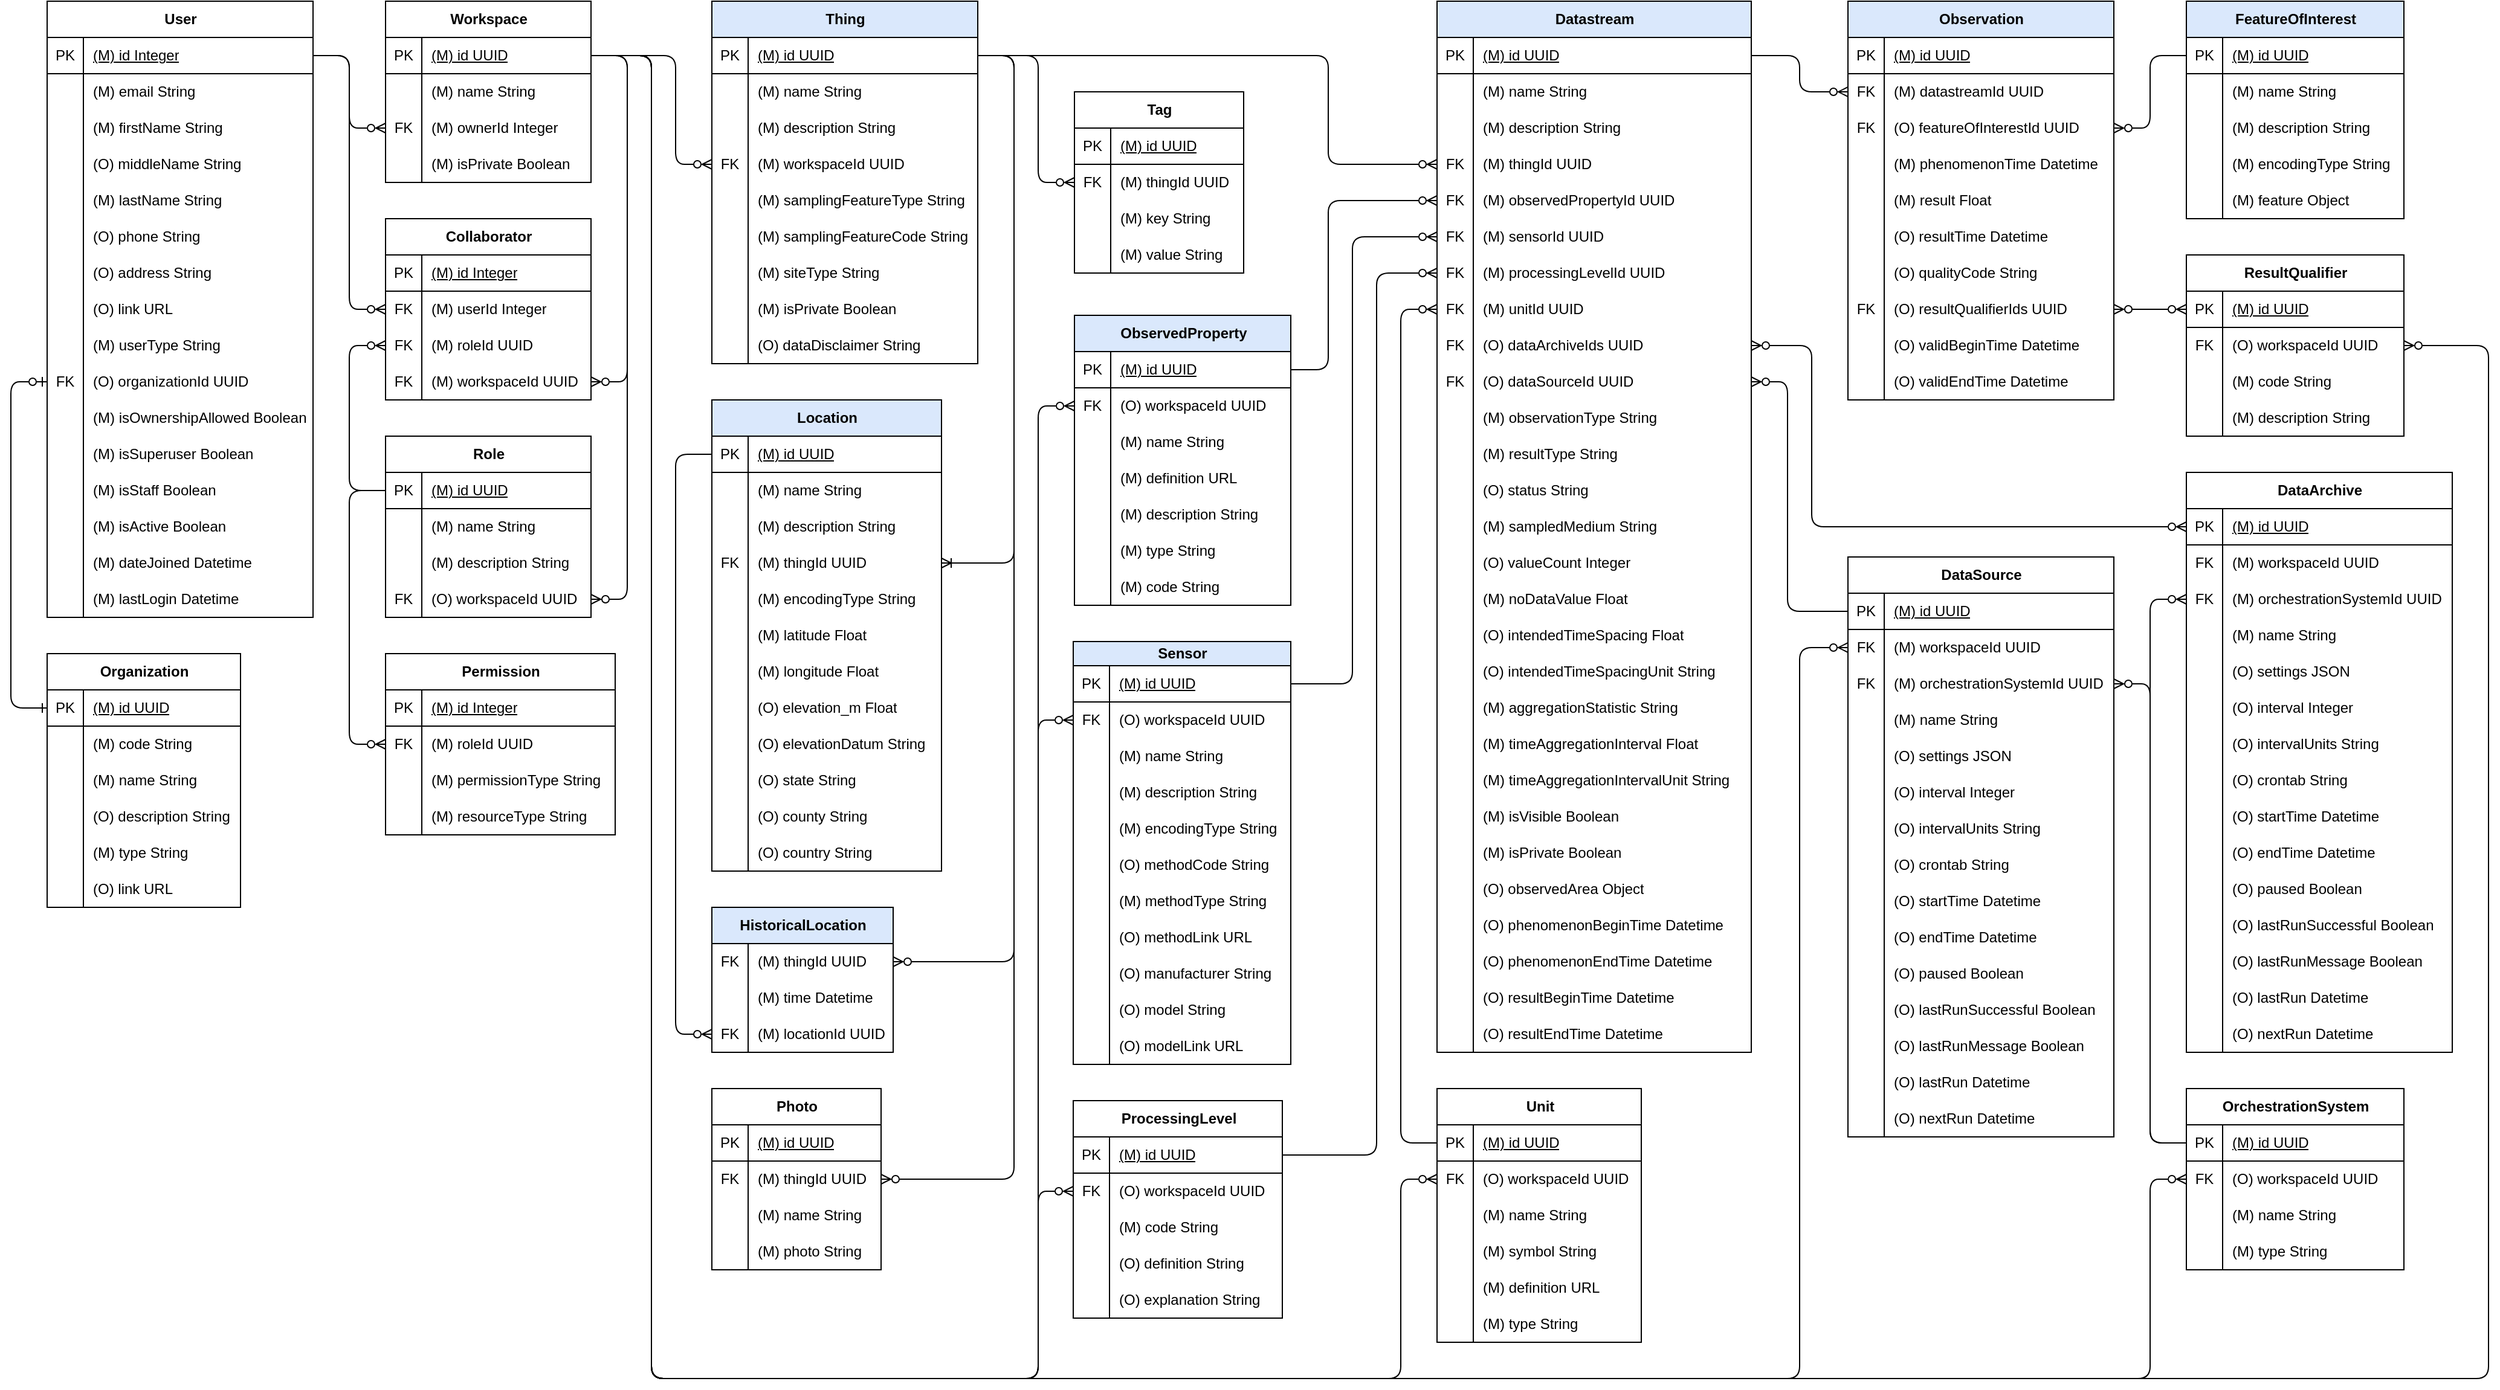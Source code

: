 <mxfile version="26.2.14">
  <diagram id="R2lEEEUBdFMjLlhIrx00" name="Page-1">
    <mxGraphModel dx="2066" dy="2186" grid="1" gridSize="10" guides="1" tooltips="1" connect="1" arrows="1" fold="1" page="1" pageScale="1" pageWidth="850" pageHeight="1100" math="0" shadow="0" extFonts="Permanent Marker^https://fonts.googleapis.com/css?family=Permanent+Marker">
      <root>
        <mxCell id="0" />
        <mxCell id="1" parent="0" />
        <mxCell id="VLG3FzIQVpJf8XQk-Bsq-1" value="User" style="shape=table;startSize=30;container=1;collapsible=1;childLayout=tableLayout;fixedRows=1;rowLines=0;fontStyle=1;align=center;resizeLast=1;html=1;fontSize=12;" parent="1" vertex="1">
          <mxGeometry x="190" y="-560" width="220" height="510" as="geometry" />
        </mxCell>
        <mxCell id="VLG3FzIQVpJf8XQk-Bsq-2" value="" style="shape=tableRow;horizontal=0;startSize=0;swimlaneHead=0;swimlaneBody=0;fillColor=none;collapsible=0;dropTarget=0;points=[[0,0.5],[1,0.5]];portConstraint=eastwest;top=0;left=0;right=0;bottom=1;fontSize=12;" parent="VLG3FzIQVpJf8XQk-Bsq-1" vertex="1">
          <mxGeometry y="30" width="220" height="30" as="geometry" />
        </mxCell>
        <mxCell id="VLG3FzIQVpJf8XQk-Bsq-3" value="PK" style="shape=partialRectangle;connectable=0;fillColor=none;top=0;left=0;bottom=0;right=0;fontStyle=0;overflow=hidden;whiteSpace=wrap;html=1;fontSize=12;" parent="VLG3FzIQVpJf8XQk-Bsq-2" vertex="1">
          <mxGeometry width="30" height="30" as="geometry">
            <mxRectangle width="30" height="30" as="alternateBounds" />
          </mxGeometry>
        </mxCell>
        <mxCell id="VLG3FzIQVpJf8XQk-Bsq-4" value="(M) id Integer" style="shape=partialRectangle;connectable=0;fillColor=none;top=0;left=0;bottom=0;right=0;align=left;spacingLeft=6;fontStyle=4;overflow=hidden;whiteSpace=wrap;html=1;fontSize=12;" parent="VLG3FzIQVpJf8XQk-Bsq-2" vertex="1">
          <mxGeometry x="30" width="190" height="30" as="geometry">
            <mxRectangle width="190" height="30" as="alternateBounds" />
          </mxGeometry>
        </mxCell>
        <mxCell id="VLG3FzIQVpJf8XQk-Bsq-17" value="" style="shape=tableRow;horizontal=0;startSize=0;swimlaneHead=0;swimlaneBody=0;fillColor=none;collapsible=0;dropTarget=0;points=[[0,0.5],[1,0.5]];portConstraint=eastwest;top=0;left=0;right=0;bottom=0;fontSize=12;" parent="VLG3FzIQVpJf8XQk-Bsq-1" vertex="1">
          <mxGeometry y="60" width="220" height="30" as="geometry" />
        </mxCell>
        <mxCell id="VLG3FzIQVpJf8XQk-Bsq-18" value="" style="shape=partialRectangle;connectable=0;fillColor=none;top=0;left=0;bottom=0;right=0;editable=1;overflow=hidden;whiteSpace=wrap;html=1;fontSize=12;" parent="VLG3FzIQVpJf8XQk-Bsq-17" vertex="1">
          <mxGeometry width="30" height="30" as="geometry">
            <mxRectangle width="30" height="30" as="alternateBounds" />
          </mxGeometry>
        </mxCell>
        <mxCell id="VLG3FzIQVpJf8XQk-Bsq-19" value="(M) email String" style="shape=partialRectangle;connectable=0;fillColor=none;top=0;left=0;bottom=0;right=0;align=left;spacingLeft=6;overflow=hidden;whiteSpace=wrap;html=1;fontSize=12;" parent="VLG3FzIQVpJf8XQk-Bsq-17" vertex="1">
          <mxGeometry x="30" width="190" height="30" as="geometry">
            <mxRectangle width="190" height="30" as="alternateBounds" />
          </mxGeometry>
        </mxCell>
        <mxCell id="VLG3FzIQVpJf8XQk-Bsq-5" value="" style="shape=tableRow;horizontal=0;startSize=0;swimlaneHead=0;swimlaneBody=0;fillColor=none;collapsible=0;dropTarget=0;points=[[0,0.5],[1,0.5]];portConstraint=eastwest;top=0;left=0;right=0;bottom=0;fontSize=12;" parent="VLG3FzIQVpJf8XQk-Bsq-1" vertex="1">
          <mxGeometry y="90" width="220" height="30" as="geometry" />
        </mxCell>
        <mxCell id="VLG3FzIQVpJf8XQk-Bsq-6" value="" style="shape=partialRectangle;connectable=0;fillColor=none;top=0;left=0;bottom=0;right=0;editable=1;overflow=hidden;whiteSpace=wrap;html=1;fontSize=12;" parent="VLG3FzIQVpJf8XQk-Bsq-5" vertex="1">
          <mxGeometry width="30" height="30" as="geometry">
            <mxRectangle width="30" height="30" as="alternateBounds" />
          </mxGeometry>
        </mxCell>
        <mxCell id="VLG3FzIQVpJf8XQk-Bsq-7" value="(M) firstName String" style="shape=partialRectangle;connectable=0;fillColor=none;top=0;left=0;bottom=0;right=0;align=left;spacingLeft=6;overflow=hidden;whiteSpace=wrap;html=1;fontSize=12;" parent="VLG3FzIQVpJf8XQk-Bsq-5" vertex="1">
          <mxGeometry x="30" width="190" height="30" as="geometry">
            <mxRectangle width="190" height="30" as="alternateBounds" />
          </mxGeometry>
        </mxCell>
        <mxCell id="VLG3FzIQVpJf8XQk-Bsq-8" value="" style="shape=tableRow;horizontal=0;startSize=0;swimlaneHead=0;swimlaneBody=0;fillColor=none;collapsible=0;dropTarget=0;points=[[0,0.5],[1,0.5]];portConstraint=eastwest;top=0;left=0;right=0;bottom=0;fontSize=12;" parent="VLG3FzIQVpJf8XQk-Bsq-1" vertex="1">
          <mxGeometry y="120" width="220" height="30" as="geometry" />
        </mxCell>
        <mxCell id="VLG3FzIQVpJf8XQk-Bsq-9" value="" style="shape=partialRectangle;connectable=0;fillColor=none;top=0;left=0;bottom=0;right=0;editable=1;overflow=hidden;whiteSpace=wrap;html=1;fontSize=12;" parent="VLG3FzIQVpJf8XQk-Bsq-8" vertex="1">
          <mxGeometry width="30" height="30" as="geometry">
            <mxRectangle width="30" height="30" as="alternateBounds" />
          </mxGeometry>
        </mxCell>
        <mxCell id="VLG3FzIQVpJf8XQk-Bsq-10" value="(O) middleName String" style="shape=partialRectangle;connectable=0;fillColor=none;top=0;left=0;bottom=0;right=0;align=left;spacingLeft=6;overflow=hidden;whiteSpace=wrap;html=1;fontSize=12;" parent="VLG3FzIQVpJf8XQk-Bsq-8" vertex="1">
          <mxGeometry x="30" width="190" height="30" as="geometry">
            <mxRectangle width="190" height="30" as="alternateBounds" />
          </mxGeometry>
        </mxCell>
        <mxCell id="VLG3FzIQVpJf8XQk-Bsq-11" value="" style="shape=tableRow;horizontal=0;startSize=0;swimlaneHead=0;swimlaneBody=0;fillColor=none;collapsible=0;dropTarget=0;points=[[0,0.5],[1,0.5]];portConstraint=eastwest;top=0;left=0;right=0;bottom=0;fontSize=12;" parent="VLG3FzIQVpJf8XQk-Bsq-1" vertex="1">
          <mxGeometry y="150" width="220" height="30" as="geometry" />
        </mxCell>
        <mxCell id="VLG3FzIQVpJf8XQk-Bsq-12" value="" style="shape=partialRectangle;connectable=0;fillColor=none;top=0;left=0;bottom=0;right=0;editable=1;overflow=hidden;whiteSpace=wrap;html=1;fontSize=12;" parent="VLG3FzIQVpJf8XQk-Bsq-11" vertex="1">
          <mxGeometry width="30" height="30" as="geometry">
            <mxRectangle width="30" height="30" as="alternateBounds" />
          </mxGeometry>
        </mxCell>
        <mxCell id="VLG3FzIQVpJf8XQk-Bsq-13" value="(M) lastName String" style="shape=partialRectangle;connectable=0;fillColor=none;top=0;left=0;bottom=0;right=0;align=left;spacingLeft=6;overflow=hidden;whiteSpace=wrap;html=1;fontSize=12;" parent="VLG3FzIQVpJf8XQk-Bsq-11" vertex="1">
          <mxGeometry x="30" width="190" height="30" as="geometry">
            <mxRectangle width="190" height="30" as="alternateBounds" />
          </mxGeometry>
        </mxCell>
        <mxCell id="VLG3FzIQVpJf8XQk-Bsq-14" value="" style="shape=tableRow;horizontal=0;startSize=0;swimlaneHead=0;swimlaneBody=0;fillColor=none;collapsible=0;dropTarget=0;points=[[0,0.5],[1,0.5]];portConstraint=eastwest;top=0;left=0;right=0;bottom=0;fontSize=12;" parent="VLG3FzIQVpJf8XQk-Bsq-1" vertex="1">
          <mxGeometry y="180" width="220" height="30" as="geometry" />
        </mxCell>
        <mxCell id="VLG3FzIQVpJf8XQk-Bsq-15" value="" style="shape=partialRectangle;connectable=0;fillColor=none;top=0;left=0;bottom=0;right=0;editable=1;overflow=hidden;whiteSpace=wrap;html=1;fontSize=12;" parent="VLG3FzIQVpJf8XQk-Bsq-14" vertex="1">
          <mxGeometry width="30" height="30" as="geometry">
            <mxRectangle width="30" height="30" as="alternateBounds" />
          </mxGeometry>
        </mxCell>
        <mxCell id="VLG3FzIQVpJf8XQk-Bsq-16" value="(O) phone String" style="shape=partialRectangle;connectable=0;fillColor=none;top=0;left=0;bottom=0;right=0;align=left;spacingLeft=6;overflow=hidden;whiteSpace=wrap;html=1;fontSize=12;" parent="VLG3FzIQVpJf8XQk-Bsq-14" vertex="1">
          <mxGeometry x="30" width="190" height="30" as="geometry">
            <mxRectangle width="190" height="30" as="alternateBounds" />
          </mxGeometry>
        </mxCell>
        <mxCell id="VLG3FzIQVpJf8XQk-Bsq-20" value="" style="shape=tableRow;horizontal=0;startSize=0;swimlaneHead=0;swimlaneBody=0;fillColor=none;collapsible=0;dropTarget=0;points=[[0,0.5],[1,0.5]];portConstraint=eastwest;top=0;left=0;right=0;bottom=0;fontSize=12;" parent="VLG3FzIQVpJf8XQk-Bsq-1" vertex="1">
          <mxGeometry y="210" width="220" height="30" as="geometry" />
        </mxCell>
        <mxCell id="VLG3FzIQVpJf8XQk-Bsq-21" value="" style="shape=partialRectangle;connectable=0;fillColor=none;top=0;left=0;bottom=0;right=0;editable=1;overflow=hidden;whiteSpace=wrap;html=1;fontSize=12;" parent="VLG3FzIQVpJf8XQk-Bsq-20" vertex="1">
          <mxGeometry width="30" height="30" as="geometry">
            <mxRectangle width="30" height="30" as="alternateBounds" />
          </mxGeometry>
        </mxCell>
        <mxCell id="VLG3FzIQVpJf8XQk-Bsq-22" value="(O) address String" style="shape=partialRectangle;connectable=0;fillColor=none;top=0;left=0;bottom=0;right=0;align=left;spacingLeft=6;overflow=hidden;whiteSpace=wrap;html=1;fontSize=12;" parent="VLG3FzIQVpJf8XQk-Bsq-20" vertex="1">
          <mxGeometry x="30" width="190" height="30" as="geometry">
            <mxRectangle width="190" height="30" as="alternateBounds" />
          </mxGeometry>
        </mxCell>
        <mxCell id="VLG3FzIQVpJf8XQk-Bsq-23" value="" style="shape=tableRow;horizontal=0;startSize=0;swimlaneHead=0;swimlaneBody=0;fillColor=none;collapsible=0;dropTarget=0;points=[[0,0.5],[1,0.5]];portConstraint=eastwest;top=0;left=0;right=0;bottom=0;fontSize=12;" parent="VLG3FzIQVpJf8XQk-Bsq-1" vertex="1">
          <mxGeometry y="240" width="220" height="30" as="geometry" />
        </mxCell>
        <mxCell id="VLG3FzIQVpJf8XQk-Bsq-24" value="" style="shape=partialRectangle;connectable=0;fillColor=none;top=0;left=0;bottom=0;right=0;editable=1;overflow=hidden;whiteSpace=wrap;html=1;fontSize=12;" parent="VLG3FzIQVpJf8XQk-Bsq-23" vertex="1">
          <mxGeometry width="30" height="30" as="geometry">
            <mxRectangle width="30" height="30" as="alternateBounds" />
          </mxGeometry>
        </mxCell>
        <mxCell id="VLG3FzIQVpJf8XQk-Bsq-25" value="(O) link URL" style="shape=partialRectangle;connectable=0;fillColor=none;top=0;left=0;bottom=0;right=0;align=left;spacingLeft=6;overflow=hidden;whiteSpace=wrap;html=1;fontSize=12;" parent="VLG3FzIQVpJf8XQk-Bsq-23" vertex="1">
          <mxGeometry x="30" width="190" height="30" as="geometry">
            <mxRectangle width="190" height="30" as="alternateBounds" />
          </mxGeometry>
        </mxCell>
        <mxCell id="VLG3FzIQVpJf8XQk-Bsq-26" value="" style="shape=tableRow;horizontal=0;startSize=0;swimlaneHead=0;swimlaneBody=0;fillColor=none;collapsible=0;dropTarget=0;points=[[0,0.5],[1,0.5]];portConstraint=eastwest;top=0;left=0;right=0;bottom=0;fontSize=12;" parent="VLG3FzIQVpJf8XQk-Bsq-1" vertex="1">
          <mxGeometry y="270" width="220" height="30" as="geometry" />
        </mxCell>
        <mxCell id="VLG3FzIQVpJf8XQk-Bsq-27" value="" style="shape=partialRectangle;connectable=0;fillColor=none;top=0;left=0;bottom=0;right=0;editable=1;overflow=hidden;whiteSpace=wrap;html=1;fontSize=12;" parent="VLG3FzIQVpJf8XQk-Bsq-26" vertex="1">
          <mxGeometry width="30" height="30" as="geometry">
            <mxRectangle width="30" height="30" as="alternateBounds" />
          </mxGeometry>
        </mxCell>
        <mxCell id="VLG3FzIQVpJf8XQk-Bsq-28" value="(M) userType String" style="shape=partialRectangle;connectable=0;fillColor=none;top=0;left=0;bottom=0;right=0;align=left;spacingLeft=6;overflow=hidden;whiteSpace=wrap;html=1;fontSize=12;" parent="VLG3FzIQVpJf8XQk-Bsq-26" vertex="1">
          <mxGeometry x="30" width="190" height="30" as="geometry">
            <mxRectangle width="190" height="30" as="alternateBounds" />
          </mxGeometry>
        </mxCell>
        <mxCell id="VLG3FzIQVpJf8XQk-Bsq-29" value="" style="shape=tableRow;horizontal=0;startSize=0;swimlaneHead=0;swimlaneBody=0;fillColor=none;collapsible=0;dropTarget=0;points=[[0,0.5],[1,0.5]];portConstraint=eastwest;top=0;left=0;right=0;bottom=0;fontSize=12;" parent="VLG3FzIQVpJf8XQk-Bsq-1" vertex="1">
          <mxGeometry y="300" width="220" height="30" as="geometry" />
        </mxCell>
        <mxCell id="VLG3FzIQVpJf8XQk-Bsq-30" value="FK" style="shape=partialRectangle;connectable=0;fillColor=none;top=0;left=0;bottom=0;right=0;editable=1;overflow=hidden;whiteSpace=wrap;html=1;fontSize=12;" parent="VLG3FzIQVpJf8XQk-Bsq-29" vertex="1">
          <mxGeometry width="30" height="30" as="geometry">
            <mxRectangle width="30" height="30" as="alternateBounds" />
          </mxGeometry>
        </mxCell>
        <mxCell id="VLG3FzIQVpJf8XQk-Bsq-31" value="(O) organizationId UUID" style="shape=partialRectangle;connectable=0;fillColor=none;top=0;left=0;bottom=0;right=0;align=left;spacingLeft=6;overflow=hidden;whiteSpace=wrap;html=1;fontSize=12;" parent="VLG3FzIQVpJf8XQk-Bsq-29" vertex="1">
          <mxGeometry x="30" width="190" height="30" as="geometry">
            <mxRectangle width="190" height="30" as="alternateBounds" />
          </mxGeometry>
        </mxCell>
        <mxCell id="VLG3FzIQVpJf8XQk-Bsq-32" value="" style="shape=tableRow;horizontal=0;startSize=0;swimlaneHead=0;swimlaneBody=0;fillColor=none;collapsible=0;dropTarget=0;points=[[0,0.5],[1,0.5]];portConstraint=eastwest;top=0;left=0;right=0;bottom=0;fontSize=12;" parent="VLG3FzIQVpJf8XQk-Bsq-1" vertex="1">
          <mxGeometry y="330" width="220" height="30" as="geometry" />
        </mxCell>
        <mxCell id="VLG3FzIQVpJf8XQk-Bsq-33" value="" style="shape=partialRectangle;connectable=0;fillColor=none;top=0;left=0;bottom=0;right=0;editable=1;overflow=hidden;whiteSpace=wrap;html=1;fontSize=12;" parent="VLG3FzIQVpJf8XQk-Bsq-32" vertex="1">
          <mxGeometry width="30" height="30" as="geometry">
            <mxRectangle width="30" height="30" as="alternateBounds" />
          </mxGeometry>
        </mxCell>
        <mxCell id="VLG3FzIQVpJf8XQk-Bsq-34" value="(M) isOwnershipAllowed Boolean" style="shape=partialRectangle;connectable=0;fillColor=none;top=0;left=0;bottom=0;right=0;align=left;spacingLeft=6;overflow=hidden;whiteSpace=wrap;html=1;fontSize=12;" parent="VLG3FzIQVpJf8XQk-Bsq-32" vertex="1">
          <mxGeometry x="30" width="190" height="30" as="geometry">
            <mxRectangle width="190" height="30" as="alternateBounds" />
          </mxGeometry>
        </mxCell>
        <mxCell id="VLG3FzIQVpJf8XQk-Bsq-35" value="" style="shape=tableRow;horizontal=0;startSize=0;swimlaneHead=0;swimlaneBody=0;fillColor=none;collapsible=0;dropTarget=0;points=[[0,0.5],[1,0.5]];portConstraint=eastwest;top=0;left=0;right=0;bottom=0;fontSize=12;" parent="VLG3FzIQVpJf8XQk-Bsq-1" vertex="1">
          <mxGeometry y="360" width="220" height="30" as="geometry" />
        </mxCell>
        <mxCell id="VLG3FzIQVpJf8XQk-Bsq-36" value="" style="shape=partialRectangle;connectable=0;fillColor=none;top=0;left=0;bottom=0;right=0;editable=1;overflow=hidden;whiteSpace=wrap;html=1;fontSize=12;" parent="VLG3FzIQVpJf8XQk-Bsq-35" vertex="1">
          <mxGeometry width="30" height="30" as="geometry">
            <mxRectangle width="30" height="30" as="alternateBounds" />
          </mxGeometry>
        </mxCell>
        <mxCell id="VLG3FzIQVpJf8XQk-Bsq-37" value="(M) isSuperuser Boolean" style="shape=partialRectangle;connectable=0;fillColor=none;top=0;left=0;bottom=0;right=0;align=left;spacingLeft=6;overflow=hidden;whiteSpace=wrap;html=1;fontSize=12;" parent="VLG3FzIQVpJf8XQk-Bsq-35" vertex="1">
          <mxGeometry x="30" width="190" height="30" as="geometry">
            <mxRectangle width="190" height="30" as="alternateBounds" />
          </mxGeometry>
        </mxCell>
        <mxCell id="VLG3FzIQVpJf8XQk-Bsq-38" value="" style="shape=tableRow;horizontal=0;startSize=0;swimlaneHead=0;swimlaneBody=0;fillColor=none;collapsible=0;dropTarget=0;points=[[0,0.5],[1,0.5]];portConstraint=eastwest;top=0;left=0;right=0;bottom=0;fontSize=12;" parent="VLG3FzIQVpJf8XQk-Bsq-1" vertex="1">
          <mxGeometry y="390" width="220" height="30" as="geometry" />
        </mxCell>
        <mxCell id="VLG3FzIQVpJf8XQk-Bsq-39" value="" style="shape=partialRectangle;connectable=0;fillColor=none;top=0;left=0;bottom=0;right=0;editable=1;overflow=hidden;whiteSpace=wrap;html=1;fontSize=12;" parent="VLG3FzIQVpJf8XQk-Bsq-38" vertex="1">
          <mxGeometry width="30" height="30" as="geometry">
            <mxRectangle width="30" height="30" as="alternateBounds" />
          </mxGeometry>
        </mxCell>
        <mxCell id="VLG3FzIQVpJf8XQk-Bsq-40" value="(M) isStaff Boolean" style="shape=partialRectangle;connectable=0;fillColor=none;top=0;left=0;bottom=0;right=0;align=left;spacingLeft=6;overflow=hidden;whiteSpace=wrap;html=1;fontSize=12;" parent="VLG3FzIQVpJf8XQk-Bsq-38" vertex="1">
          <mxGeometry x="30" width="190" height="30" as="geometry">
            <mxRectangle width="190" height="30" as="alternateBounds" />
          </mxGeometry>
        </mxCell>
        <mxCell id="VLG3FzIQVpJf8XQk-Bsq-41" value="" style="shape=tableRow;horizontal=0;startSize=0;swimlaneHead=0;swimlaneBody=0;fillColor=none;collapsible=0;dropTarget=0;points=[[0,0.5],[1,0.5]];portConstraint=eastwest;top=0;left=0;right=0;bottom=0;fontSize=12;" parent="VLG3FzIQVpJf8XQk-Bsq-1" vertex="1">
          <mxGeometry y="420" width="220" height="30" as="geometry" />
        </mxCell>
        <mxCell id="VLG3FzIQVpJf8XQk-Bsq-42" value="" style="shape=partialRectangle;connectable=0;fillColor=none;top=0;left=0;bottom=0;right=0;editable=1;overflow=hidden;whiteSpace=wrap;html=1;fontSize=12;" parent="VLG3FzIQVpJf8XQk-Bsq-41" vertex="1">
          <mxGeometry width="30" height="30" as="geometry">
            <mxRectangle width="30" height="30" as="alternateBounds" />
          </mxGeometry>
        </mxCell>
        <mxCell id="VLG3FzIQVpJf8XQk-Bsq-43" value="(M) isActive Boolean" style="shape=partialRectangle;connectable=0;fillColor=none;top=0;left=0;bottom=0;right=0;align=left;spacingLeft=6;overflow=hidden;whiteSpace=wrap;html=1;fontSize=12;" parent="VLG3FzIQVpJf8XQk-Bsq-41" vertex="1">
          <mxGeometry x="30" width="190" height="30" as="geometry">
            <mxRectangle width="190" height="30" as="alternateBounds" />
          </mxGeometry>
        </mxCell>
        <mxCell id="VLG3FzIQVpJf8XQk-Bsq-44" value="" style="shape=tableRow;horizontal=0;startSize=0;swimlaneHead=0;swimlaneBody=0;fillColor=none;collapsible=0;dropTarget=0;points=[[0,0.5],[1,0.5]];portConstraint=eastwest;top=0;left=0;right=0;bottom=0;fontSize=12;" parent="VLG3FzIQVpJf8XQk-Bsq-1" vertex="1">
          <mxGeometry y="450" width="220" height="30" as="geometry" />
        </mxCell>
        <mxCell id="VLG3FzIQVpJf8XQk-Bsq-45" value="" style="shape=partialRectangle;connectable=0;fillColor=none;top=0;left=0;bottom=0;right=0;editable=1;overflow=hidden;whiteSpace=wrap;html=1;fontSize=12;" parent="VLG3FzIQVpJf8XQk-Bsq-44" vertex="1">
          <mxGeometry width="30" height="30" as="geometry">
            <mxRectangle width="30" height="30" as="alternateBounds" />
          </mxGeometry>
        </mxCell>
        <mxCell id="VLG3FzIQVpJf8XQk-Bsq-46" value="(M) dateJoined Datetime" style="shape=partialRectangle;connectable=0;fillColor=none;top=0;left=0;bottom=0;right=0;align=left;spacingLeft=6;overflow=hidden;whiteSpace=wrap;html=1;fontSize=12;" parent="VLG3FzIQVpJf8XQk-Bsq-44" vertex="1">
          <mxGeometry x="30" width="190" height="30" as="geometry">
            <mxRectangle width="190" height="30" as="alternateBounds" />
          </mxGeometry>
        </mxCell>
        <mxCell id="VLG3FzIQVpJf8XQk-Bsq-47" value="" style="shape=tableRow;horizontal=0;startSize=0;swimlaneHead=0;swimlaneBody=0;fillColor=none;collapsible=0;dropTarget=0;points=[[0,0.5],[1,0.5]];portConstraint=eastwest;top=0;left=0;right=0;bottom=0;fontSize=12;" parent="VLG3FzIQVpJf8XQk-Bsq-1" vertex="1">
          <mxGeometry y="480" width="220" height="30" as="geometry" />
        </mxCell>
        <mxCell id="VLG3FzIQVpJf8XQk-Bsq-48" value="" style="shape=partialRectangle;connectable=0;fillColor=none;top=0;left=0;bottom=0;right=0;editable=1;overflow=hidden;whiteSpace=wrap;html=1;fontSize=12;" parent="VLG3FzIQVpJf8XQk-Bsq-47" vertex="1">
          <mxGeometry width="30" height="30" as="geometry">
            <mxRectangle width="30" height="30" as="alternateBounds" />
          </mxGeometry>
        </mxCell>
        <mxCell id="VLG3FzIQVpJf8XQk-Bsq-49" value="(M) lastLogin Datetime" style="shape=partialRectangle;connectable=0;fillColor=none;top=0;left=0;bottom=0;right=0;align=left;spacingLeft=6;overflow=hidden;whiteSpace=wrap;html=1;fontSize=12;" parent="VLG3FzIQVpJf8XQk-Bsq-47" vertex="1">
          <mxGeometry x="30" width="190" height="30" as="geometry">
            <mxRectangle width="190" height="30" as="alternateBounds" />
          </mxGeometry>
        </mxCell>
        <mxCell id="VLG3FzIQVpJf8XQk-Bsq-50" value="Organization" style="shape=table;startSize=30;container=1;collapsible=1;childLayout=tableLayout;fixedRows=1;rowLines=0;fontStyle=1;align=center;resizeLast=1;html=1;fontSize=12;" parent="1" vertex="1">
          <mxGeometry x="190" y="-20" width="160" height="210" as="geometry" />
        </mxCell>
        <mxCell id="VLG3FzIQVpJf8XQk-Bsq-51" value="" style="shape=tableRow;horizontal=0;startSize=0;swimlaneHead=0;swimlaneBody=0;fillColor=none;collapsible=0;dropTarget=0;points=[[0,0.5],[1,0.5]];portConstraint=eastwest;top=0;left=0;right=0;bottom=1;fontSize=12;" parent="VLG3FzIQVpJf8XQk-Bsq-50" vertex="1">
          <mxGeometry y="30" width="160" height="30" as="geometry" />
        </mxCell>
        <mxCell id="VLG3FzIQVpJf8XQk-Bsq-52" value="PK" style="shape=partialRectangle;connectable=0;fillColor=none;top=0;left=0;bottom=0;right=0;fontStyle=0;overflow=hidden;whiteSpace=wrap;html=1;fontSize=12;" parent="VLG3FzIQVpJf8XQk-Bsq-51" vertex="1">
          <mxGeometry width="30" height="30" as="geometry">
            <mxRectangle width="30" height="30" as="alternateBounds" />
          </mxGeometry>
        </mxCell>
        <mxCell id="VLG3FzIQVpJf8XQk-Bsq-53" value="(M) id UUID" style="shape=partialRectangle;connectable=0;fillColor=none;top=0;left=0;bottom=0;right=0;align=left;spacingLeft=6;fontStyle=4;overflow=hidden;whiteSpace=wrap;html=1;fontSize=12;" parent="VLG3FzIQVpJf8XQk-Bsq-51" vertex="1">
          <mxGeometry x="30" width="130" height="30" as="geometry">
            <mxRectangle width="130" height="30" as="alternateBounds" />
          </mxGeometry>
        </mxCell>
        <mxCell id="VLG3FzIQVpJf8XQk-Bsq-54" value="" style="shape=tableRow;horizontal=0;startSize=0;swimlaneHead=0;swimlaneBody=0;fillColor=none;collapsible=0;dropTarget=0;points=[[0,0.5],[1,0.5]];portConstraint=eastwest;top=0;left=0;right=0;bottom=0;fontSize=12;" parent="VLG3FzIQVpJf8XQk-Bsq-50" vertex="1">
          <mxGeometry y="60" width="160" height="30" as="geometry" />
        </mxCell>
        <mxCell id="VLG3FzIQVpJf8XQk-Bsq-55" value="" style="shape=partialRectangle;connectable=0;fillColor=none;top=0;left=0;bottom=0;right=0;editable=1;overflow=hidden;whiteSpace=wrap;html=1;fontSize=12;" parent="VLG3FzIQVpJf8XQk-Bsq-54" vertex="1">
          <mxGeometry width="30" height="30" as="geometry">
            <mxRectangle width="30" height="30" as="alternateBounds" />
          </mxGeometry>
        </mxCell>
        <mxCell id="VLG3FzIQVpJf8XQk-Bsq-56" value="(M) code String" style="shape=partialRectangle;connectable=0;fillColor=none;top=0;left=0;bottom=0;right=0;align=left;spacingLeft=6;overflow=hidden;whiteSpace=wrap;html=1;fontSize=12;" parent="VLG3FzIQVpJf8XQk-Bsq-54" vertex="1">
          <mxGeometry x="30" width="130" height="30" as="geometry">
            <mxRectangle width="130" height="30" as="alternateBounds" />
          </mxGeometry>
        </mxCell>
        <mxCell id="VLG3FzIQVpJf8XQk-Bsq-57" value="" style="shape=tableRow;horizontal=0;startSize=0;swimlaneHead=0;swimlaneBody=0;fillColor=none;collapsible=0;dropTarget=0;points=[[0,0.5],[1,0.5]];portConstraint=eastwest;top=0;left=0;right=0;bottom=0;fontSize=12;" parent="VLG3FzIQVpJf8XQk-Bsq-50" vertex="1">
          <mxGeometry y="90" width="160" height="30" as="geometry" />
        </mxCell>
        <mxCell id="VLG3FzIQVpJf8XQk-Bsq-58" value="" style="shape=partialRectangle;connectable=0;fillColor=none;top=0;left=0;bottom=0;right=0;editable=1;overflow=hidden;whiteSpace=wrap;html=1;fontSize=12;" parent="VLG3FzIQVpJf8XQk-Bsq-57" vertex="1">
          <mxGeometry width="30" height="30" as="geometry">
            <mxRectangle width="30" height="30" as="alternateBounds" />
          </mxGeometry>
        </mxCell>
        <mxCell id="VLG3FzIQVpJf8XQk-Bsq-59" value="(M) name String" style="shape=partialRectangle;connectable=0;fillColor=none;top=0;left=0;bottom=0;right=0;align=left;spacingLeft=6;overflow=hidden;whiteSpace=wrap;html=1;fontSize=12;" parent="VLG3FzIQVpJf8XQk-Bsq-57" vertex="1">
          <mxGeometry x="30" width="130" height="30" as="geometry">
            <mxRectangle width="130" height="30" as="alternateBounds" />
          </mxGeometry>
        </mxCell>
        <mxCell id="VLG3FzIQVpJf8XQk-Bsq-60" value="" style="shape=tableRow;horizontal=0;startSize=0;swimlaneHead=0;swimlaneBody=0;fillColor=none;collapsible=0;dropTarget=0;points=[[0,0.5],[1,0.5]];portConstraint=eastwest;top=0;left=0;right=0;bottom=0;fontSize=12;" parent="VLG3FzIQVpJf8XQk-Bsq-50" vertex="1">
          <mxGeometry y="120" width="160" height="30" as="geometry" />
        </mxCell>
        <mxCell id="VLG3FzIQVpJf8XQk-Bsq-61" value="" style="shape=partialRectangle;connectable=0;fillColor=none;top=0;left=0;bottom=0;right=0;editable=1;overflow=hidden;whiteSpace=wrap;html=1;fontSize=12;" parent="VLG3FzIQVpJf8XQk-Bsq-60" vertex="1">
          <mxGeometry width="30" height="30" as="geometry">
            <mxRectangle width="30" height="30" as="alternateBounds" />
          </mxGeometry>
        </mxCell>
        <mxCell id="VLG3FzIQVpJf8XQk-Bsq-62" value="(O) description String" style="shape=partialRectangle;connectable=0;fillColor=none;top=0;left=0;bottom=0;right=0;align=left;spacingLeft=6;overflow=hidden;whiteSpace=wrap;html=1;fontSize=12;" parent="VLG3FzIQVpJf8XQk-Bsq-60" vertex="1">
          <mxGeometry x="30" width="130" height="30" as="geometry">
            <mxRectangle width="130" height="30" as="alternateBounds" />
          </mxGeometry>
        </mxCell>
        <mxCell id="VLG3FzIQVpJf8XQk-Bsq-63" value="" style="shape=tableRow;horizontal=0;startSize=0;swimlaneHead=0;swimlaneBody=0;fillColor=none;collapsible=0;dropTarget=0;points=[[0,0.5],[1,0.5]];portConstraint=eastwest;top=0;left=0;right=0;bottom=0;fontSize=12;" parent="VLG3FzIQVpJf8XQk-Bsq-50" vertex="1">
          <mxGeometry y="150" width="160" height="30" as="geometry" />
        </mxCell>
        <mxCell id="VLG3FzIQVpJf8XQk-Bsq-64" value="" style="shape=partialRectangle;connectable=0;fillColor=none;top=0;left=0;bottom=0;right=0;editable=1;overflow=hidden;whiteSpace=wrap;html=1;fontSize=12;" parent="VLG3FzIQVpJf8XQk-Bsq-63" vertex="1">
          <mxGeometry width="30" height="30" as="geometry">
            <mxRectangle width="30" height="30" as="alternateBounds" />
          </mxGeometry>
        </mxCell>
        <mxCell id="VLG3FzIQVpJf8XQk-Bsq-65" value="(M) type String" style="shape=partialRectangle;connectable=0;fillColor=none;top=0;left=0;bottom=0;right=0;align=left;spacingLeft=6;overflow=hidden;whiteSpace=wrap;html=1;fontSize=12;" parent="VLG3FzIQVpJf8XQk-Bsq-63" vertex="1">
          <mxGeometry x="30" width="130" height="30" as="geometry">
            <mxRectangle width="130" height="30" as="alternateBounds" />
          </mxGeometry>
        </mxCell>
        <mxCell id="VLG3FzIQVpJf8XQk-Bsq-66" value="" style="shape=tableRow;horizontal=0;startSize=0;swimlaneHead=0;swimlaneBody=0;fillColor=none;collapsible=0;dropTarget=0;points=[[0,0.5],[1,0.5]];portConstraint=eastwest;top=0;left=0;right=0;bottom=0;fontSize=12;" parent="VLG3FzIQVpJf8XQk-Bsq-50" vertex="1">
          <mxGeometry y="180" width="160" height="30" as="geometry" />
        </mxCell>
        <mxCell id="VLG3FzIQVpJf8XQk-Bsq-67" value="" style="shape=partialRectangle;connectable=0;fillColor=none;top=0;left=0;bottom=0;right=0;editable=1;overflow=hidden;whiteSpace=wrap;html=1;fontSize=12;" parent="VLG3FzIQVpJf8XQk-Bsq-66" vertex="1">
          <mxGeometry width="30" height="30" as="geometry">
            <mxRectangle width="30" height="30" as="alternateBounds" />
          </mxGeometry>
        </mxCell>
        <mxCell id="VLG3FzIQVpJf8XQk-Bsq-68" value="(O) link URL" style="shape=partialRectangle;connectable=0;fillColor=none;top=0;left=0;bottom=0;right=0;align=left;spacingLeft=6;overflow=hidden;whiteSpace=wrap;html=1;fontSize=12;" parent="VLG3FzIQVpJf8XQk-Bsq-66" vertex="1">
          <mxGeometry x="30" width="130" height="30" as="geometry">
            <mxRectangle width="130" height="30" as="alternateBounds" />
          </mxGeometry>
        </mxCell>
        <mxCell id="VLG3FzIQVpJf8XQk-Bsq-69" value="Workspace" style="shape=table;startSize=30;container=1;collapsible=1;childLayout=tableLayout;fixedRows=1;rowLines=0;fontStyle=1;align=center;resizeLast=1;html=1;fontSize=12;" parent="1" vertex="1">
          <mxGeometry x="470" y="-560" width="170" height="150" as="geometry" />
        </mxCell>
        <mxCell id="VLG3FzIQVpJf8XQk-Bsq-70" value="" style="shape=tableRow;horizontal=0;startSize=0;swimlaneHead=0;swimlaneBody=0;fillColor=none;collapsible=0;dropTarget=0;points=[[0,0.5],[1,0.5]];portConstraint=eastwest;top=0;left=0;right=0;bottom=1;fontSize=12;" parent="VLG3FzIQVpJf8XQk-Bsq-69" vertex="1">
          <mxGeometry y="30" width="170" height="30" as="geometry" />
        </mxCell>
        <mxCell id="VLG3FzIQVpJf8XQk-Bsq-71" value="PK" style="shape=partialRectangle;connectable=0;fillColor=none;top=0;left=0;bottom=0;right=0;fontStyle=0;overflow=hidden;whiteSpace=wrap;html=1;fontSize=12;" parent="VLG3FzIQVpJf8XQk-Bsq-70" vertex="1">
          <mxGeometry width="30" height="30" as="geometry">
            <mxRectangle width="30" height="30" as="alternateBounds" />
          </mxGeometry>
        </mxCell>
        <mxCell id="VLG3FzIQVpJf8XQk-Bsq-72" value="(M) id UUID" style="shape=partialRectangle;connectable=0;fillColor=none;top=0;left=0;bottom=0;right=0;align=left;spacingLeft=6;fontStyle=4;overflow=hidden;whiteSpace=wrap;html=1;fontSize=12;" parent="VLG3FzIQVpJf8XQk-Bsq-70" vertex="1">
          <mxGeometry x="30" width="140" height="30" as="geometry">
            <mxRectangle width="140" height="30" as="alternateBounds" />
          </mxGeometry>
        </mxCell>
        <mxCell id="VLG3FzIQVpJf8XQk-Bsq-73" value="" style="shape=tableRow;horizontal=0;startSize=0;swimlaneHead=0;swimlaneBody=0;fillColor=none;collapsible=0;dropTarget=0;points=[[0,0.5],[1,0.5]];portConstraint=eastwest;top=0;left=0;right=0;bottom=0;fontSize=12;" parent="VLG3FzIQVpJf8XQk-Bsq-69" vertex="1">
          <mxGeometry y="60" width="170" height="30" as="geometry" />
        </mxCell>
        <mxCell id="VLG3FzIQVpJf8XQk-Bsq-74" value="" style="shape=partialRectangle;connectable=0;fillColor=none;top=0;left=0;bottom=0;right=0;editable=1;overflow=hidden;whiteSpace=wrap;html=1;fontSize=12;" parent="VLG3FzIQVpJf8XQk-Bsq-73" vertex="1">
          <mxGeometry width="30" height="30" as="geometry">
            <mxRectangle width="30" height="30" as="alternateBounds" />
          </mxGeometry>
        </mxCell>
        <mxCell id="VLG3FzIQVpJf8XQk-Bsq-75" value="(M) name String" style="shape=partialRectangle;connectable=0;fillColor=none;top=0;left=0;bottom=0;right=0;align=left;spacingLeft=6;overflow=hidden;whiteSpace=wrap;html=1;fontSize=12;" parent="VLG3FzIQVpJf8XQk-Bsq-73" vertex="1">
          <mxGeometry x="30" width="140" height="30" as="geometry">
            <mxRectangle width="140" height="30" as="alternateBounds" />
          </mxGeometry>
        </mxCell>
        <mxCell id="VLG3FzIQVpJf8XQk-Bsq-76" value="" style="shape=tableRow;horizontal=0;startSize=0;swimlaneHead=0;swimlaneBody=0;fillColor=none;collapsible=0;dropTarget=0;points=[[0,0.5],[1,0.5]];portConstraint=eastwest;top=0;left=0;right=0;bottom=0;fontSize=12;" parent="VLG3FzIQVpJf8XQk-Bsq-69" vertex="1">
          <mxGeometry y="90" width="170" height="30" as="geometry" />
        </mxCell>
        <mxCell id="VLG3FzIQVpJf8XQk-Bsq-77" value="FK" style="shape=partialRectangle;connectable=0;fillColor=none;top=0;left=0;bottom=0;right=0;editable=1;overflow=hidden;whiteSpace=wrap;html=1;fontSize=12;" parent="VLG3FzIQVpJf8XQk-Bsq-76" vertex="1">
          <mxGeometry width="30" height="30" as="geometry">
            <mxRectangle width="30" height="30" as="alternateBounds" />
          </mxGeometry>
        </mxCell>
        <mxCell id="VLG3FzIQVpJf8XQk-Bsq-78" value="(M) ownerId Integer" style="shape=partialRectangle;connectable=0;fillColor=none;top=0;left=0;bottom=0;right=0;align=left;spacingLeft=6;overflow=hidden;whiteSpace=wrap;html=1;fontSize=12;" parent="VLG3FzIQVpJf8XQk-Bsq-76" vertex="1">
          <mxGeometry x="30" width="140" height="30" as="geometry">
            <mxRectangle width="140" height="30" as="alternateBounds" />
          </mxGeometry>
        </mxCell>
        <mxCell id="VLG3FzIQVpJf8XQk-Bsq-79" value="" style="shape=tableRow;horizontal=0;startSize=0;swimlaneHead=0;swimlaneBody=0;fillColor=none;collapsible=0;dropTarget=0;points=[[0,0.5],[1,0.5]];portConstraint=eastwest;top=0;left=0;right=0;bottom=0;fontSize=12;" parent="VLG3FzIQVpJf8XQk-Bsq-69" vertex="1">
          <mxGeometry y="120" width="170" height="30" as="geometry" />
        </mxCell>
        <mxCell id="VLG3FzIQVpJf8XQk-Bsq-80" value="" style="shape=partialRectangle;connectable=0;fillColor=none;top=0;left=0;bottom=0;right=0;editable=1;overflow=hidden;whiteSpace=wrap;html=1;fontSize=12;" parent="VLG3FzIQVpJf8XQk-Bsq-79" vertex="1">
          <mxGeometry width="30" height="30" as="geometry">
            <mxRectangle width="30" height="30" as="alternateBounds" />
          </mxGeometry>
        </mxCell>
        <mxCell id="VLG3FzIQVpJf8XQk-Bsq-81" value="(M) isPrivate Boolean" style="shape=partialRectangle;connectable=0;fillColor=none;top=0;left=0;bottom=0;right=0;align=left;spacingLeft=6;overflow=hidden;whiteSpace=wrap;html=1;fontSize=12;" parent="VLG3FzIQVpJf8XQk-Bsq-79" vertex="1">
          <mxGeometry x="30" width="140" height="30" as="geometry">
            <mxRectangle width="140" height="30" as="alternateBounds" />
          </mxGeometry>
        </mxCell>
        <mxCell id="VLG3FzIQVpJf8XQk-Bsq-82" value="Collaborator" style="shape=table;startSize=30;container=1;collapsible=1;childLayout=tableLayout;fixedRows=1;rowLines=0;fontStyle=1;align=center;resizeLast=1;html=1;fontSize=12;" parent="1" vertex="1">
          <mxGeometry x="470" y="-380" width="170" height="150" as="geometry" />
        </mxCell>
        <mxCell id="VLG3FzIQVpJf8XQk-Bsq-83" value="" style="shape=tableRow;horizontal=0;startSize=0;swimlaneHead=0;swimlaneBody=0;fillColor=none;collapsible=0;dropTarget=0;points=[[0,0.5],[1,0.5]];portConstraint=eastwest;top=0;left=0;right=0;bottom=1;fontSize=12;" parent="VLG3FzIQVpJf8XQk-Bsq-82" vertex="1">
          <mxGeometry y="30" width="170" height="30" as="geometry" />
        </mxCell>
        <mxCell id="VLG3FzIQVpJf8XQk-Bsq-84" value="PK" style="shape=partialRectangle;connectable=0;fillColor=none;top=0;left=0;bottom=0;right=0;fontStyle=0;overflow=hidden;whiteSpace=wrap;html=1;fontSize=12;" parent="VLG3FzIQVpJf8XQk-Bsq-83" vertex="1">
          <mxGeometry width="30" height="30" as="geometry">
            <mxRectangle width="30" height="30" as="alternateBounds" />
          </mxGeometry>
        </mxCell>
        <mxCell id="VLG3FzIQVpJf8XQk-Bsq-85" value="(M) id Integer" style="shape=partialRectangle;connectable=0;fillColor=none;top=0;left=0;bottom=0;right=0;align=left;spacingLeft=6;fontStyle=4;overflow=hidden;whiteSpace=wrap;html=1;fontSize=12;" parent="VLG3FzIQVpJf8XQk-Bsq-83" vertex="1">
          <mxGeometry x="30" width="140" height="30" as="geometry">
            <mxRectangle width="140" height="30" as="alternateBounds" />
          </mxGeometry>
        </mxCell>
        <mxCell id="VLG3FzIQVpJf8XQk-Bsq-86" value="" style="shape=tableRow;horizontal=0;startSize=0;swimlaneHead=0;swimlaneBody=0;fillColor=none;collapsible=0;dropTarget=0;points=[[0,0.5],[1,0.5]];portConstraint=eastwest;top=0;left=0;right=0;bottom=0;fontSize=12;" parent="VLG3FzIQVpJf8XQk-Bsq-82" vertex="1">
          <mxGeometry y="60" width="170" height="30" as="geometry" />
        </mxCell>
        <mxCell id="VLG3FzIQVpJf8XQk-Bsq-87" value="FK" style="shape=partialRectangle;connectable=0;fillColor=none;top=0;left=0;bottom=0;right=0;editable=1;overflow=hidden;whiteSpace=wrap;html=1;fontSize=12;" parent="VLG3FzIQVpJf8XQk-Bsq-86" vertex="1">
          <mxGeometry width="30" height="30" as="geometry">
            <mxRectangle width="30" height="30" as="alternateBounds" />
          </mxGeometry>
        </mxCell>
        <mxCell id="VLG3FzIQVpJf8XQk-Bsq-88" value="(M) userId Integer" style="shape=partialRectangle;connectable=0;fillColor=none;top=0;left=0;bottom=0;right=0;align=left;spacingLeft=6;overflow=hidden;whiteSpace=wrap;html=1;fontSize=12;" parent="VLG3FzIQVpJf8XQk-Bsq-86" vertex="1">
          <mxGeometry x="30" width="140" height="30" as="geometry">
            <mxRectangle width="140" height="30" as="alternateBounds" />
          </mxGeometry>
        </mxCell>
        <mxCell id="VLG3FzIQVpJf8XQk-Bsq-89" value="" style="shape=tableRow;horizontal=0;startSize=0;swimlaneHead=0;swimlaneBody=0;fillColor=none;collapsible=0;dropTarget=0;points=[[0,0.5],[1,0.5]];portConstraint=eastwest;top=0;left=0;right=0;bottom=0;fontSize=12;" parent="VLG3FzIQVpJf8XQk-Bsq-82" vertex="1">
          <mxGeometry y="90" width="170" height="30" as="geometry" />
        </mxCell>
        <mxCell id="VLG3FzIQVpJf8XQk-Bsq-90" value="FK" style="shape=partialRectangle;connectable=0;fillColor=none;top=0;left=0;bottom=0;right=0;editable=1;overflow=hidden;whiteSpace=wrap;html=1;fontSize=12;" parent="VLG3FzIQVpJf8XQk-Bsq-89" vertex="1">
          <mxGeometry width="30" height="30" as="geometry">
            <mxRectangle width="30" height="30" as="alternateBounds" />
          </mxGeometry>
        </mxCell>
        <mxCell id="VLG3FzIQVpJf8XQk-Bsq-91" value="(M) roleId UUID" style="shape=partialRectangle;connectable=0;fillColor=none;top=0;left=0;bottom=0;right=0;align=left;spacingLeft=6;overflow=hidden;whiteSpace=wrap;html=1;fontSize=12;" parent="VLG3FzIQVpJf8XQk-Bsq-89" vertex="1">
          <mxGeometry x="30" width="140" height="30" as="geometry">
            <mxRectangle width="140" height="30" as="alternateBounds" />
          </mxGeometry>
        </mxCell>
        <mxCell id="VLG3FzIQVpJf8XQk-Bsq-92" value="" style="shape=tableRow;horizontal=0;startSize=0;swimlaneHead=0;swimlaneBody=0;fillColor=none;collapsible=0;dropTarget=0;points=[[0,0.5],[1,0.5]];portConstraint=eastwest;top=0;left=0;right=0;bottom=0;fontSize=12;" parent="VLG3FzIQVpJf8XQk-Bsq-82" vertex="1">
          <mxGeometry y="120" width="170" height="30" as="geometry" />
        </mxCell>
        <mxCell id="VLG3FzIQVpJf8XQk-Bsq-93" value="FK" style="shape=partialRectangle;connectable=0;fillColor=none;top=0;left=0;bottom=0;right=0;editable=1;overflow=hidden;whiteSpace=wrap;html=1;fontSize=12;" parent="VLG3FzIQVpJf8XQk-Bsq-92" vertex="1">
          <mxGeometry width="30" height="30" as="geometry">
            <mxRectangle width="30" height="30" as="alternateBounds" />
          </mxGeometry>
        </mxCell>
        <mxCell id="VLG3FzIQVpJf8XQk-Bsq-94" value="(M) workspaceId UUID" style="shape=partialRectangle;connectable=0;fillColor=none;top=0;left=0;bottom=0;right=0;align=left;spacingLeft=6;overflow=hidden;whiteSpace=wrap;html=1;fontSize=12;" parent="VLG3FzIQVpJf8XQk-Bsq-92" vertex="1">
          <mxGeometry x="30" width="140" height="30" as="geometry">
            <mxRectangle width="140" height="30" as="alternateBounds" />
          </mxGeometry>
        </mxCell>
        <mxCell id="VLG3FzIQVpJf8XQk-Bsq-95" value="Role" style="shape=table;startSize=30;container=1;collapsible=1;childLayout=tableLayout;fixedRows=1;rowLines=0;fontStyle=1;align=center;resizeLast=1;html=1;fontSize=12;" parent="1" vertex="1">
          <mxGeometry x="470" y="-200" width="170" height="150" as="geometry" />
        </mxCell>
        <mxCell id="VLG3FzIQVpJf8XQk-Bsq-96" value="" style="shape=tableRow;horizontal=0;startSize=0;swimlaneHead=0;swimlaneBody=0;fillColor=none;collapsible=0;dropTarget=0;points=[[0,0.5],[1,0.5]];portConstraint=eastwest;top=0;left=0;right=0;bottom=1;fontSize=12;" parent="VLG3FzIQVpJf8XQk-Bsq-95" vertex="1">
          <mxGeometry y="30" width="170" height="30" as="geometry" />
        </mxCell>
        <mxCell id="VLG3FzIQVpJf8XQk-Bsq-97" value="PK" style="shape=partialRectangle;connectable=0;fillColor=none;top=0;left=0;bottom=0;right=0;fontStyle=0;overflow=hidden;whiteSpace=wrap;html=1;fontSize=12;" parent="VLG3FzIQVpJf8XQk-Bsq-96" vertex="1">
          <mxGeometry width="30" height="30" as="geometry">
            <mxRectangle width="30" height="30" as="alternateBounds" />
          </mxGeometry>
        </mxCell>
        <mxCell id="VLG3FzIQVpJf8XQk-Bsq-98" value="(M) id UUID" style="shape=partialRectangle;connectable=0;fillColor=none;top=0;left=0;bottom=0;right=0;align=left;spacingLeft=6;fontStyle=4;overflow=hidden;whiteSpace=wrap;html=1;fontSize=12;" parent="VLG3FzIQVpJf8XQk-Bsq-96" vertex="1">
          <mxGeometry x="30" width="140" height="30" as="geometry">
            <mxRectangle width="140" height="30" as="alternateBounds" />
          </mxGeometry>
        </mxCell>
        <mxCell id="VLG3FzIQVpJf8XQk-Bsq-99" value="" style="shape=tableRow;horizontal=0;startSize=0;swimlaneHead=0;swimlaneBody=0;fillColor=none;collapsible=0;dropTarget=0;points=[[0,0.5],[1,0.5]];portConstraint=eastwest;top=0;left=0;right=0;bottom=0;fontSize=12;" parent="VLG3FzIQVpJf8XQk-Bsq-95" vertex="1">
          <mxGeometry y="60" width="170" height="30" as="geometry" />
        </mxCell>
        <mxCell id="VLG3FzIQVpJf8XQk-Bsq-100" value="" style="shape=partialRectangle;connectable=0;fillColor=none;top=0;left=0;bottom=0;right=0;editable=1;overflow=hidden;whiteSpace=wrap;html=1;fontSize=12;" parent="VLG3FzIQVpJf8XQk-Bsq-99" vertex="1">
          <mxGeometry width="30" height="30" as="geometry">
            <mxRectangle width="30" height="30" as="alternateBounds" />
          </mxGeometry>
        </mxCell>
        <mxCell id="VLG3FzIQVpJf8XQk-Bsq-101" value="(M) name String" style="shape=partialRectangle;connectable=0;fillColor=none;top=0;left=0;bottom=0;right=0;align=left;spacingLeft=6;overflow=hidden;whiteSpace=wrap;html=1;fontSize=12;" parent="VLG3FzIQVpJf8XQk-Bsq-99" vertex="1">
          <mxGeometry x="30" width="140" height="30" as="geometry">
            <mxRectangle width="140" height="30" as="alternateBounds" />
          </mxGeometry>
        </mxCell>
        <mxCell id="VLG3FzIQVpJf8XQk-Bsq-102" value="" style="shape=tableRow;horizontal=0;startSize=0;swimlaneHead=0;swimlaneBody=0;fillColor=none;collapsible=0;dropTarget=0;points=[[0,0.5],[1,0.5]];portConstraint=eastwest;top=0;left=0;right=0;bottom=0;fontSize=12;" parent="VLG3FzIQVpJf8XQk-Bsq-95" vertex="1">
          <mxGeometry y="90" width="170" height="30" as="geometry" />
        </mxCell>
        <mxCell id="VLG3FzIQVpJf8XQk-Bsq-103" value="" style="shape=partialRectangle;connectable=0;fillColor=none;top=0;left=0;bottom=0;right=0;editable=1;overflow=hidden;whiteSpace=wrap;html=1;fontSize=12;" parent="VLG3FzIQVpJf8XQk-Bsq-102" vertex="1">
          <mxGeometry width="30" height="30" as="geometry">
            <mxRectangle width="30" height="30" as="alternateBounds" />
          </mxGeometry>
        </mxCell>
        <mxCell id="VLG3FzIQVpJf8XQk-Bsq-104" value="(M) description String" style="shape=partialRectangle;connectable=0;fillColor=none;top=0;left=0;bottom=0;right=0;align=left;spacingLeft=6;overflow=hidden;whiteSpace=wrap;html=1;fontSize=12;" parent="VLG3FzIQVpJf8XQk-Bsq-102" vertex="1">
          <mxGeometry x="30" width="140" height="30" as="geometry">
            <mxRectangle width="140" height="30" as="alternateBounds" />
          </mxGeometry>
        </mxCell>
        <mxCell id="VLG3FzIQVpJf8XQk-Bsq-105" value="" style="shape=tableRow;horizontal=0;startSize=0;swimlaneHead=0;swimlaneBody=0;fillColor=none;collapsible=0;dropTarget=0;points=[[0,0.5],[1,0.5]];portConstraint=eastwest;top=0;left=0;right=0;bottom=0;fontSize=12;" parent="VLG3FzIQVpJf8XQk-Bsq-95" vertex="1">
          <mxGeometry y="120" width="170" height="30" as="geometry" />
        </mxCell>
        <mxCell id="VLG3FzIQVpJf8XQk-Bsq-106" value="FK" style="shape=partialRectangle;connectable=0;fillColor=none;top=0;left=0;bottom=0;right=0;editable=1;overflow=hidden;whiteSpace=wrap;html=1;fontSize=12;" parent="VLG3FzIQVpJf8XQk-Bsq-105" vertex="1">
          <mxGeometry width="30" height="30" as="geometry">
            <mxRectangle width="30" height="30" as="alternateBounds" />
          </mxGeometry>
        </mxCell>
        <mxCell id="VLG3FzIQVpJf8XQk-Bsq-107" value="(O) workspaceId UUID" style="shape=partialRectangle;connectable=0;fillColor=none;top=0;left=0;bottom=0;right=0;align=left;spacingLeft=6;overflow=hidden;whiteSpace=wrap;html=1;fontSize=12;" parent="VLG3FzIQVpJf8XQk-Bsq-105" vertex="1">
          <mxGeometry x="30" width="140" height="30" as="geometry">
            <mxRectangle width="140" height="30" as="alternateBounds" />
          </mxGeometry>
        </mxCell>
        <mxCell id="VLG3FzIQVpJf8XQk-Bsq-108" value="Permission" style="shape=table;startSize=30;container=1;collapsible=1;childLayout=tableLayout;fixedRows=1;rowLines=0;fontStyle=1;align=center;resizeLast=1;html=1;fontSize=12;" parent="1" vertex="1">
          <mxGeometry x="470" y="-20" width="190" height="150" as="geometry" />
        </mxCell>
        <mxCell id="VLG3FzIQVpJf8XQk-Bsq-109" value="" style="shape=tableRow;horizontal=0;startSize=0;swimlaneHead=0;swimlaneBody=0;fillColor=none;collapsible=0;dropTarget=0;points=[[0,0.5],[1,0.5]];portConstraint=eastwest;top=0;left=0;right=0;bottom=1;fontSize=12;" parent="VLG3FzIQVpJf8XQk-Bsq-108" vertex="1">
          <mxGeometry y="30" width="190" height="30" as="geometry" />
        </mxCell>
        <mxCell id="VLG3FzIQVpJf8XQk-Bsq-110" value="PK" style="shape=partialRectangle;connectable=0;fillColor=none;top=0;left=0;bottom=0;right=0;fontStyle=0;overflow=hidden;whiteSpace=wrap;html=1;fontSize=12;" parent="VLG3FzIQVpJf8XQk-Bsq-109" vertex="1">
          <mxGeometry width="30" height="30" as="geometry">
            <mxRectangle width="30" height="30" as="alternateBounds" />
          </mxGeometry>
        </mxCell>
        <mxCell id="VLG3FzIQVpJf8XQk-Bsq-111" value="(M) id Integer" style="shape=partialRectangle;connectable=0;fillColor=none;top=0;left=0;bottom=0;right=0;align=left;spacingLeft=6;fontStyle=4;overflow=hidden;whiteSpace=wrap;html=1;fontSize=12;" parent="VLG3FzIQVpJf8XQk-Bsq-109" vertex="1">
          <mxGeometry x="30" width="160" height="30" as="geometry">
            <mxRectangle width="160" height="30" as="alternateBounds" />
          </mxGeometry>
        </mxCell>
        <mxCell id="VLG3FzIQVpJf8XQk-Bsq-112" value="" style="shape=tableRow;horizontal=0;startSize=0;swimlaneHead=0;swimlaneBody=0;fillColor=none;collapsible=0;dropTarget=0;points=[[0,0.5],[1,0.5]];portConstraint=eastwest;top=0;left=0;right=0;bottom=0;fontSize=12;" parent="VLG3FzIQVpJf8XQk-Bsq-108" vertex="1">
          <mxGeometry y="60" width="190" height="30" as="geometry" />
        </mxCell>
        <mxCell id="VLG3FzIQVpJf8XQk-Bsq-113" value="FK" style="shape=partialRectangle;connectable=0;fillColor=none;top=0;left=0;bottom=0;right=0;editable=1;overflow=hidden;whiteSpace=wrap;html=1;fontSize=12;" parent="VLG3FzIQVpJf8XQk-Bsq-112" vertex="1">
          <mxGeometry width="30" height="30" as="geometry">
            <mxRectangle width="30" height="30" as="alternateBounds" />
          </mxGeometry>
        </mxCell>
        <mxCell id="VLG3FzIQVpJf8XQk-Bsq-114" value="(M) roleId UUID" style="shape=partialRectangle;connectable=0;fillColor=none;top=0;left=0;bottom=0;right=0;align=left;spacingLeft=6;overflow=hidden;whiteSpace=wrap;html=1;fontSize=12;" parent="VLG3FzIQVpJf8XQk-Bsq-112" vertex="1">
          <mxGeometry x="30" width="160" height="30" as="geometry">
            <mxRectangle width="160" height="30" as="alternateBounds" />
          </mxGeometry>
        </mxCell>
        <mxCell id="VLG3FzIQVpJf8XQk-Bsq-115" value="" style="shape=tableRow;horizontal=0;startSize=0;swimlaneHead=0;swimlaneBody=0;fillColor=none;collapsible=0;dropTarget=0;points=[[0,0.5],[1,0.5]];portConstraint=eastwest;top=0;left=0;right=0;bottom=0;fontSize=12;" parent="VLG3FzIQVpJf8XQk-Bsq-108" vertex="1">
          <mxGeometry y="90" width="190" height="30" as="geometry" />
        </mxCell>
        <mxCell id="VLG3FzIQVpJf8XQk-Bsq-116" value="" style="shape=partialRectangle;connectable=0;fillColor=none;top=0;left=0;bottom=0;right=0;editable=1;overflow=hidden;whiteSpace=wrap;html=1;fontSize=12;" parent="VLG3FzIQVpJf8XQk-Bsq-115" vertex="1">
          <mxGeometry width="30" height="30" as="geometry">
            <mxRectangle width="30" height="30" as="alternateBounds" />
          </mxGeometry>
        </mxCell>
        <mxCell id="VLG3FzIQVpJf8XQk-Bsq-117" value="(M) permissionType String" style="shape=partialRectangle;connectable=0;fillColor=none;top=0;left=0;bottom=0;right=0;align=left;spacingLeft=6;overflow=hidden;whiteSpace=wrap;html=1;fontSize=12;" parent="VLG3FzIQVpJf8XQk-Bsq-115" vertex="1">
          <mxGeometry x="30" width="160" height="30" as="geometry">
            <mxRectangle width="160" height="30" as="alternateBounds" />
          </mxGeometry>
        </mxCell>
        <mxCell id="VLG3FzIQVpJf8XQk-Bsq-118" value="" style="shape=tableRow;horizontal=0;startSize=0;swimlaneHead=0;swimlaneBody=0;fillColor=none;collapsible=0;dropTarget=0;points=[[0,0.5],[1,0.5]];portConstraint=eastwest;top=0;left=0;right=0;bottom=0;fontSize=12;" parent="VLG3FzIQVpJf8XQk-Bsq-108" vertex="1">
          <mxGeometry y="120" width="190" height="30" as="geometry" />
        </mxCell>
        <mxCell id="VLG3FzIQVpJf8XQk-Bsq-119" value="" style="shape=partialRectangle;connectable=0;fillColor=none;top=0;left=0;bottom=0;right=0;editable=1;overflow=hidden;whiteSpace=wrap;html=1;fontSize=12;" parent="VLG3FzIQVpJf8XQk-Bsq-118" vertex="1">
          <mxGeometry width="30" height="30" as="geometry">
            <mxRectangle width="30" height="30" as="alternateBounds" />
          </mxGeometry>
        </mxCell>
        <mxCell id="VLG3FzIQVpJf8XQk-Bsq-120" value="(M) resourceType String" style="shape=partialRectangle;connectable=0;fillColor=none;top=0;left=0;bottom=0;right=0;align=left;spacingLeft=6;overflow=hidden;whiteSpace=wrap;html=1;fontSize=12;" parent="VLG3FzIQVpJf8XQk-Bsq-118" vertex="1">
          <mxGeometry x="30" width="160" height="30" as="geometry">
            <mxRectangle width="160" height="30" as="alternateBounds" />
          </mxGeometry>
        </mxCell>
        <mxCell id="VLG3FzIQVpJf8XQk-Bsq-121" value="Thing" style="shape=table;startSize=30;container=1;collapsible=1;childLayout=tableLayout;fixedRows=1;rowLines=0;fontStyle=1;align=center;resizeLast=1;html=1;fillColor=#dae8fc;strokeColor=#000000;fontSize=12;" parent="1" vertex="1">
          <mxGeometry x="740" y="-560" width="220" height="300" as="geometry" />
        </mxCell>
        <mxCell id="VLG3FzIQVpJf8XQk-Bsq-122" value="" style="shape=tableRow;horizontal=0;startSize=0;swimlaneHead=0;swimlaneBody=0;fillColor=none;collapsible=0;dropTarget=0;points=[[0,0.5],[1,0.5]];portConstraint=eastwest;top=0;left=0;right=0;bottom=1;fontSize=12;" parent="VLG3FzIQVpJf8XQk-Bsq-121" vertex="1">
          <mxGeometry y="30" width="220" height="30" as="geometry" />
        </mxCell>
        <mxCell id="VLG3FzIQVpJf8XQk-Bsq-123" value="PK" style="shape=partialRectangle;connectable=0;fillColor=none;top=0;left=0;bottom=0;right=0;fontStyle=0;overflow=hidden;whiteSpace=wrap;html=1;fontSize=12;" parent="VLG3FzIQVpJf8XQk-Bsq-122" vertex="1">
          <mxGeometry width="30" height="30" as="geometry">
            <mxRectangle width="30" height="30" as="alternateBounds" />
          </mxGeometry>
        </mxCell>
        <mxCell id="VLG3FzIQVpJf8XQk-Bsq-124" value="(M) id UUID" style="shape=partialRectangle;connectable=0;fillColor=none;top=0;left=0;bottom=0;right=0;align=left;spacingLeft=6;fontStyle=4;overflow=hidden;whiteSpace=wrap;html=1;fontSize=12;" parent="VLG3FzIQVpJf8XQk-Bsq-122" vertex="1">
          <mxGeometry x="30" width="190" height="30" as="geometry">
            <mxRectangle width="190" height="30" as="alternateBounds" />
          </mxGeometry>
        </mxCell>
        <mxCell id="VLG3FzIQVpJf8XQk-Bsq-125" value="" style="shape=tableRow;horizontal=0;startSize=0;swimlaneHead=0;swimlaneBody=0;fillColor=none;collapsible=0;dropTarget=0;points=[[0,0.5],[1,0.5]];portConstraint=eastwest;top=0;left=0;right=0;bottom=0;fontSize=12;" parent="VLG3FzIQVpJf8XQk-Bsq-121" vertex="1">
          <mxGeometry y="60" width="220" height="30" as="geometry" />
        </mxCell>
        <mxCell id="VLG3FzIQVpJf8XQk-Bsq-126" value="" style="shape=partialRectangle;connectable=0;fillColor=none;top=0;left=0;bottom=0;right=0;editable=1;overflow=hidden;whiteSpace=wrap;html=1;fontSize=12;" parent="VLG3FzIQVpJf8XQk-Bsq-125" vertex="1">
          <mxGeometry width="30" height="30" as="geometry">
            <mxRectangle width="30" height="30" as="alternateBounds" />
          </mxGeometry>
        </mxCell>
        <mxCell id="VLG3FzIQVpJf8XQk-Bsq-127" value="(M) name String" style="shape=partialRectangle;connectable=0;fillColor=none;top=0;left=0;bottom=0;right=0;align=left;spacingLeft=6;overflow=hidden;whiteSpace=wrap;html=1;fontSize=12;fontStyle=0" parent="VLG3FzIQVpJf8XQk-Bsq-125" vertex="1">
          <mxGeometry x="30" width="190" height="30" as="geometry">
            <mxRectangle width="190" height="30" as="alternateBounds" />
          </mxGeometry>
        </mxCell>
        <mxCell id="VLG3FzIQVpJf8XQk-Bsq-128" value="" style="shape=tableRow;horizontal=0;startSize=0;swimlaneHead=0;swimlaneBody=0;fillColor=none;collapsible=0;dropTarget=0;points=[[0,0.5],[1,0.5]];portConstraint=eastwest;top=0;left=0;right=0;bottom=0;fontSize=12;" parent="VLG3FzIQVpJf8XQk-Bsq-121" vertex="1">
          <mxGeometry y="90" width="220" height="30" as="geometry" />
        </mxCell>
        <mxCell id="VLG3FzIQVpJf8XQk-Bsq-129" value="" style="shape=partialRectangle;connectable=0;fillColor=none;top=0;left=0;bottom=0;right=0;editable=1;overflow=hidden;whiteSpace=wrap;html=1;fontSize=12;" parent="VLG3FzIQVpJf8XQk-Bsq-128" vertex="1">
          <mxGeometry width="30" height="30" as="geometry">
            <mxRectangle width="30" height="30" as="alternateBounds" />
          </mxGeometry>
        </mxCell>
        <mxCell id="VLG3FzIQVpJf8XQk-Bsq-130" value="(M) description String" style="shape=partialRectangle;connectable=0;fillColor=none;top=0;left=0;bottom=0;right=0;align=left;spacingLeft=6;overflow=hidden;whiteSpace=wrap;html=1;fontSize=12;fontStyle=0" parent="VLG3FzIQVpJf8XQk-Bsq-128" vertex="1">
          <mxGeometry x="30" width="190" height="30" as="geometry">
            <mxRectangle width="190" height="30" as="alternateBounds" />
          </mxGeometry>
        </mxCell>
        <mxCell id="VLG3FzIQVpJf8XQk-Bsq-131" value="" style="shape=tableRow;horizontal=0;startSize=0;swimlaneHead=0;swimlaneBody=0;fillColor=none;collapsible=0;dropTarget=0;points=[[0,0.5],[1,0.5]];portConstraint=eastwest;top=0;left=0;right=0;bottom=0;fontSize=12;" parent="VLG3FzIQVpJf8XQk-Bsq-121" vertex="1">
          <mxGeometry y="120" width="220" height="30" as="geometry" />
        </mxCell>
        <mxCell id="VLG3FzIQVpJf8XQk-Bsq-132" value="FK" style="shape=partialRectangle;connectable=0;fillColor=none;top=0;left=0;bottom=0;right=0;editable=1;overflow=hidden;whiteSpace=wrap;html=1;fontSize=12;" parent="VLG3FzIQVpJf8XQk-Bsq-131" vertex="1">
          <mxGeometry width="30" height="30" as="geometry">
            <mxRectangle width="30" height="30" as="alternateBounds" />
          </mxGeometry>
        </mxCell>
        <mxCell id="VLG3FzIQVpJf8XQk-Bsq-133" value="(M) workspaceId UUID" style="shape=partialRectangle;connectable=0;fillColor=none;top=0;left=0;bottom=0;right=0;align=left;spacingLeft=6;overflow=hidden;whiteSpace=wrap;html=1;fontSize=12;" parent="VLG3FzIQVpJf8XQk-Bsq-131" vertex="1">
          <mxGeometry x="30" width="190" height="30" as="geometry">
            <mxRectangle width="190" height="30" as="alternateBounds" />
          </mxGeometry>
        </mxCell>
        <mxCell id="VLG3FzIQVpJf8XQk-Bsq-134" value="" style="shape=tableRow;horizontal=0;startSize=0;swimlaneHead=0;swimlaneBody=0;fillColor=none;collapsible=0;dropTarget=0;points=[[0,0.5],[1,0.5]];portConstraint=eastwest;top=0;left=0;right=0;bottom=0;fontSize=12;" parent="VLG3FzIQVpJf8XQk-Bsq-121" vertex="1">
          <mxGeometry y="150" width="220" height="30" as="geometry" />
        </mxCell>
        <mxCell id="VLG3FzIQVpJf8XQk-Bsq-135" value="" style="shape=partialRectangle;connectable=0;fillColor=none;top=0;left=0;bottom=0;right=0;editable=1;overflow=hidden;whiteSpace=wrap;html=1;fontSize=12;" parent="VLG3FzIQVpJf8XQk-Bsq-134" vertex="1">
          <mxGeometry width="30" height="30" as="geometry">
            <mxRectangle width="30" height="30" as="alternateBounds" />
          </mxGeometry>
        </mxCell>
        <mxCell id="VLG3FzIQVpJf8XQk-Bsq-136" value="(M) samplingFeatureType String" style="shape=partialRectangle;connectable=0;fillColor=none;top=0;left=0;bottom=0;right=0;align=left;spacingLeft=6;overflow=hidden;whiteSpace=wrap;html=1;fontSize=12;" parent="VLG3FzIQVpJf8XQk-Bsq-134" vertex="1">
          <mxGeometry x="30" width="190" height="30" as="geometry">
            <mxRectangle width="190" height="30" as="alternateBounds" />
          </mxGeometry>
        </mxCell>
        <mxCell id="VLG3FzIQVpJf8XQk-Bsq-137" value="" style="shape=tableRow;horizontal=0;startSize=0;swimlaneHead=0;swimlaneBody=0;fillColor=none;collapsible=0;dropTarget=0;points=[[0,0.5],[1,0.5]];portConstraint=eastwest;top=0;left=0;right=0;bottom=0;fontSize=12;" parent="VLG3FzIQVpJf8XQk-Bsq-121" vertex="1">
          <mxGeometry y="180" width="220" height="30" as="geometry" />
        </mxCell>
        <mxCell id="VLG3FzIQVpJf8XQk-Bsq-138" value="" style="shape=partialRectangle;connectable=0;fillColor=none;top=0;left=0;bottom=0;right=0;editable=1;overflow=hidden;whiteSpace=wrap;html=1;fontSize=12;" parent="VLG3FzIQVpJf8XQk-Bsq-137" vertex="1">
          <mxGeometry width="30" height="30" as="geometry">
            <mxRectangle width="30" height="30" as="alternateBounds" />
          </mxGeometry>
        </mxCell>
        <mxCell id="VLG3FzIQVpJf8XQk-Bsq-139" value="(M) samplingFeatureCode String" style="shape=partialRectangle;connectable=0;fillColor=none;top=0;left=0;bottom=0;right=0;align=left;spacingLeft=6;overflow=hidden;whiteSpace=wrap;html=1;fontSize=12;" parent="VLG3FzIQVpJf8XQk-Bsq-137" vertex="1">
          <mxGeometry x="30" width="190" height="30" as="geometry">
            <mxRectangle width="190" height="30" as="alternateBounds" />
          </mxGeometry>
        </mxCell>
        <mxCell id="VLG3FzIQVpJf8XQk-Bsq-140" value="" style="shape=tableRow;horizontal=0;startSize=0;swimlaneHead=0;swimlaneBody=0;fillColor=none;collapsible=0;dropTarget=0;points=[[0,0.5],[1,0.5]];portConstraint=eastwest;top=0;left=0;right=0;bottom=0;fontSize=12;" parent="VLG3FzIQVpJf8XQk-Bsq-121" vertex="1">
          <mxGeometry y="210" width="220" height="30" as="geometry" />
        </mxCell>
        <mxCell id="VLG3FzIQVpJf8XQk-Bsq-141" value="" style="shape=partialRectangle;connectable=0;fillColor=none;top=0;left=0;bottom=0;right=0;editable=1;overflow=hidden;whiteSpace=wrap;html=1;fontSize=12;" parent="VLG3FzIQVpJf8XQk-Bsq-140" vertex="1">
          <mxGeometry width="30" height="30" as="geometry">
            <mxRectangle width="30" height="30" as="alternateBounds" />
          </mxGeometry>
        </mxCell>
        <mxCell id="VLG3FzIQVpJf8XQk-Bsq-142" value="(M) siteType String" style="shape=partialRectangle;connectable=0;fillColor=none;top=0;left=0;bottom=0;right=0;align=left;spacingLeft=6;overflow=hidden;whiteSpace=wrap;html=1;fontSize=12;" parent="VLG3FzIQVpJf8XQk-Bsq-140" vertex="1">
          <mxGeometry x="30" width="190" height="30" as="geometry">
            <mxRectangle width="190" height="30" as="alternateBounds" />
          </mxGeometry>
        </mxCell>
        <mxCell id="VLG3FzIQVpJf8XQk-Bsq-143" value="" style="shape=tableRow;horizontal=0;startSize=0;swimlaneHead=0;swimlaneBody=0;fillColor=none;collapsible=0;dropTarget=0;points=[[0,0.5],[1,0.5]];portConstraint=eastwest;top=0;left=0;right=0;bottom=0;fontSize=12;" parent="VLG3FzIQVpJf8XQk-Bsq-121" vertex="1">
          <mxGeometry y="240" width="220" height="30" as="geometry" />
        </mxCell>
        <mxCell id="VLG3FzIQVpJf8XQk-Bsq-144" value="" style="shape=partialRectangle;connectable=0;fillColor=none;top=0;left=0;bottom=0;right=0;editable=1;overflow=hidden;whiteSpace=wrap;html=1;fontSize=12;" parent="VLG3FzIQVpJf8XQk-Bsq-143" vertex="1">
          <mxGeometry width="30" height="30" as="geometry">
            <mxRectangle width="30" height="30" as="alternateBounds" />
          </mxGeometry>
        </mxCell>
        <mxCell id="VLG3FzIQVpJf8XQk-Bsq-145" value="(M) isPrivate Boolean" style="shape=partialRectangle;connectable=0;fillColor=none;top=0;left=0;bottom=0;right=0;align=left;spacingLeft=6;overflow=hidden;whiteSpace=wrap;html=1;fontSize=12;" parent="VLG3FzIQVpJf8XQk-Bsq-143" vertex="1">
          <mxGeometry x="30" width="190" height="30" as="geometry">
            <mxRectangle width="190" height="30" as="alternateBounds" />
          </mxGeometry>
        </mxCell>
        <mxCell id="VLG3FzIQVpJf8XQk-Bsq-146" value="" style="shape=tableRow;horizontal=0;startSize=0;swimlaneHead=0;swimlaneBody=0;fillColor=none;collapsible=0;dropTarget=0;points=[[0,0.5],[1,0.5]];portConstraint=eastwest;top=0;left=0;right=0;bottom=0;fontSize=12;" parent="VLG3FzIQVpJf8XQk-Bsq-121" vertex="1">
          <mxGeometry y="270" width="220" height="30" as="geometry" />
        </mxCell>
        <mxCell id="VLG3FzIQVpJf8XQk-Bsq-147" value="" style="shape=partialRectangle;connectable=0;fillColor=none;top=0;left=0;bottom=0;right=0;editable=1;overflow=hidden;whiteSpace=wrap;html=1;fontSize=12;" parent="VLG3FzIQVpJf8XQk-Bsq-146" vertex="1">
          <mxGeometry width="30" height="30" as="geometry">
            <mxRectangle width="30" height="30" as="alternateBounds" />
          </mxGeometry>
        </mxCell>
        <mxCell id="VLG3FzIQVpJf8XQk-Bsq-148" value="(O) dataDisclaimer String" style="shape=partialRectangle;connectable=0;fillColor=none;top=0;left=0;bottom=0;right=0;align=left;spacingLeft=6;overflow=hidden;whiteSpace=wrap;html=1;fontSize=12;" parent="VLG3FzIQVpJf8XQk-Bsq-146" vertex="1">
          <mxGeometry x="30" width="190" height="30" as="geometry">
            <mxRectangle width="190" height="30" as="alternateBounds" />
          </mxGeometry>
        </mxCell>
        <mxCell id="VLG3FzIQVpJf8XQk-Bsq-150" style="edgeStyle=orthogonalEdgeStyle;rounded=1;orthogonalLoop=1;jettySize=auto;html=1;exitX=0;exitY=0.5;exitDx=0;exitDy=0;entryX=0;entryY=0.5;entryDx=0;entryDy=0;curved=0;endArrow=ERzeroToOne;endFill=0;startArrow=ERone;startFill=0;" parent="1" source="VLG3FzIQVpJf8XQk-Bsq-51" target="VLG3FzIQVpJf8XQk-Bsq-29" edge="1">
          <mxGeometry relative="1" as="geometry">
            <Array as="points">
              <mxPoint x="160" y="25" />
              <mxPoint x="160" y="-245" />
            </Array>
          </mxGeometry>
        </mxCell>
        <mxCell id="VLG3FzIQVpJf8XQk-Bsq-151" style="edgeStyle=orthogonalEdgeStyle;rounded=1;orthogonalLoop=1;jettySize=auto;html=1;exitX=1;exitY=0.5;exitDx=0;exitDy=0;entryX=0;entryY=0.5;entryDx=0;entryDy=0;curved=0;endArrow=ERzeroToMany;endFill=0;" parent="1" source="VLG3FzIQVpJf8XQk-Bsq-2" target="VLG3FzIQVpJf8XQk-Bsq-76" edge="1">
          <mxGeometry relative="1" as="geometry">
            <Array as="points">
              <mxPoint x="440" y="-515" />
              <mxPoint x="440" y="-455" />
            </Array>
          </mxGeometry>
        </mxCell>
        <mxCell id="VLG3FzIQVpJf8XQk-Bsq-152" style="edgeStyle=orthogonalEdgeStyle;rounded=1;orthogonalLoop=1;jettySize=auto;html=1;exitX=1;exitY=0.5;exitDx=0;exitDy=0;entryX=0;entryY=0.5;entryDx=0;entryDy=0;curved=0;endArrow=ERzeroToMany;endFill=0;" parent="1" source="VLG3FzIQVpJf8XQk-Bsq-2" target="VLG3FzIQVpJf8XQk-Bsq-86" edge="1">
          <mxGeometry relative="1" as="geometry">
            <Array as="points">
              <mxPoint x="440" y="-515" />
              <mxPoint x="440" y="-305" />
            </Array>
          </mxGeometry>
        </mxCell>
        <mxCell id="VLG3FzIQVpJf8XQk-Bsq-153" style="edgeStyle=orthogonalEdgeStyle;rounded=1;orthogonalLoop=1;jettySize=auto;html=1;exitX=1;exitY=0.5;exitDx=0;exitDy=0;entryX=1;entryY=0.5;entryDx=0;entryDy=0;curved=0;endArrow=ERzeroToMany;endFill=0;" parent="1" source="VLG3FzIQVpJf8XQk-Bsq-70" target="VLG3FzIQVpJf8XQk-Bsq-92" edge="1">
          <mxGeometry relative="1" as="geometry">
            <Array as="points">
              <mxPoint x="670" y="-515" />
              <mxPoint x="670" y="-245" />
            </Array>
          </mxGeometry>
        </mxCell>
        <mxCell id="VLG3FzIQVpJf8XQk-Bsq-154" style="edgeStyle=orthogonalEdgeStyle;rounded=1;orthogonalLoop=1;jettySize=auto;html=1;exitX=0;exitY=0.5;exitDx=0;exitDy=0;entryX=0;entryY=0.5;entryDx=0;entryDy=0;curved=0;endArrow=ERzeroToMany;endFill=0;" parent="1" source="VLG3FzIQVpJf8XQk-Bsq-96" target="VLG3FzIQVpJf8XQk-Bsq-89" edge="1">
          <mxGeometry relative="1" as="geometry">
            <Array as="points">
              <mxPoint x="440" y="-155" />
              <mxPoint x="440" y="-275" />
            </Array>
          </mxGeometry>
        </mxCell>
        <mxCell id="VLG3FzIQVpJf8XQk-Bsq-155" style="edgeStyle=orthogonalEdgeStyle;rounded=1;orthogonalLoop=1;jettySize=auto;html=1;exitX=0;exitY=0.5;exitDx=0;exitDy=0;entryX=0;entryY=0.5;entryDx=0;entryDy=0;curved=0;endArrow=ERzeroToMany;endFill=0;" parent="1" source="VLG3FzIQVpJf8XQk-Bsq-96" target="VLG3FzIQVpJf8XQk-Bsq-112" edge="1">
          <mxGeometry relative="1" as="geometry">
            <Array as="points">
              <mxPoint x="440" y="-155" />
              <mxPoint x="440" y="55" />
            </Array>
          </mxGeometry>
        </mxCell>
        <mxCell id="VLG3FzIQVpJf8XQk-Bsq-156" style="edgeStyle=orthogonalEdgeStyle;rounded=1;orthogonalLoop=1;jettySize=auto;html=1;exitX=1;exitY=0.5;exitDx=0;exitDy=0;entryX=1;entryY=0.5;entryDx=0;entryDy=0;curved=0;endArrow=ERzeroToMany;endFill=0;" parent="1" source="VLG3FzIQVpJf8XQk-Bsq-70" target="VLG3FzIQVpJf8XQk-Bsq-105" edge="1">
          <mxGeometry relative="1" as="geometry">
            <Array as="points">
              <mxPoint x="670" y="-515" />
              <mxPoint x="670" y="-65" />
            </Array>
          </mxGeometry>
        </mxCell>
        <mxCell id="VLG3FzIQVpJf8XQk-Bsq-157" value="Location" style="shape=table;startSize=30;container=1;collapsible=1;childLayout=tableLayout;fixedRows=1;rowLines=0;fontStyle=1;align=center;resizeLast=1;html=1;fillColor=#dae8fc;strokeColor=#000000;fontSize=12;" parent="1" vertex="1">
          <mxGeometry x="740" y="-230" width="190" height="390" as="geometry" />
        </mxCell>
        <mxCell id="VLG3FzIQVpJf8XQk-Bsq-158" value="" style="shape=tableRow;horizontal=0;startSize=0;swimlaneHead=0;swimlaneBody=0;fillColor=none;collapsible=0;dropTarget=0;points=[[0,0.5],[1,0.5]];portConstraint=eastwest;top=0;left=0;right=0;bottom=1;fontSize=12;fontStyle=1" parent="VLG3FzIQVpJf8XQk-Bsq-157" vertex="1">
          <mxGeometry y="30" width="190" height="30" as="geometry" />
        </mxCell>
        <mxCell id="VLG3FzIQVpJf8XQk-Bsq-159" value="PK" style="shape=partialRectangle;connectable=0;fillColor=none;top=0;left=0;bottom=0;right=0;fontStyle=0;overflow=hidden;whiteSpace=wrap;html=1;fontSize=12;" parent="VLG3FzIQVpJf8XQk-Bsq-158" vertex="1">
          <mxGeometry width="30" height="30" as="geometry">
            <mxRectangle width="30" height="30" as="alternateBounds" />
          </mxGeometry>
        </mxCell>
        <mxCell id="VLG3FzIQVpJf8XQk-Bsq-160" value="(M) id UUID" style="shape=partialRectangle;connectable=0;fillColor=none;top=0;left=0;bottom=0;right=0;align=left;spacingLeft=6;fontStyle=4;overflow=hidden;whiteSpace=wrap;html=1;fontSize=12;" parent="VLG3FzIQVpJf8XQk-Bsq-158" vertex="1">
          <mxGeometry x="30" width="160" height="30" as="geometry">
            <mxRectangle width="160" height="30" as="alternateBounds" />
          </mxGeometry>
        </mxCell>
        <mxCell id="VLG3FzIQVpJf8XQk-Bsq-161" value="" style="shape=tableRow;horizontal=0;startSize=0;swimlaneHead=0;swimlaneBody=0;fillColor=none;collapsible=0;dropTarget=0;points=[[0,0.5],[1,0.5]];portConstraint=eastwest;top=0;left=0;right=0;bottom=0;fontSize=12;" parent="VLG3FzIQVpJf8XQk-Bsq-157" vertex="1">
          <mxGeometry y="60" width="190" height="30" as="geometry" />
        </mxCell>
        <mxCell id="VLG3FzIQVpJf8XQk-Bsq-162" value="" style="shape=partialRectangle;connectable=0;fillColor=none;top=0;left=0;bottom=0;right=0;editable=1;overflow=hidden;whiteSpace=wrap;html=1;fontSize=12;" parent="VLG3FzIQVpJf8XQk-Bsq-161" vertex="1">
          <mxGeometry width="30" height="30" as="geometry">
            <mxRectangle width="30" height="30" as="alternateBounds" />
          </mxGeometry>
        </mxCell>
        <mxCell id="VLG3FzIQVpJf8XQk-Bsq-163" value="(M) name String" style="shape=partialRectangle;connectable=0;fillColor=none;top=0;left=0;bottom=0;right=0;align=left;spacingLeft=6;overflow=hidden;whiteSpace=wrap;html=1;fontSize=12;fontStyle=0" parent="VLG3FzIQVpJf8XQk-Bsq-161" vertex="1">
          <mxGeometry x="30" width="160" height="30" as="geometry">
            <mxRectangle width="160" height="30" as="alternateBounds" />
          </mxGeometry>
        </mxCell>
        <mxCell id="VLG3FzIQVpJf8XQk-Bsq-164" value="" style="shape=tableRow;horizontal=0;startSize=0;swimlaneHead=0;swimlaneBody=0;fillColor=none;collapsible=0;dropTarget=0;points=[[0,0.5],[1,0.5]];portConstraint=eastwest;top=0;left=0;right=0;bottom=0;fontSize=12;" parent="VLG3FzIQVpJf8XQk-Bsq-157" vertex="1">
          <mxGeometry y="90" width="190" height="30" as="geometry" />
        </mxCell>
        <mxCell id="VLG3FzIQVpJf8XQk-Bsq-165" value="" style="shape=partialRectangle;connectable=0;fillColor=none;top=0;left=0;bottom=0;right=0;editable=1;overflow=hidden;whiteSpace=wrap;html=1;fontSize=12;" parent="VLG3FzIQVpJf8XQk-Bsq-164" vertex="1">
          <mxGeometry width="30" height="30" as="geometry">
            <mxRectangle width="30" height="30" as="alternateBounds" />
          </mxGeometry>
        </mxCell>
        <mxCell id="VLG3FzIQVpJf8XQk-Bsq-166" value="(M) description String" style="shape=partialRectangle;connectable=0;fillColor=none;top=0;left=0;bottom=0;right=0;align=left;spacingLeft=6;overflow=hidden;whiteSpace=wrap;html=1;fontSize=12;fontStyle=0" parent="VLG3FzIQVpJf8XQk-Bsq-164" vertex="1">
          <mxGeometry x="30" width="160" height="30" as="geometry">
            <mxRectangle width="160" height="30" as="alternateBounds" />
          </mxGeometry>
        </mxCell>
        <mxCell id="VLG3FzIQVpJf8XQk-Bsq-167" value="" style="shape=tableRow;horizontal=0;startSize=0;swimlaneHead=0;swimlaneBody=0;fillColor=none;collapsible=0;dropTarget=0;points=[[0,0.5],[1,0.5]];portConstraint=eastwest;top=0;left=0;right=0;bottom=0;fontSize=12;" parent="VLG3FzIQVpJf8XQk-Bsq-157" vertex="1">
          <mxGeometry y="120" width="190" height="30" as="geometry" />
        </mxCell>
        <mxCell id="VLG3FzIQVpJf8XQk-Bsq-168" value="FK" style="shape=partialRectangle;connectable=0;fillColor=none;top=0;left=0;bottom=0;right=0;editable=1;overflow=hidden;whiteSpace=wrap;html=1;fontSize=12;" parent="VLG3FzIQVpJf8XQk-Bsq-167" vertex="1">
          <mxGeometry width="30" height="30" as="geometry">
            <mxRectangle width="30" height="30" as="alternateBounds" />
          </mxGeometry>
        </mxCell>
        <mxCell id="VLG3FzIQVpJf8XQk-Bsq-169" value="(M) thingId UUID" style="shape=partialRectangle;connectable=0;fillColor=none;top=0;left=0;bottom=0;right=0;align=left;spacingLeft=6;overflow=hidden;whiteSpace=wrap;html=1;fontSize=12;fontStyle=0" parent="VLG3FzIQVpJf8XQk-Bsq-167" vertex="1">
          <mxGeometry x="30" width="160" height="30" as="geometry">
            <mxRectangle width="160" height="30" as="alternateBounds" />
          </mxGeometry>
        </mxCell>
        <mxCell id="VLG3FzIQVpJf8XQk-Bsq-170" value="" style="shape=tableRow;horizontal=0;startSize=0;swimlaneHead=0;swimlaneBody=0;fillColor=none;collapsible=0;dropTarget=0;points=[[0,0.5],[1,0.5]];portConstraint=eastwest;top=0;left=0;right=0;bottom=0;fontSize=12;" parent="VLG3FzIQVpJf8XQk-Bsq-157" vertex="1">
          <mxGeometry y="150" width="190" height="30" as="geometry" />
        </mxCell>
        <mxCell id="VLG3FzIQVpJf8XQk-Bsq-171" value="" style="shape=partialRectangle;connectable=0;fillColor=none;top=0;left=0;bottom=0;right=0;editable=1;overflow=hidden;whiteSpace=wrap;html=1;fontSize=12;" parent="VLG3FzIQVpJf8XQk-Bsq-170" vertex="1">
          <mxGeometry width="30" height="30" as="geometry">
            <mxRectangle width="30" height="30" as="alternateBounds" />
          </mxGeometry>
        </mxCell>
        <mxCell id="VLG3FzIQVpJf8XQk-Bsq-172" value="(M) encodingType String" style="shape=partialRectangle;connectable=0;fillColor=none;top=0;left=0;bottom=0;right=0;align=left;spacingLeft=6;overflow=hidden;whiteSpace=wrap;html=1;fontSize=12;fontStyle=0" parent="VLG3FzIQVpJf8XQk-Bsq-170" vertex="1">
          <mxGeometry x="30" width="160" height="30" as="geometry">
            <mxRectangle width="160" height="30" as="alternateBounds" />
          </mxGeometry>
        </mxCell>
        <mxCell id="VLG3FzIQVpJf8XQk-Bsq-173" value="" style="shape=tableRow;horizontal=0;startSize=0;swimlaneHead=0;swimlaneBody=0;fillColor=none;collapsible=0;dropTarget=0;points=[[0,0.5],[1,0.5]];portConstraint=eastwest;top=0;left=0;right=0;bottom=0;fontSize=12;" parent="VLG3FzIQVpJf8XQk-Bsq-157" vertex="1">
          <mxGeometry y="180" width="190" height="30" as="geometry" />
        </mxCell>
        <mxCell id="VLG3FzIQVpJf8XQk-Bsq-174" value="" style="shape=partialRectangle;connectable=0;fillColor=none;top=0;left=0;bottom=0;right=0;editable=1;overflow=hidden;whiteSpace=wrap;html=1;fontSize=12;" parent="VLG3FzIQVpJf8XQk-Bsq-173" vertex="1">
          <mxGeometry width="30" height="30" as="geometry">
            <mxRectangle width="30" height="30" as="alternateBounds" />
          </mxGeometry>
        </mxCell>
        <mxCell id="VLG3FzIQVpJf8XQk-Bsq-175" value="(M) latitude Float" style="shape=partialRectangle;connectable=0;fillColor=none;top=0;left=0;bottom=0;right=0;align=left;spacingLeft=6;overflow=hidden;whiteSpace=wrap;html=1;fontSize=12;" parent="VLG3FzIQVpJf8XQk-Bsq-173" vertex="1">
          <mxGeometry x="30" width="160" height="30" as="geometry">
            <mxRectangle width="160" height="30" as="alternateBounds" />
          </mxGeometry>
        </mxCell>
        <mxCell id="VLG3FzIQVpJf8XQk-Bsq-176" value="" style="shape=tableRow;horizontal=0;startSize=0;swimlaneHead=0;swimlaneBody=0;fillColor=none;collapsible=0;dropTarget=0;points=[[0,0.5],[1,0.5]];portConstraint=eastwest;top=0;left=0;right=0;bottom=0;fontSize=12;" parent="VLG3FzIQVpJf8XQk-Bsq-157" vertex="1">
          <mxGeometry y="210" width="190" height="30" as="geometry" />
        </mxCell>
        <mxCell id="VLG3FzIQVpJf8XQk-Bsq-177" value="" style="shape=partialRectangle;connectable=0;fillColor=none;top=0;left=0;bottom=0;right=0;editable=1;overflow=hidden;whiteSpace=wrap;html=1;fontSize=12;" parent="VLG3FzIQVpJf8XQk-Bsq-176" vertex="1">
          <mxGeometry width="30" height="30" as="geometry">
            <mxRectangle width="30" height="30" as="alternateBounds" />
          </mxGeometry>
        </mxCell>
        <mxCell id="VLG3FzIQVpJf8XQk-Bsq-178" value="(M) longitude Float" style="shape=partialRectangle;connectable=0;fillColor=none;top=0;left=0;bottom=0;right=0;align=left;spacingLeft=6;overflow=hidden;whiteSpace=wrap;html=1;fontSize=12;" parent="VLG3FzIQVpJf8XQk-Bsq-176" vertex="1">
          <mxGeometry x="30" width="160" height="30" as="geometry">
            <mxRectangle width="160" height="30" as="alternateBounds" />
          </mxGeometry>
        </mxCell>
        <mxCell id="VLG3FzIQVpJf8XQk-Bsq-179" value="" style="shape=tableRow;horizontal=0;startSize=0;swimlaneHead=0;swimlaneBody=0;fillColor=none;collapsible=0;dropTarget=0;points=[[0,0.5],[1,0.5]];portConstraint=eastwest;top=0;left=0;right=0;bottom=0;fontSize=12;" parent="VLG3FzIQVpJf8XQk-Bsq-157" vertex="1">
          <mxGeometry y="240" width="190" height="30" as="geometry" />
        </mxCell>
        <mxCell id="VLG3FzIQVpJf8XQk-Bsq-180" value="" style="shape=partialRectangle;connectable=0;fillColor=none;top=0;left=0;bottom=0;right=0;editable=1;overflow=hidden;whiteSpace=wrap;html=1;fontSize=12;" parent="VLG3FzIQVpJf8XQk-Bsq-179" vertex="1">
          <mxGeometry width="30" height="30" as="geometry">
            <mxRectangle width="30" height="30" as="alternateBounds" />
          </mxGeometry>
        </mxCell>
        <mxCell id="VLG3FzIQVpJf8XQk-Bsq-181" value="(O) elevation_m Float" style="shape=partialRectangle;connectable=0;fillColor=none;top=0;left=0;bottom=0;right=0;align=left;spacingLeft=6;overflow=hidden;whiteSpace=wrap;html=1;fontSize=12;" parent="VLG3FzIQVpJf8XQk-Bsq-179" vertex="1">
          <mxGeometry x="30" width="160" height="30" as="geometry">
            <mxRectangle width="160" height="30" as="alternateBounds" />
          </mxGeometry>
        </mxCell>
        <mxCell id="VLG3FzIQVpJf8XQk-Bsq-182" value="" style="shape=tableRow;horizontal=0;startSize=0;swimlaneHead=0;swimlaneBody=0;fillColor=none;collapsible=0;dropTarget=0;points=[[0,0.5],[1,0.5]];portConstraint=eastwest;top=0;left=0;right=0;bottom=0;fontSize=12;" parent="VLG3FzIQVpJf8XQk-Bsq-157" vertex="1">
          <mxGeometry y="270" width="190" height="30" as="geometry" />
        </mxCell>
        <mxCell id="VLG3FzIQVpJf8XQk-Bsq-183" value="" style="shape=partialRectangle;connectable=0;fillColor=none;top=0;left=0;bottom=0;right=0;editable=1;overflow=hidden;whiteSpace=wrap;html=1;fontSize=12;" parent="VLG3FzIQVpJf8XQk-Bsq-182" vertex="1">
          <mxGeometry width="30" height="30" as="geometry">
            <mxRectangle width="30" height="30" as="alternateBounds" />
          </mxGeometry>
        </mxCell>
        <mxCell id="VLG3FzIQVpJf8XQk-Bsq-184" value="(O) elevationDatum String" style="shape=partialRectangle;connectable=0;fillColor=none;top=0;left=0;bottom=0;right=0;align=left;spacingLeft=6;overflow=hidden;whiteSpace=wrap;html=1;fontSize=12;" parent="VLG3FzIQVpJf8XQk-Bsq-182" vertex="1">
          <mxGeometry x="30" width="160" height="30" as="geometry">
            <mxRectangle width="160" height="30" as="alternateBounds" />
          </mxGeometry>
        </mxCell>
        <mxCell id="VLG3FzIQVpJf8XQk-Bsq-185" value="" style="shape=tableRow;horizontal=0;startSize=0;swimlaneHead=0;swimlaneBody=0;fillColor=none;collapsible=0;dropTarget=0;points=[[0,0.5],[1,0.5]];portConstraint=eastwest;top=0;left=0;right=0;bottom=0;fontSize=12;" parent="VLG3FzIQVpJf8XQk-Bsq-157" vertex="1">
          <mxGeometry y="300" width="190" height="30" as="geometry" />
        </mxCell>
        <mxCell id="VLG3FzIQVpJf8XQk-Bsq-186" value="" style="shape=partialRectangle;connectable=0;fillColor=none;top=0;left=0;bottom=0;right=0;editable=1;overflow=hidden;whiteSpace=wrap;html=1;fontSize=12;" parent="VLG3FzIQVpJf8XQk-Bsq-185" vertex="1">
          <mxGeometry width="30" height="30" as="geometry">
            <mxRectangle width="30" height="30" as="alternateBounds" />
          </mxGeometry>
        </mxCell>
        <mxCell id="VLG3FzIQVpJf8XQk-Bsq-187" value="(O) state String" style="shape=partialRectangle;connectable=0;fillColor=none;top=0;left=0;bottom=0;right=0;align=left;spacingLeft=6;overflow=hidden;whiteSpace=wrap;html=1;fontSize=12;" parent="VLG3FzIQVpJf8XQk-Bsq-185" vertex="1">
          <mxGeometry x="30" width="160" height="30" as="geometry">
            <mxRectangle width="160" height="30" as="alternateBounds" />
          </mxGeometry>
        </mxCell>
        <mxCell id="VLG3FzIQVpJf8XQk-Bsq-188" value="" style="shape=tableRow;horizontal=0;startSize=0;swimlaneHead=0;swimlaneBody=0;fillColor=none;collapsible=0;dropTarget=0;points=[[0,0.5],[1,0.5]];portConstraint=eastwest;top=0;left=0;right=0;bottom=0;fontSize=12;" parent="VLG3FzIQVpJf8XQk-Bsq-157" vertex="1">
          <mxGeometry y="330" width="190" height="30" as="geometry" />
        </mxCell>
        <mxCell id="VLG3FzIQVpJf8XQk-Bsq-189" value="" style="shape=partialRectangle;connectable=0;fillColor=none;top=0;left=0;bottom=0;right=0;editable=1;overflow=hidden;whiteSpace=wrap;html=1;fontSize=12;" parent="VLG3FzIQVpJf8XQk-Bsq-188" vertex="1">
          <mxGeometry width="30" height="30" as="geometry">
            <mxRectangle width="30" height="30" as="alternateBounds" />
          </mxGeometry>
        </mxCell>
        <mxCell id="VLG3FzIQVpJf8XQk-Bsq-190" value="(O) county String" style="shape=partialRectangle;connectable=0;fillColor=none;top=0;left=0;bottom=0;right=0;align=left;spacingLeft=6;overflow=hidden;whiteSpace=wrap;html=1;fontSize=12;" parent="VLG3FzIQVpJf8XQk-Bsq-188" vertex="1">
          <mxGeometry x="30" width="160" height="30" as="geometry">
            <mxRectangle width="160" height="30" as="alternateBounds" />
          </mxGeometry>
        </mxCell>
        <mxCell id="VLG3FzIQVpJf8XQk-Bsq-191" value="" style="shape=tableRow;horizontal=0;startSize=0;swimlaneHead=0;swimlaneBody=0;fillColor=none;collapsible=0;dropTarget=0;points=[[0,0.5],[1,0.5]];portConstraint=eastwest;top=0;left=0;right=0;bottom=0;fontSize=12;" parent="VLG3FzIQVpJf8XQk-Bsq-157" vertex="1">
          <mxGeometry y="360" width="190" height="30" as="geometry" />
        </mxCell>
        <mxCell id="VLG3FzIQVpJf8XQk-Bsq-192" value="" style="shape=partialRectangle;connectable=0;fillColor=none;top=0;left=0;bottom=0;right=0;editable=1;overflow=hidden;whiteSpace=wrap;html=1;fontSize=12;" parent="VLG3FzIQVpJf8XQk-Bsq-191" vertex="1">
          <mxGeometry width="30" height="30" as="geometry">
            <mxRectangle width="30" height="30" as="alternateBounds" />
          </mxGeometry>
        </mxCell>
        <mxCell id="VLG3FzIQVpJf8XQk-Bsq-193" value="(O) country String" style="shape=partialRectangle;connectable=0;fillColor=none;top=0;left=0;bottom=0;right=0;align=left;spacingLeft=6;overflow=hidden;whiteSpace=wrap;html=1;fontSize=12;" parent="VLG3FzIQVpJf8XQk-Bsq-191" vertex="1">
          <mxGeometry x="30" width="160" height="30" as="geometry">
            <mxRectangle width="160" height="30" as="alternateBounds" />
          </mxGeometry>
        </mxCell>
        <mxCell id="VLG3FzIQVpJf8XQk-Bsq-194" value="HistoricalLocation" style="shape=table;startSize=30;container=1;collapsible=1;childLayout=tableLayout;fixedRows=1;rowLines=0;fontStyle=1;align=center;resizeLast=1;html=1;fillColor=#dae8fc;strokeColor=#000000;fontSize=12;" parent="1" vertex="1">
          <mxGeometry x="740" y="190" width="150" height="120" as="geometry">
            <mxRectangle x="780" y="710" width="140" height="30" as="alternateBounds" />
          </mxGeometry>
        </mxCell>
        <mxCell id="VLG3FzIQVpJf8XQk-Bsq-195" value="" style="shape=tableRow;horizontal=0;startSize=0;swimlaneHead=0;swimlaneBody=0;fillColor=none;collapsible=0;dropTarget=0;points=[[0,0.5],[1,0.5]];portConstraint=eastwest;top=0;left=0;right=0;bottom=0;fontSize=12;" parent="VLG3FzIQVpJf8XQk-Bsq-194" vertex="1">
          <mxGeometry y="30" width="150" height="30" as="geometry" />
        </mxCell>
        <mxCell id="VLG3FzIQVpJf8XQk-Bsq-196" value="FK" style="shape=partialRectangle;connectable=0;fillColor=none;top=0;left=0;bottom=0;right=0;editable=1;overflow=hidden;whiteSpace=wrap;html=1;fontSize=12;" parent="VLG3FzIQVpJf8XQk-Bsq-195" vertex="1">
          <mxGeometry width="30" height="30" as="geometry">
            <mxRectangle width="30" height="30" as="alternateBounds" />
          </mxGeometry>
        </mxCell>
        <mxCell id="VLG3FzIQVpJf8XQk-Bsq-197" value="(M) thingId UUID" style="shape=partialRectangle;connectable=0;fillColor=none;top=0;left=0;bottom=0;right=0;align=left;spacingLeft=6;overflow=hidden;whiteSpace=wrap;html=1;fontSize=12;" parent="VLG3FzIQVpJf8XQk-Bsq-195" vertex="1">
          <mxGeometry x="30" width="120" height="30" as="geometry">
            <mxRectangle width="120" height="30" as="alternateBounds" />
          </mxGeometry>
        </mxCell>
        <mxCell id="VLG3FzIQVpJf8XQk-Bsq-198" value="" style="shape=tableRow;horizontal=0;startSize=0;swimlaneHead=0;swimlaneBody=0;fillColor=none;collapsible=0;dropTarget=0;points=[[0,0.5],[1,0.5]];portConstraint=eastwest;top=0;left=0;right=0;bottom=0;fontSize=12;" parent="VLG3FzIQVpJf8XQk-Bsq-194" vertex="1">
          <mxGeometry y="60" width="150" height="30" as="geometry" />
        </mxCell>
        <mxCell id="VLG3FzIQVpJf8XQk-Bsq-199" value="" style="shape=partialRectangle;connectable=0;fillColor=none;top=0;left=0;bottom=0;right=0;editable=1;overflow=hidden;whiteSpace=wrap;html=1;fontSize=12;" parent="VLG3FzIQVpJf8XQk-Bsq-198" vertex="1">
          <mxGeometry width="30" height="30" as="geometry">
            <mxRectangle width="30" height="30" as="alternateBounds" />
          </mxGeometry>
        </mxCell>
        <mxCell id="VLG3FzIQVpJf8XQk-Bsq-200" value="&lt;span style=&quot;font-weight: normal;&quot;&gt;(M) time Datetime&lt;/span&gt;" style="shape=partialRectangle;connectable=0;fillColor=none;top=0;left=0;bottom=0;right=0;align=left;spacingLeft=6;overflow=hidden;whiteSpace=wrap;html=1;fontSize=12;fontStyle=1" parent="VLG3FzIQVpJf8XQk-Bsq-198" vertex="1">
          <mxGeometry x="30" width="120" height="30" as="geometry">
            <mxRectangle width="120" height="30" as="alternateBounds" />
          </mxGeometry>
        </mxCell>
        <mxCell id="VLG3FzIQVpJf8XQk-Bsq-201" value="" style="shape=tableRow;horizontal=0;startSize=0;swimlaneHead=0;swimlaneBody=0;fillColor=none;collapsible=0;dropTarget=0;points=[[0,0.5],[1,0.5]];portConstraint=eastwest;top=0;left=0;right=0;bottom=0;fontSize=12;" parent="VLG3FzIQVpJf8XQk-Bsq-194" vertex="1">
          <mxGeometry y="90" width="150" height="30" as="geometry" />
        </mxCell>
        <mxCell id="VLG3FzIQVpJf8XQk-Bsq-202" value="FK" style="shape=partialRectangle;connectable=0;fillColor=none;top=0;left=0;bottom=0;right=0;editable=1;overflow=hidden;whiteSpace=wrap;html=1;fontSize=12;" parent="VLG3FzIQVpJf8XQk-Bsq-201" vertex="1">
          <mxGeometry width="30" height="30" as="geometry">
            <mxRectangle width="30" height="30" as="alternateBounds" />
          </mxGeometry>
        </mxCell>
        <mxCell id="VLG3FzIQVpJf8XQk-Bsq-203" value="(M) locationId UUID" style="shape=partialRectangle;connectable=0;fillColor=none;top=0;left=0;bottom=0;right=0;align=left;spacingLeft=6;overflow=hidden;whiteSpace=wrap;html=1;fontSize=12;" parent="VLG3FzIQVpJf8XQk-Bsq-201" vertex="1">
          <mxGeometry x="30" width="120" height="30" as="geometry">
            <mxRectangle width="120" height="30" as="alternateBounds" />
          </mxGeometry>
        </mxCell>
        <mxCell id="VLG3FzIQVpJf8XQk-Bsq-204" value="Tag" style="shape=table;startSize=30;container=1;collapsible=1;childLayout=tableLayout;fixedRows=1;rowLines=0;fontStyle=1;align=center;resizeLast=1;html=1;fontSize=12;" parent="1" vertex="1">
          <mxGeometry x="1040" y="-485" width="140" height="150" as="geometry" />
        </mxCell>
        <mxCell id="VLG3FzIQVpJf8XQk-Bsq-205" value="" style="shape=tableRow;horizontal=0;startSize=0;swimlaneHead=0;swimlaneBody=0;fillColor=none;collapsible=0;dropTarget=0;points=[[0,0.5],[1,0.5]];portConstraint=eastwest;top=0;left=0;right=0;bottom=1;fontSize=12;" parent="VLG3FzIQVpJf8XQk-Bsq-204" vertex="1">
          <mxGeometry y="30" width="140" height="30" as="geometry" />
        </mxCell>
        <mxCell id="VLG3FzIQVpJf8XQk-Bsq-206" value="PK" style="shape=partialRectangle;connectable=0;fillColor=none;top=0;left=0;bottom=0;right=0;fontStyle=0;overflow=hidden;whiteSpace=wrap;html=1;fontSize=12;" parent="VLG3FzIQVpJf8XQk-Bsq-205" vertex="1">
          <mxGeometry width="30" height="30" as="geometry">
            <mxRectangle width="30" height="30" as="alternateBounds" />
          </mxGeometry>
        </mxCell>
        <mxCell id="VLG3FzIQVpJf8XQk-Bsq-207" value="(M) id UUID" style="shape=partialRectangle;connectable=0;fillColor=none;top=0;left=0;bottom=0;right=0;align=left;spacingLeft=6;fontStyle=4;overflow=hidden;whiteSpace=wrap;html=1;fontSize=12;" parent="VLG3FzIQVpJf8XQk-Bsq-205" vertex="1">
          <mxGeometry x="30" width="110" height="30" as="geometry">
            <mxRectangle width="110" height="30" as="alternateBounds" />
          </mxGeometry>
        </mxCell>
        <mxCell id="VLG3FzIQVpJf8XQk-Bsq-208" value="" style="shape=tableRow;horizontal=0;startSize=0;swimlaneHead=0;swimlaneBody=0;fillColor=none;collapsible=0;dropTarget=0;points=[[0,0.5],[1,0.5]];portConstraint=eastwest;top=0;left=0;right=0;bottom=0;fontSize=12;" parent="VLG3FzIQVpJf8XQk-Bsq-204" vertex="1">
          <mxGeometry y="60" width="140" height="30" as="geometry" />
        </mxCell>
        <mxCell id="VLG3FzIQVpJf8XQk-Bsq-209" value="FK" style="shape=partialRectangle;connectable=0;fillColor=none;top=0;left=0;bottom=0;right=0;editable=1;overflow=hidden;whiteSpace=wrap;html=1;fontSize=12;" parent="VLG3FzIQVpJf8XQk-Bsq-208" vertex="1">
          <mxGeometry width="30" height="30" as="geometry">
            <mxRectangle width="30" height="30" as="alternateBounds" />
          </mxGeometry>
        </mxCell>
        <mxCell id="VLG3FzIQVpJf8XQk-Bsq-210" value="(M) thingId UUID" style="shape=partialRectangle;connectable=0;fillColor=none;top=0;left=0;bottom=0;right=0;align=left;spacingLeft=6;overflow=hidden;whiteSpace=wrap;html=1;fontSize=12;" parent="VLG3FzIQVpJf8XQk-Bsq-208" vertex="1">
          <mxGeometry x="30" width="110" height="30" as="geometry">
            <mxRectangle width="110" height="30" as="alternateBounds" />
          </mxGeometry>
        </mxCell>
        <mxCell id="VLG3FzIQVpJf8XQk-Bsq-211" value="" style="shape=tableRow;horizontal=0;startSize=0;swimlaneHead=0;swimlaneBody=0;fillColor=none;collapsible=0;dropTarget=0;points=[[0,0.5],[1,0.5]];portConstraint=eastwest;top=0;left=0;right=0;bottom=0;fontSize=12;" parent="VLG3FzIQVpJf8XQk-Bsq-204" vertex="1">
          <mxGeometry y="90" width="140" height="30" as="geometry" />
        </mxCell>
        <mxCell id="VLG3FzIQVpJf8XQk-Bsq-212" value="" style="shape=partialRectangle;connectable=0;fillColor=none;top=0;left=0;bottom=0;right=0;editable=1;overflow=hidden;whiteSpace=wrap;html=1;fontSize=12;" parent="VLG3FzIQVpJf8XQk-Bsq-211" vertex="1">
          <mxGeometry width="30" height="30" as="geometry">
            <mxRectangle width="30" height="30" as="alternateBounds" />
          </mxGeometry>
        </mxCell>
        <mxCell id="VLG3FzIQVpJf8XQk-Bsq-213" value="(M) key String" style="shape=partialRectangle;connectable=0;fillColor=none;top=0;left=0;bottom=0;right=0;align=left;spacingLeft=6;overflow=hidden;whiteSpace=wrap;html=1;fontSize=12;" parent="VLG3FzIQVpJf8XQk-Bsq-211" vertex="1">
          <mxGeometry x="30" width="110" height="30" as="geometry">
            <mxRectangle width="110" height="30" as="alternateBounds" />
          </mxGeometry>
        </mxCell>
        <mxCell id="VLG3FzIQVpJf8XQk-Bsq-214" value="" style="shape=tableRow;horizontal=0;startSize=0;swimlaneHead=0;swimlaneBody=0;fillColor=none;collapsible=0;dropTarget=0;points=[[0,0.5],[1,0.5]];portConstraint=eastwest;top=0;left=0;right=0;bottom=0;fontSize=12;" parent="VLG3FzIQVpJf8XQk-Bsq-204" vertex="1">
          <mxGeometry y="120" width="140" height="30" as="geometry" />
        </mxCell>
        <mxCell id="VLG3FzIQVpJf8XQk-Bsq-215" value="" style="shape=partialRectangle;connectable=0;fillColor=none;top=0;left=0;bottom=0;right=0;editable=1;overflow=hidden;whiteSpace=wrap;html=1;fontSize=12;" parent="VLG3FzIQVpJf8XQk-Bsq-214" vertex="1">
          <mxGeometry width="30" height="30" as="geometry">
            <mxRectangle width="30" height="30" as="alternateBounds" />
          </mxGeometry>
        </mxCell>
        <mxCell id="VLG3FzIQVpJf8XQk-Bsq-216" value="(M) value String" style="shape=partialRectangle;connectable=0;fillColor=none;top=0;left=0;bottom=0;right=0;align=left;spacingLeft=6;overflow=hidden;whiteSpace=wrap;html=1;fontSize=12;" parent="VLG3FzIQVpJf8XQk-Bsq-214" vertex="1">
          <mxGeometry x="30" width="110" height="30" as="geometry">
            <mxRectangle width="110" height="30" as="alternateBounds" />
          </mxGeometry>
        </mxCell>
        <mxCell id="VLG3FzIQVpJf8XQk-Bsq-217" value="Photo" style="shape=table;startSize=30;container=1;collapsible=1;childLayout=tableLayout;fixedRows=1;rowLines=0;fontStyle=1;align=center;resizeLast=1;html=1;fontSize=12;" parent="1" vertex="1">
          <mxGeometry x="740" y="340" width="140" height="150" as="geometry" />
        </mxCell>
        <mxCell id="VLG3FzIQVpJf8XQk-Bsq-218" value="" style="shape=tableRow;horizontal=0;startSize=0;swimlaneHead=0;swimlaneBody=0;fillColor=none;collapsible=0;dropTarget=0;points=[[0,0.5],[1,0.5]];portConstraint=eastwest;top=0;left=0;right=0;bottom=1;fontSize=12;" parent="VLG3FzIQVpJf8XQk-Bsq-217" vertex="1">
          <mxGeometry y="30" width="140" height="30" as="geometry" />
        </mxCell>
        <mxCell id="VLG3FzIQVpJf8XQk-Bsq-219" value="PK" style="shape=partialRectangle;connectable=0;fillColor=none;top=0;left=0;bottom=0;right=0;fontStyle=0;overflow=hidden;whiteSpace=wrap;html=1;fontSize=12;" parent="VLG3FzIQVpJf8XQk-Bsq-218" vertex="1">
          <mxGeometry width="30" height="30" as="geometry">
            <mxRectangle width="30" height="30" as="alternateBounds" />
          </mxGeometry>
        </mxCell>
        <mxCell id="VLG3FzIQVpJf8XQk-Bsq-220" value="(M) id UUID" style="shape=partialRectangle;connectable=0;fillColor=none;top=0;left=0;bottom=0;right=0;align=left;spacingLeft=6;fontStyle=4;overflow=hidden;whiteSpace=wrap;html=1;fontSize=12;" parent="VLG3FzIQVpJf8XQk-Bsq-218" vertex="1">
          <mxGeometry x="30" width="110" height="30" as="geometry">
            <mxRectangle width="110" height="30" as="alternateBounds" />
          </mxGeometry>
        </mxCell>
        <mxCell id="VLG3FzIQVpJf8XQk-Bsq-221" value="" style="shape=tableRow;horizontal=0;startSize=0;swimlaneHead=0;swimlaneBody=0;fillColor=none;collapsible=0;dropTarget=0;points=[[0,0.5],[1,0.5]];portConstraint=eastwest;top=0;left=0;right=0;bottom=0;fontSize=12;" parent="VLG3FzIQVpJf8XQk-Bsq-217" vertex="1">
          <mxGeometry y="60" width="140" height="30" as="geometry" />
        </mxCell>
        <mxCell id="VLG3FzIQVpJf8XQk-Bsq-222" value="FK" style="shape=partialRectangle;connectable=0;fillColor=none;top=0;left=0;bottom=0;right=0;editable=1;overflow=hidden;whiteSpace=wrap;html=1;fontSize=12;" parent="VLG3FzIQVpJf8XQk-Bsq-221" vertex="1">
          <mxGeometry width="30" height="30" as="geometry">
            <mxRectangle width="30" height="30" as="alternateBounds" />
          </mxGeometry>
        </mxCell>
        <mxCell id="VLG3FzIQVpJf8XQk-Bsq-223" value="(M) thingId UUID" style="shape=partialRectangle;connectable=0;fillColor=none;top=0;left=0;bottom=0;right=0;align=left;spacingLeft=6;overflow=hidden;whiteSpace=wrap;html=1;fontSize=12;" parent="VLG3FzIQVpJf8XQk-Bsq-221" vertex="1">
          <mxGeometry x="30" width="110" height="30" as="geometry">
            <mxRectangle width="110" height="30" as="alternateBounds" />
          </mxGeometry>
        </mxCell>
        <mxCell id="VLG3FzIQVpJf8XQk-Bsq-224" value="" style="shape=tableRow;horizontal=0;startSize=0;swimlaneHead=0;swimlaneBody=0;fillColor=none;collapsible=0;dropTarget=0;points=[[0,0.5],[1,0.5]];portConstraint=eastwest;top=0;left=0;right=0;bottom=0;fontSize=12;" parent="VLG3FzIQVpJf8XQk-Bsq-217" vertex="1">
          <mxGeometry y="90" width="140" height="30" as="geometry" />
        </mxCell>
        <mxCell id="VLG3FzIQVpJf8XQk-Bsq-225" value="" style="shape=partialRectangle;connectable=0;fillColor=none;top=0;left=0;bottom=0;right=0;editable=1;overflow=hidden;whiteSpace=wrap;html=1;fontSize=12;" parent="VLG3FzIQVpJf8XQk-Bsq-224" vertex="1">
          <mxGeometry width="30" height="30" as="geometry">
            <mxRectangle width="30" height="30" as="alternateBounds" />
          </mxGeometry>
        </mxCell>
        <mxCell id="VLG3FzIQVpJf8XQk-Bsq-226" value="(M) name String" style="shape=partialRectangle;connectable=0;fillColor=none;top=0;left=0;bottom=0;right=0;align=left;spacingLeft=6;overflow=hidden;whiteSpace=wrap;html=1;fontSize=12;" parent="VLG3FzIQVpJf8XQk-Bsq-224" vertex="1">
          <mxGeometry x="30" width="110" height="30" as="geometry">
            <mxRectangle width="110" height="30" as="alternateBounds" />
          </mxGeometry>
        </mxCell>
        <mxCell id="VLG3FzIQVpJf8XQk-Bsq-227" value="" style="shape=tableRow;horizontal=0;startSize=0;swimlaneHead=0;swimlaneBody=0;fillColor=none;collapsible=0;dropTarget=0;points=[[0,0.5],[1,0.5]];portConstraint=eastwest;top=0;left=0;right=0;bottom=0;fontSize=12;" parent="VLG3FzIQVpJf8XQk-Bsq-217" vertex="1">
          <mxGeometry y="120" width="140" height="30" as="geometry" />
        </mxCell>
        <mxCell id="VLG3FzIQVpJf8XQk-Bsq-228" value="" style="shape=partialRectangle;connectable=0;fillColor=none;top=0;left=0;bottom=0;right=0;editable=1;overflow=hidden;whiteSpace=wrap;html=1;fontSize=12;" parent="VLG3FzIQVpJf8XQk-Bsq-227" vertex="1">
          <mxGeometry width="30" height="30" as="geometry">
            <mxRectangle width="30" height="30" as="alternateBounds" />
          </mxGeometry>
        </mxCell>
        <mxCell id="VLG3FzIQVpJf8XQk-Bsq-229" value="(M) photo String" style="shape=partialRectangle;connectable=0;fillColor=none;top=0;left=0;bottom=0;right=0;align=left;spacingLeft=6;overflow=hidden;whiteSpace=wrap;html=1;fontSize=12;" parent="VLG3FzIQVpJf8XQk-Bsq-227" vertex="1">
          <mxGeometry x="30" width="110" height="30" as="geometry">
            <mxRectangle width="110" height="30" as="alternateBounds" />
          </mxGeometry>
        </mxCell>
        <mxCell id="VLG3FzIQVpJf8XQk-Bsq-230" style="edgeStyle=orthogonalEdgeStyle;rounded=1;orthogonalLoop=1;jettySize=auto;html=1;exitX=1;exitY=0.5;exitDx=0;exitDy=0;entryX=0;entryY=0.5;entryDx=0;entryDy=0;curved=0;endArrow=ERzeroToMany;endFill=0;" parent="1" source="VLG3FzIQVpJf8XQk-Bsq-70" target="VLG3FzIQVpJf8XQk-Bsq-131" edge="1">
          <mxGeometry relative="1" as="geometry">
            <Array as="points">
              <mxPoint x="710" y="-515" />
              <mxPoint x="710" y="-425" />
            </Array>
          </mxGeometry>
        </mxCell>
        <mxCell id="VLG3FzIQVpJf8XQk-Bsq-231" style="edgeStyle=orthogonalEdgeStyle;rounded=1;orthogonalLoop=1;jettySize=auto;html=1;exitX=1;exitY=0.5;exitDx=0;exitDy=0;entryX=1;entryY=0.5;entryDx=0;entryDy=0;curved=0;endArrow=ERoneToMany;endFill=0;" parent="1" source="VLG3FzIQVpJf8XQk-Bsq-122" target="VLG3FzIQVpJf8XQk-Bsq-167" edge="1">
          <mxGeometry relative="1" as="geometry">
            <Array as="points">
              <mxPoint x="990" y="-515" />
              <mxPoint x="990" y="-95" />
            </Array>
          </mxGeometry>
        </mxCell>
        <mxCell id="VLG3FzIQVpJf8XQk-Bsq-232" style="edgeStyle=orthogonalEdgeStyle;rounded=1;orthogonalLoop=1;jettySize=auto;html=1;exitX=1;exitY=0.5;exitDx=0;exitDy=0;entryX=1;entryY=0.5;entryDx=0;entryDy=0;curved=0;endArrow=ERzeroToMany;endFill=0;" parent="1" source="VLG3FzIQVpJf8XQk-Bsq-122" target="VLG3FzIQVpJf8XQk-Bsq-195" edge="1">
          <mxGeometry relative="1" as="geometry">
            <Array as="points">
              <mxPoint x="990" y="-515" />
              <mxPoint x="990" y="235" />
            </Array>
          </mxGeometry>
        </mxCell>
        <mxCell id="VLG3FzIQVpJf8XQk-Bsq-233" style="edgeStyle=orthogonalEdgeStyle;rounded=1;orthogonalLoop=1;jettySize=auto;html=1;exitX=0;exitY=0.5;exitDx=0;exitDy=0;entryX=0;entryY=0.5;entryDx=0;entryDy=0;curved=0;endArrow=ERzeroToMany;endFill=0;" parent="1" source="VLG3FzIQVpJf8XQk-Bsq-158" target="VLG3FzIQVpJf8XQk-Bsq-201" edge="1">
          <mxGeometry relative="1" as="geometry">
            <Array as="points">
              <mxPoint x="710" y="-185" />
              <mxPoint x="710" y="295" />
            </Array>
          </mxGeometry>
        </mxCell>
        <mxCell id="VLG3FzIQVpJf8XQk-Bsq-234" style="edgeStyle=orthogonalEdgeStyle;rounded=1;orthogonalLoop=1;jettySize=auto;html=1;exitX=1;exitY=0.5;exitDx=0;exitDy=0;entryX=0;entryY=0.5;entryDx=0;entryDy=0;curved=0;endArrow=ERzeroToMany;endFill=0;" parent="1" source="VLG3FzIQVpJf8XQk-Bsq-122" target="VLG3FzIQVpJf8XQk-Bsq-208" edge="1">
          <mxGeometry relative="1" as="geometry">
            <Array as="points">
              <mxPoint x="1010" y="-515" />
              <mxPoint x="1010" y="-410" />
            </Array>
          </mxGeometry>
        </mxCell>
        <mxCell id="VLG3FzIQVpJf8XQk-Bsq-235" style="edgeStyle=orthogonalEdgeStyle;rounded=1;orthogonalLoop=1;jettySize=auto;html=1;exitX=1;exitY=0.5;exitDx=0;exitDy=0;curved=0;endArrow=ERzeroToMany;endFill=0;entryX=1;entryY=0.5;entryDx=0;entryDy=0;" parent="1" source="VLG3FzIQVpJf8XQk-Bsq-122" target="VLG3FzIQVpJf8XQk-Bsq-221" edge="1">
          <mxGeometry relative="1" as="geometry">
            <mxPoint x="910" y="415" as="targetPoint" />
            <Array as="points">
              <mxPoint x="990" y="-515" />
              <mxPoint x="990" y="415" />
            </Array>
          </mxGeometry>
        </mxCell>
        <mxCell id="VLG3FzIQVpJf8XQk-Bsq-236" value="Sensor" style="shape=table;startSize=20;container=1;collapsible=1;childLayout=tableLayout;fixedRows=1;rowLines=0;fontStyle=1;align=center;resizeLast=1;html=1;fillColor=#dae8fc;strokeColor=#000000;fontSize=12;" parent="1" vertex="1">
          <mxGeometry x="1039" y="-30" width="180" height="350" as="geometry" />
        </mxCell>
        <mxCell id="VLG3FzIQVpJf8XQk-Bsq-237" value="" style="shape=tableRow;horizontal=0;startSize=0;swimlaneHead=0;swimlaneBody=0;fillColor=none;collapsible=0;dropTarget=0;points=[[0,0.5],[1,0.5]];portConstraint=eastwest;top=0;left=0;right=0;bottom=1;fontSize=12;" parent="VLG3FzIQVpJf8XQk-Bsq-236" vertex="1">
          <mxGeometry y="20" width="180" height="30" as="geometry" />
        </mxCell>
        <mxCell id="VLG3FzIQVpJf8XQk-Bsq-238" value="PK" style="shape=partialRectangle;connectable=0;fillColor=none;top=0;left=0;bottom=0;right=0;fontStyle=0;overflow=hidden;whiteSpace=wrap;html=1;fontSize=12;" parent="VLG3FzIQVpJf8XQk-Bsq-237" vertex="1">
          <mxGeometry width="30" height="30" as="geometry">
            <mxRectangle width="30" height="30" as="alternateBounds" />
          </mxGeometry>
        </mxCell>
        <mxCell id="VLG3FzIQVpJf8XQk-Bsq-239" value="(M) id UUID" style="shape=partialRectangle;connectable=0;fillColor=none;top=0;left=0;bottom=0;right=0;align=left;spacingLeft=6;fontStyle=4;overflow=hidden;whiteSpace=wrap;html=1;fontSize=12;" parent="VLG3FzIQVpJf8XQk-Bsq-237" vertex="1">
          <mxGeometry x="30" width="150" height="30" as="geometry">
            <mxRectangle width="150" height="30" as="alternateBounds" />
          </mxGeometry>
        </mxCell>
        <mxCell id="VLG3FzIQVpJf8XQk-Bsq-240" value="" style="shape=tableRow;horizontal=0;startSize=0;swimlaneHead=0;swimlaneBody=0;fillColor=none;collapsible=0;dropTarget=0;points=[[0,0.5],[1,0.5]];portConstraint=eastwest;top=0;left=0;right=0;bottom=0;fontSize=12;" parent="VLG3FzIQVpJf8XQk-Bsq-236" vertex="1">
          <mxGeometry y="50" width="180" height="30" as="geometry" />
        </mxCell>
        <mxCell id="VLG3FzIQVpJf8XQk-Bsq-241" value="FK" style="shape=partialRectangle;connectable=0;fillColor=none;top=0;left=0;bottom=0;right=0;editable=1;overflow=hidden;whiteSpace=wrap;html=1;fontSize=12;" parent="VLG3FzIQVpJf8XQk-Bsq-240" vertex="1">
          <mxGeometry width="30" height="30" as="geometry">
            <mxRectangle width="30" height="30" as="alternateBounds" />
          </mxGeometry>
        </mxCell>
        <mxCell id="VLG3FzIQVpJf8XQk-Bsq-242" value="(O) workspaceId UUID" style="shape=partialRectangle;connectable=0;fillColor=none;top=0;left=0;bottom=0;right=0;align=left;spacingLeft=6;overflow=hidden;whiteSpace=wrap;html=1;fontSize=12;" parent="VLG3FzIQVpJf8XQk-Bsq-240" vertex="1">
          <mxGeometry x="30" width="150" height="30" as="geometry">
            <mxRectangle width="150" height="30" as="alternateBounds" />
          </mxGeometry>
        </mxCell>
        <mxCell id="VLG3FzIQVpJf8XQk-Bsq-243" value="" style="shape=tableRow;horizontal=0;startSize=0;swimlaneHead=0;swimlaneBody=0;fillColor=none;collapsible=0;dropTarget=0;points=[[0,0.5],[1,0.5]];portConstraint=eastwest;top=0;left=0;right=0;bottom=0;fontSize=12;" parent="VLG3FzIQVpJf8XQk-Bsq-236" vertex="1">
          <mxGeometry y="80" width="180" height="30" as="geometry" />
        </mxCell>
        <mxCell id="VLG3FzIQVpJf8XQk-Bsq-244" value="" style="shape=partialRectangle;connectable=0;fillColor=none;top=0;left=0;bottom=0;right=0;editable=1;overflow=hidden;whiteSpace=wrap;html=1;fontSize=12;" parent="VLG3FzIQVpJf8XQk-Bsq-243" vertex="1">
          <mxGeometry width="30" height="30" as="geometry">
            <mxRectangle width="30" height="30" as="alternateBounds" />
          </mxGeometry>
        </mxCell>
        <mxCell id="VLG3FzIQVpJf8XQk-Bsq-245" value="(M) name String" style="shape=partialRectangle;connectable=0;fillColor=none;top=0;left=0;bottom=0;right=0;align=left;spacingLeft=6;overflow=hidden;whiteSpace=wrap;html=1;fontStyle=0;fontSize=12;" parent="VLG3FzIQVpJf8XQk-Bsq-243" vertex="1">
          <mxGeometry x="30" width="150" height="30" as="geometry">
            <mxRectangle width="150" height="30" as="alternateBounds" />
          </mxGeometry>
        </mxCell>
        <mxCell id="VLG3FzIQVpJf8XQk-Bsq-246" value="" style="shape=tableRow;horizontal=0;startSize=0;swimlaneHead=0;swimlaneBody=0;fillColor=none;collapsible=0;dropTarget=0;points=[[0,0.5],[1,0.5]];portConstraint=eastwest;top=0;left=0;right=0;bottom=0;fontSize=12;" parent="VLG3FzIQVpJf8XQk-Bsq-236" vertex="1">
          <mxGeometry y="110" width="180" height="30" as="geometry" />
        </mxCell>
        <mxCell id="VLG3FzIQVpJf8XQk-Bsq-247" value="" style="shape=partialRectangle;connectable=0;fillColor=none;top=0;left=0;bottom=0;right=0;editable=1;overflow=hidden;whiteSpace=wrap;html=1;fontSize=12;" parent="VLG3FzIQVpJf8XQk-Bsq-246" vertex="1">
          <mxGeometry width="30" height="30" as="geometry">
            <mxRectangle width="30" height="30" as="alternateBounds" />
          </mxGeometry>
        </mxCell>
        <mxCell id="VLG3FzIQVpJf8XQk-Bsq-248" value="(M) description String" style="shape=partialRectangle;connectable=0;fillColor=none;top=0;left=0;bottom=0;right=0;align=left;spacingLeft=6;overflow=hidden;whiteSpace=wrap;html=1;fontStyle=0;fontSize=12;" parent="VLG3FzIQVpJf8XQk-Bsq-246" vertex="1">
          <mxGeometry x="30" width="150" height="30" as="geometry">
            <mxRectangle width="150" height="30" as="alternateBounds" />
          </mxGeometry>
        </mxCell>
        <mxCell id="VLG3FzIQVpJf8XQk-Bsq-249" value="" style="shape=tableRow;horizontal=0;startSize=0;swimlaneHead=0;swimlaneBody=0;fillColor=none;collapsible=0;dropTarget=0;points=[[0,0.5],[1,0.5]];portConstraint=eastwest;top=0;left=0;right=0;bottom=0;fontSize=12;" parent="VLG3FzIQVpJf8XQk-Bsq-236" vertex="1">
          <mxGeometry y="140" width="180" height="30" as="geometry" />
        </mxCell>
        <mxCell id="VLG3FzIQVpJf8XQk-Bsq-250" value="" style="shape=partialRectangle;connectable=0;fillColor=none;top=0;left=0;bottom=0;right=0;editable=1;overflow=hidden;whiteSpace=wrap;html=1;fontSize=12;" parent="VLG3FzIQVpJf8XQk-Bsq-249" vertex="1">
          <mxGeometry width="30" height="30" as="geometry">
            <mxRectangle width="30" height="30" as="alternateBounds" />
          </mxGeometry>
        </mxCell>
        <mxCell id="VLG3FzIQVpJf8XQk-Bsq-251" value="&lt;span&gt;(M) encodingType String&lt;/span&gt;" style="shape=partialRectangle;connectable=0;fillColor=none;top=0;left=0;bottom=0;right=0;align=left;spacingLeft=6;overflow=hidden;whiteSpace=wrap;html=1;fontStyle=0;fontSize=12;" parent="VLG3FzIQVpJf8XQk-Bsq-249" vertex="1">
          <mxGeometry x="30" width="150" height="30" as="geometry">
            <mxRectangle width="150" height="30" as="alternateBounds" />
          </mxGeometry>
        </mxCell>
        <mxCell id="VLG3FzIQVpJf8XQk-Bsq-252" value="" style="shape=tableRow;horizontal=0;startSize=0;swimlaneHead=0;swimlaneBody=0;fillColor=none;collapsible=0;dropTarget=0;points=[[0,0.5],[1,0.5]];portConstraint=eastwest;top=0;left=0;right=0;bottom=0;fontSize=12;" parent="VLG3FzIQVpJf8XQk-Bsq-236" vertex="1">
          <mxGeometry y="170" width="180" height="30" as="geometry" />
        </mxCell>
        <mxCell id="VLG3FzIQVpJf8XQk-Bsq-253" value="" style="shape=partialRectangle;connectable=0;fillColor=none;top=0;left=0;bottom=0;right=0;editable=1;overflow=hidden;whiteSpace=wrap;html=1;fontSize=12;" parent="VLG3FzIQVpJf8XQk-Bsq-252" vertex="1">
          <mxGeometry width="30" height="30" as="geometry">
            <mxRectangle width="30" height="30" as="alternateBounds" />
          </mxGeometry>
        </mxCell>
        <mxCell id="VLG3FzIQVpJf8XQk-Bsq-254" value="(O) methodCode String" style="shape=partialRectangle;connectable=0;fillColor=none;top=0;left=0;bottom=0;right=0;align=left;spacingLeft=6;overflow=hidden;whiteSpace=wrap;html=1;fontSize=12;" parent="VLG3FzIQVpJf8XQk-Bsq-252" vertex="1">
          <mxGeometry x="30" width="150" height="30" as="geometry">
            <mxRectangle width="150" height="30" as="alternateBounds" />
          </mxGeometry>
        </mxCell>
        <mxCell id="VLG3FzIQVpJf8XQk-Bsq-255" value="" style="shape=tableRow;horizontal=0;startSize=0;swimlaneHead=0;swimlaneBody=0;fillColor=none;collapsible=0;dropTarget=0;points=[[0,0.5],[1,0.5]];portConstraint=eastwest;top=0;left=0;right=0;bottom=0;fontSize=12;" parent="VLG3FzIQVpJf8XQk-Bsq-236" vertex="1">
          <mxGeometry y="200" width="180" height="30" as="geometry" />
        </mxCell>
        <mxCell id="VLG3FzIQVpJf8XQk-Bsq-256" value="" style="shape=partialRectangle;connectable=0;fillColor=none;top=0;left=0;bottom=0;right=0;editable=1;overflow=hidden;whiteSpace=wrap;html=1;fontSize=12;" parent="VLG3FzIQVpJf8XQk-Bsq-255" vertex="1">
          <mxGeometry width="30" height="30" as="geometry">
            <mxRectangle width="30" height="30" as="alternateBounds" />
          </mxGeometry>
        </mxCell>
        <mxCell id="VLG3FzIQVpJf8XQk-Bsq-257" value="(M) methodType String" style="shape=partialRectangle;connectable=0;fillColor=none;top=0;left=0;bottom=0;right=0;align=left;spacingLeft=6;overflow=hidden;whiteSpace=wrap;html=1;fontSize=12;" parent="VLG3FzIQVpJf8XQk-Bsq-255" vertex="1">
          <mxGeometry x="30" width="150" height="30" as="geometry">
            <mxRectangle width="150" height="30" as="alternateBounds" />
          </mxGeometry>
        </mxCell>
        <mxCell id="VLG3FzIQVpJf8XQk-Bsq-258" value="" style="shape=tableRow;horizontal=0;startSize=0;swimlaneHead=0;swimlaneBody=0;fillColor=none;collapsible=0;dropTarget=0;points=[[0,0.5],[1,0.5]];portConstraint=eastwest;top=0;left=0;right=0;bottom=0;fontSize=12;" parent="VLG3FzIQVpJf8XQk-Bsq-236" vertex="1">
          <mxGeometry y="230" width="180" height="30" as="geometry" />
        </mxCell>
        <mxCell id="VLG3FzIQVpJf8XQk-Bsq-259" value="" style="shape=partialRectangle;connectable=0;fillColor=none;top=0;left=0;bottom=0;right=0;editable=1;overflow=hidden;whiteSpace=wrap;html=1;fontSize=12;" parent="VLG3FzIQVpJf8XQk-Bsq-258" vertex="1">
          <mxGeometry width="30" height="30" as="geometry">
            <mxRectangle width="30" height="30" as="alternateBounds" />
          </mxGeometry>
        </mxCell>
        <mxCell id="VLG3FzIQVpJf8XQk-Bsq-260" value="(O) methodLink URL" style="shape=partialRectangle;connectable=0;fillColor=none;top=0;left=0;bottom=0;right=0;align=left;spacingLeft=6;overflow=hidden;whiteSpace=wrap;html=1;fontSize=12;" parent="VLG3FzIQVpJf8XQk-Bsq-258" vertex="1">
          <mxGeometry x="30" width="150" height="30" as="geometry">
            <mxRectangle width="150" height="30" as="alternateBounds" />
          </mxGeometry>
        </mxCell>
        <mxCell id="VLG3FzIQVpJf8XQk-Bsq-261" value="" style="shape=tableRow;horizontal=0;startSize=0;swimlaneHead=0;swimlaneBody=0;fillColor=none;collapsible=0;dropTarget=0;points=[[0,0.5],[1,0.5]];portConstraint=eastwest;top=0;left=0;right=0;bottom=0;fontSize=12;" parent="VLG3FzIQVpJf8XQk-Bsq-236" vertex="1">
          <mxGeometry y="260" width="180" height="30" as="geometry" />
        </mxCell>
        <mxCell id="VLG3FzIQVpJf8XQk-Bsq-262" value="" style="shape=partialRectangle;connectable=0;fillColor=none;top=0;left=0;bottom=0;right=0;editable=1;overflow=hidden;whiteSpace=wrap;html=1;fontSize=12;" parent="VLG3FzIQVpJf8XQk-Bsq-261" vertex="1">
          <mxGeometry width="30" height="30" as="geometry">
            <mxRectangle width="30" height="30" as="alternateBounds" />
          </mxGeometry>
        </mxCell>
        <mxCell id="VLG3FzIQVpJf8XQk-Bsq-263" value="(O) manufacturer String" style="shape=partialRectangle;connectable=0;fillColor=none;top=0;left=0;bottom=0;right=0;align=left;spacingLeft=6;overflow=hidden;whiteSpace=wrap;html=1;fontSize=12;" parent="VLG3FzIQVpJf8XQk-Bsq-261" vertex="1">
          <mxGeometry x="30" width="150" height="30" as="geometry">
            <mxRectangle width="150" height="30" as="alternateBounds" />
          </mxGeometry>
        </mxCell>
        <mxCell id="VLG3FzIQVpJf8XQk-Bsq-264" value="" style="shape=tableRow;horizontal=0;startSize=0;swimlaneHead=0;swimlaneBody=0;fillColor=none;collapsible=0;dropTarget=0;points=[[0,0.5],[1,0.5]];portConstraint=eastwest;top=0;left=0;right=0;bottom=0;fontSize=12;" parent="VLG3FzIQVpJf8XQk-Bsq-236" vertex="1">
          <mxGeometry y="290" width="180" height="30" as="geometry" />
        </mxCell>
        <mxCell id="VLG3FzIQVpJf8XQk-Bsq-265" value="" style="shape=partialRectangle;connectable=0;fillColor=none;top=0;left=0;bottom=0;right=0;editable=1;overflow=hidden;whiteSpace=wrap;html=1;fontSize=12;" parent="VLG3FzIQVpJf8XQk-Bsq-264" vertex="1">
          <mxGeometry width="30" height="30" as="geometry">
            <mxRectangle width="30" height="30" as="alternateBounds" />
          </mxGeometry>
        </mxCell>
        <mxCell id="VLG3FzIQVpJf8XQk-Bsq-266" value="(O) model String" style="shape=partialRectangle;connectable=0;fillColor=none;top=0;left=0;bottom=0;right=0;align=left;spacingLeft=6;overflow=hidden;whiteSpace=wrap;html=1;fontSize=12;" parent="VLG3FzIQVpJf8XQk-Bsq-264" vertex="1">
          <mxGeometry x="30" width="150" height="30" as="geometry">
            <mxRectangle width="150" height="30" as="alternateBounds" />
          </mxGeometry>
        </mxCell>
        <mxCell id="VLG3FzIQVpJf8XQk-Bsq-267" value="" style="shape=tableRow;horizontal=0;startSize=0;swimlaneHead=0;swimlaneBody=0;fillColor=none;collapsible=0;dropTarget=0;points=[[0,0.5],[1,0.5]];portConstraint=eastwest;top=0;left=0;right=0;bottom=0;fontSize=12;" parent="VLG3FzIQVpJf8XQk-Bsq-236" vertex="1">
          <mxGeometry y="320" width="180" height="30" as="geometry" />
        </mxCell>
        <mxCell id="VLG3FzIQVpJf8XQk-Bsq-268" value="" style="shape=partialRectangle;connectable=0;fillColor=none;top=0;left=0;bottom=0;right=0;editable=1;overflow=hidden;whiteSpace=wrap;html=1;fontSize=12;" parent="VLG3FzIQVpJf8XQk-Bsq-267" vertex="1">
          <mxGeometry width="30" height="30" as="geometry">
            <mxRectangle width="30" height="30" as="alternateBounds" />
          </mxGeometry>
        </mxCell>
        <mxCell id="VLG3FzIQVpJf8XQk-Bsq-269" value="(O) modelLink URL" style="shape=partialRectangle;connectable=0;fillColor=none;top=0;left=0;bottom=0;right=0;align=left;spacingLeft=6;overflow=hidden;whiteSpace=wrap;html=1;fontSize=12;" parent="VLG3FzIQVpJf8XQk-Bsq-267" vertex="1">
          <mxGeometry x="30" width="150" height="30" as="geometry">
            <mxRectangle width="150" height="30" as="alternateBounds" />
          </mxGeometry>
        </mxCell>
        <mxCell id="VLG3FzIQVpJf8XQk-Bsq-270" style="edgeStyle=orthogonalEdgeStyle;rounded=1;orthogonalLoop=1;jettySize=auto;html=1;exitX=1;exitY=0.5;exitDx=0;exitDy=0;entryX=0;entryY=0.5;entryDx=0;entryDy=0;curved=0;endArrow=ERzeroToMany;endFill=0;" parent="1" source="VLG3FzIQVpJf8XQk-Bsq-70" target="VLG3FzIQVpJf8XQk-Bsq-240" edge="1">
          <mxGeometry relative="1" as="geometry">
            <Array as="points">
              <mxPoint x="690" y="-515" />
              <mxPoint x="690" y="580" />
              <mxPoint x="1010" y="580" />
              <mxPoint x="1010" y="35" />
            </Array>
          </mxGeometry>
        </mxCell>
        <mxCell id="VLG3FzIQVpJf8XQk-Bsq-359" value="Datastream" style="shape=table;startSize=30;container=1;collapsible=1;childLayout=tableLayout;fixedRows=1;rowLines=0;fontStyle=1;align=center;resizeLast=1;html=1;fillColor=#dae8fc;strokeColor=#000000;fontSize=12;" parent="1" vertex="1">
          <mxGeometry x="1340" y="-560" width="260" height="870.0" as="geometry" />
        </mxCell>
        <mxCell id="VLG3FzIQVpJf8XQk-Bsq-360" value="" style="shape=tableRow;horizontal=0;startSize=0;swimlaneHead=0;swimlaneBody=0;fillColor=none;collapsible=0;dropTarget=0;points=[[0,0.5],[1,0.5]];portConstraint=eastwest;top=0;left=0;right=0;bottom=1;fontSize=12;" parent="VLG3FzIQVpJf8XQk-Bsq-359" vertex="1">
          <mxGeometry y="30" width="260" height="30" as="geometry" />
        </mxCell>
        <mxCell id="VLG3FzIQVpJf8XQk-Bsq-361" value="PK" style="shape=partialRectangle;connectable=0;fillColor=none;top=0;left=0;bottom=0;right=0;fontStyle=0;overflow=hidden;whiteSpace=wrap;html=1;fontSize=12;" parent="VLG3FzIQVpJf8XQk-Bsq-360" vertex="1">
          <mxGeometry width="30" height="30" as="geometry">
            <mxRectangle width="30" height="30" as="alternateBounds" />
          </mxGeometry>
        </mxCell>
        <mxCell id="VLG3FzIQVpJf8XQk-Bsq-362" value="(M) id UUID" style="shape=partialRectangle;connectable=0;fillColor=none;top=0;left=0;bottom=0;right=0;align=left;spacingLeft=6;fontStyle=4;overflow=hidden;whiteSpace=wrap;html=1;fontSize=12;" parent="VLG3FzIQVpJf8XQk-Bsq-360" vertex="1">
          <mxGeometry x="30" width="230" height="30" as="geometry">
            <mxRectangle width="230" height="30" as="alternateBounds" />
          </mxGeometry>
        </mxCell>
        <mxCell id="VLG3FzIQVpJf8XQk-Bsq-363" value="" style="shape=tableRow;horizontal=0;startSize=0;swimlaneHead=0;swimlaneBody=0;fillColor=none;collapsible=0;dropTarget=0;points=[[0,0.5],[1,0.5]];portConstraint=eastwest;top=0;left=0;right=0;bottom=0;fontSize=12;" parent="VLG3FzIQVpJf8XQk-Bsq-359" vertex="1">
          <mxGeometry y="60" width="260" height="30" as="geometry" />
        </mxCell>
        <mxCell id="VLG3FzIQVpJf8XQk-Bsq-364" value="" style="shape=partialRectangle;connectable=0;fillColor=none;top=0;left=0;bottom=0;right=0;editable=1;overflow=hidden;whiteSpace=wrap;html=1;fontSize=12;" parent="VLG3FzIQVpJf8XQk-Bsq-363" vertex="1">
          <mxGeometry width="30" height="30" as="geometry">
            <mxRectangle width="30" height="30" as="alternateBounds" />
          </mxGeometry>
        </mxCell>
        <mxCell id="VLG3FzIQVpJf8XQk-Bsq-365" value="(M) name String" style="shape=partialRectangle;connectable=0;fillColor=none;top=0;left=0;bottom=0;right=0;align=left;spacingLeft=6;overflow=hidden;whiteSpace=wrap;html=1;fontSize=12;fontStyle=0" parent="VLG3FzIQVpJf8XQk-Bsq-363" vertex="1">
          <mxGeometry x="30" width="230" height="30" as="geometry">
            <mxRectangle width="230" height="30" as="alternateBounds" />
          </mxGeometry>
        </mxCell>
        <mxCell id="VLG3FzIQVpJf8XQk-Bsq-366" value="" style="shape=tableRow;horizontal=0;startSize=0;swimlaneHead=0;swimlaneBody=0;fillColor=none;collapsible=0;dropTarget=0;points=[[0,0.5],[1,0.5]];portConstraint=eastwest;top=0;left=0;right=0;bottom=0;fontSize=12;" parent="VLG3FzIQVpJf8XQk-Bsq-359" vertex="1">
          <mxGeometry y="90" width="260" height="30" as="geometry" />
        </mxCell>
        <mxCell id="VLG3FzIQVpJf8XQk-Bsq-367" value="" style="shape=partialRectangle;connectable=0;fillColor=none;top=0;left=0;bottom=0;right=0;editable=1;overflow=hidden;whiteSpace=wrap;html=1;fontSize=12;" parent="VLG3FzIQVpJf8XQk-Bsq-366" vertex="1">
          <mxGeometry width="30" height="30" as="geometry">
            <mxRectangle width="30" height="30" as="alternateBounds" />
          </mxGeometry>
        </mxCell>
        <mxCell id="VLG3FzIQVpJf8XQk-Bsq-368" value="(M) description String" style="shape=partialRectangle;connectable=0;fillColor=none;top=0;left=0;bottom=0;right=0;align=left;spacingLeft=6;overflow=hidden;whiteSpace=wrap;html=1;fontSize=12;fontStyle=0" parent="VLG3FzIQVpJf8XQk-Bsq-366" vertex="1">
          <mxGeometry x="30" width="230" height="30" as="geometry">
            <mxRectangle width="230" height="30" as="alternateBounds" />
          </mxGeometry>
        </mxCell>
        <mxCell id="VLG3FzIQVpJf8XQk-Bsq-369" value="" style="shape=tableRow;horizontal=0;startSize=0;swimlaneHead=0;swimlaneBody=0;fillColor=none;collapsible=0;dropTarget=0;points=[[0,0.5],[1,0.5]];portConstraint=eastwest;top=0;left=0;right=0;bottom=0;fontSize=12;" parent="VLG3FzIQVpJf8XQk-Bsq-359" vertex="1">
          <mxGeometry y="120" width="260" height="30" as="geometry" />
        </mxCell>
        <mxCell id="VLG3FzIQVpJf8XQk-Bsq-370" value="FK" style="shape=partialRectangle;connectable=0;fillColor=none;top=0;left=0;bottom=0;right=0;editable=1;overflow=hidden;whiteSpace=wrap;html=1;fontSize=12;" parent="VLG3FzIQVpJf8XQk-Bsq-369" vertex="1">
          <mxGeometry width="30" height="30" as="geometry">
            <mxRectangle width="30" height="30" as="alternateBounds" />
          </mxGeometry>
        </mxCell>
        <mxCell id="VLG3FzIQVpJf8XQk-Bsq-371" value="(M) thingId UUID" style="shape=partialRectangle;connectable=0;fillColor=none;top=0;left=0;bottom=0;right=0;align=left;spacingLeft=6;overflow=hidden;whiteSpace=wrap;html=1;fontSize=12;" parent="VLG3FzIQVpJf8XQk-Bsq-369" vertex="1">
          <mxGeometry x="30" width="230" height="30" as="geometry">
            <mxRectangle width="230" height="30" as="alternateBounds" />
          </mxGeometry>
        </mxCell>
        <mxCell id="VLG3FzIQVpJf8XQk-Bsq-375" value="" style="shape=tableRow;horizontal=0;startSize=0;swimlaneHead=0;swimlaneBody=0;fillColor=none;collapsible=0;dropTarget=0;points=[[0,0.5],[1,0.5]];portConstraint=eastwest;top=0;left=0;right=0;bottom=0;fontSize=12;" parent="VLG3FzIQVpJf8XQk-Bsq-359" vertex="1">
          <mxGeometry y="150" width="260" height="30" as="geometry" />
        </mxCell>
        <mxCell id="VLG3FzIQVpJf8XQk-Bsq-376" value="FK" style="shape=partialRectangle;connectable=0;fillColor=none;top=0;left=0;bottom=0;right=0;editable=1;overflow=hidden;whiteSpace=wrap;html=1;fontSize=12;" parent="VLG3FzIQVpJf8XQk-Bsq-375" vertex="1">
          <mxGeometry width="30" height="30" as="geometry">
            <mxRectangle width="30" height="30" as="alternateBounds" />
          </mxGeometry>
        </mxCell>
        <mxCell id="VLG3FzIQVpJf8XQk-Bsq-377" value="(M) observedPropertyId UUID" style="shape=partialRectangle;connectable=0;fillColor=none;top=0;left=0;bottom=0;right=0;align=left;spacingLeft=6;overflow=hidden;whiteSpace=wrap;html=1;fontSize=12;" parent="VLG3FzIQVpJf8XQk-Bsq-375" vertex="1">
          <mxGeometry x="30" width="230" height="30" as="geometry">
            <mxRectangle width="230" height="30" as="alternateBounds" />
          </mxGeometry>
        </mxCell>
        <mxCell id="VLG3FzIQVpJf8XQk-Bsq-372" value="" style="shape=tableRow;horizontal=0;startSize=0;swimlaneHead=0;swimlaneBody=0;fillColor=none;collapsible=0;dropTarget=0;points=[[0,0.5],[1,0.5]];portConstraint=eastwest;top=0;left=0;right=0;bottom=0;fontSize=12;" parent="VLG3FzIQVpJf8XQk-Bsq-359" vertex="1">
          <mxGeometry y="180" width="260" height="30" as="geometry" />
        </mxCell>
        <mxCell id="VLG3FzIQVpJf8XQk-Bsq-373" value="FK" style="shape=partialRectangle;connectable=0;fillColor=none;top=0;left=0;bottom=0;right=0;editable=1;overflow=hidden;whiteSpace=wrap;html=1;fontSize=12;" parent="VLG3FzIQVpJf8XQk-Bsq-372" vertex="1">
          <mxGeometry width="30" height="30" as="geometry">
            <mxRectangle width="30" height="30" as="alternateBounds" />
          </mxGeometry>
        </mxCell>
        <mxCell id="VLG3FzIQVpJf8XQk-Bsq-374" value="(M) sensorId UUID" style="shape=partialRectangle;connectable=0;fillColor=none;top=0;left=0;bottom=0;right=0;align=left;spacingLeft=6;overflow=hidden;whiteSpace=wrap;html=1;fontSize=12;" parent="VLG3FzIQVpJf8XQk-Bsq-372" vertex="1">
          <mxGeometry x="30" width="230" height="30" as="geometry">
            <mxRectangle width="230" height="30" as="alternateBounds" />
          </mxGeometry>
        </mxCell>
        <mxCell id="VLG3FzIQVpJf8XQk-Bsq-399" value="" style="shape=tableRow;horizontal=0;startSize=0;swimlaneHead=0;swimlaneBody=0;fillColor=none;collapsible=0;dropTarget=0;points=[[0,0.5],[1,0.5]];portConstraint=eastwest;top=0;left=0;right=0;bottom=0;fontSize=12;" parent="VLG3FzIQVpJf8XQk-Bsq-359" vertex="1">
          <mxGeometry y="210" width="260" height="30" as="geometry" />
        </mxCell>
        <mxCell id="VLG3FzIQVpJf8XQk-Bsq-400" value="FK" style="shape=partialRectangle;connectable=0;fillColor=none;top=0;left=0;bottom=0;right=0;editable=1;overflow=hidden;whiteSpace=wrap;html=1;fontSize=12;" parent="VLG3FzIQVpJf8XQk-Bsq-399" vertex="1">
          <mxGeometry width="30" height="30" as="geometry">
            <mxRectangle width="30" height="30" as="alternateBounds" />
          </mxGeometry>
        </mxCell>
        <mxCell id="VLG3FzIQVpJf8XQk-Bsq-401" value="(M) processingLevelId UUID" style="shape=partialRectangle;connectable=0;fillColor=none;top=0;left=0;bottom=0;right=0;align=left;spacingLeft=6;overflow=hidden;whiteSpace=wrap;html=1;fontSize=12;" parent="VLG3FzIQVpJf8XQk-Bsq-399" vertex="1">
          <mxGeometry x="30" width="230" height="30" as="geometry">
            <mxRectangle width="230" height="30" as="alternateBounds" />
          </mxGeometry>
        </mxCell>
        <mxCell id="VLG3FzIQVpJf8XQk-Bsq-378" value="" style="shape=tableRow;horizontal=0;startSize=0;swimlaneHead=0;swimlaneBody=0;fillColor=none;collapsible=0;dropTarget=0;points=[[0,0.5],[1,0.5]];portConstraint=eastwest;top=0;left=0;right=0;bottom=0;fontSize=12;" parent="VLG3FzIQVpJf8XQk-Bsq-359" vertex="1">
          <mxGeometry y="240" width="260" height="30" as="geometry" />
        </mxCell>
        <mxCell id="VLG3FzIQVpJf8XQk-Bsq-379" value="FK" style="shape=partialRectangle;connectable=0;fillColor=none;top=0;left=0;bottom=0;right=0;editable=1;overflow=hidden;whiteSpace=wrap;html=1;fontSize=12;" parent="VLG3FzIQVpJf8XQk-Bsq-378" vertex="1">
          <mxGeometry width="30" height="30" as="geometry">
            <mxRectangle width="30" height="30" as="alternateBounds" />
          </mxGeometry>
        </mxCell>
        <mxCell id="VLG3FzIQVpJf8XQk-Bsq-380" value="(M) unitId UUID" style="shape=partialRectangle;connectable=0;fillColor=none;top=0;left=0;bottom=0;right=0;align=left;spacingLeft=6;overflow=hidden;whiteSpace=wrap;html=1;fontSize=12;fontStyle=0" parent="VLG3FzIQVpJf8XQk-Bsq-378" vertex="1">
          <mxGeometry x="30" width="230" height="30" as="geometry">
            <mxRectangle width="230" height="30" as="alternateBounds" />
          </mxGeometry>
        </mxCell>
        <mxCell id="VLG3FzIQVpJf8XQk-Bsq-467" value="" style="shape=tableRow;horizontal=0;startSize=0;swimlaneHead=0;swimlaneBody=0;fillColor=none;collapsible=0;dropTarget=0;points=[[0,0.5],[1,0.5]];portConstraint=eastwest;top=0;left=0;right=0;bottom=0;fontSize=12;" parent="VLG3FzIQVpJf8XQk-Bsq-359" vertex="1">
          <mxGeometry y="270" width="260" height="30" as="geometry" />
        </mxCell>
        <mxCell id="VLG3FzIQVpJf8XQk-Bsq-468" value="FK" style="shape=partialRectangle;connectable=0;fillColor=none;top=0;left=0;bottom=0;right=0;editable=1;overflow=hidden;whiteSpace=wrap;html=1;fontSize=12;" parent="VLG3FzIQVpJf8XQk-Bsq-467" vertex="1">
          <mxGeometry width="30" height="30" as="geometry">
            <mxRectangle width="30" height="30" as="alternateBounds" />
          </mxGeometry>
        </mxCell>
        <mxCell id="VLG3FzIQVpJf8XQk-Bsq-469" value="(O) dataArchiveIds UUID" style="shape=partialRectangle;connectable=0;fillColor=none;top=0;left=0;bottom=0;right=0;align=left;spacingLeft=6;overflow=hidden;whiteSpace=wrap;html=1;fontSize=12;" parent="VLG3FzIQVpJf8XQk-Bsq-467" vertex="1">
          <mxGeometry x="30" width="230" height="30" as="geometry">
            <mxRectangle width="230" height="30" as="alternateBounds" />
          </mxGeometry>
        </mxCell>
        <mxCell id="VLG3FzIQVpJf8XQk-Bsq-423" value="" style="shape=tableRow;horizontal=0;startSize=0;swimlaneHead=0;swimlaneBody=0;fillColor=none;collapsible=0;dropTarget=0;points=[[0,0.5],[1,0.5]];portConstraint=eastwest;top=0;left=0;right=0;bottom=0;fontSize=12;" parent="VLG3FzIQVpJf8XQk-Bsq-359" vertex="1">
          <mxGeometry y="300" width="260" height="30" as="geometry" />
        </mxCell>
        <mxCell id="VLG3FzIQVpJf8XQk-Bsq-424" value="FK" style="shape=partialRectangle;connectable=0;fillColor=none;top=0;left=0;bottom=0;right=0;editable=1;overflow=hidden;whiteSpace=wrap;html=1;fontSize=12;" parent="VLG3FzIQVpJf8XQk-Bsq-423" vertex="1">
          <mxGeometry width="30" height="30" as="geometry">
            <mxRectangle width="30" height="30" as="alternateBounds" />
          </mxGeometry>
        </mxCell>
        <mxCell id="VLG3FzIQVpJf8XQk-Bsq-425" value="(O) dataSourceId UUID" style="shape=partialRectangle;connectable=0;fillColor=none;top=0;left=0;bottom=0;right=0;align=left;spacingLeft=6;overflow=hidden;whiteSpace=wrap;html=1;fontSize=12;" parent="VLG3FzIQVpJf8XQk-Bsq-423" vertex="1">
          <mxGeometry x="30" width="230" height="30" as="geometry">
            <mxRectangle width="230" height="30" as="alternateBounds" />
          </mxGeometry>
        </mxCell>
        <mxCell id="VLG3FzIQVpJf8XQk-Bsq-381" value="" style="shape=tableRow;horizontal=0;startSize=0;swimlaneHead=0;swimlaneBody=0;fillColor=none;collapsible=0;dropTarget=0;points=[[0,0.5],[1,0.5]];portConstraint=eastwest;top=0;left=0;right=0;bottom=0;fontSize=12;" parent="VLG3FzIQVpJf8XQk-Bsq-359" vertex="1">
          <mxGeometry y="330" width="260" height="30" as="geometry" />
        </mxCell>
        <mxCell id="VLG3FzIQVpJf8XQk-Bsq-382" value="" style="shape=partialRectangle;connectable=0;fillColor=none;top=0;left=0;bottom=0;right=0;editable=1;overflow=hidden;whiteSpace=wrap;html=1;fontSize=12;" parent="VLG3FzIQVpJf8XQk-Bsq-381" vertex="1">
          <mxGeometry width="30" height="30" as="geometry">
            <mxRectangle width="30" height="30" as="alternateBounds" />
          </mxGeometry>
        </mxCell>
        <mxCell id="VLG3FzIQVpJf8XQk-Bsq-383" value="(M) observationType String" style="shape=partialRectangle;connectable=0;fillColor=none;top=0;left=0;bottom=0;right=0;align=left;spacingLeft=6;overflow=hidden;whiteSpace=wrap;html=1;fontSize=12;fontStyle=0" parent="VLG3FzIQVpJf8XQk-Bsq-381" vertex="1">
          <mxGeometry x="30" width="230" height="30" as="geometry">
            <mxRectangle width="230" height="30" as="alternateBounds" />
          </mxGeometry>
        </mxCell>
        <mxCell id="VLG3FzIQVpJf8XQk-Bsq-384" value="" style="shape=tableRow;horizontal=0;startSize=0;swimlaneHead=0;swimlaneBody=0;fillColor=none;collapsible=0;dropTarget=0;points=[[0,0.5],[1,0.5]];portConstraint=eastwest;top=0;left=0;right=0;bottom=0;fontSize=12;" parent="VLG3FzIQVpJf8XQk-Bsq-359" vertex="1">
          <mxGeometry y="360" width="260" height="30" as="geometry" />
        </mxCell>
        <mxCell id="VLG3FzIQVpJf8XQk-Bsq-385" value="" style="shape=partialRectangle;connectable=0;fillColor=none;top=0;left=0;bottom=0;right=0;editable=1;overflow=hidden;whiteSpace=wrap;html=1;fontSize=12;" parent="VLG3FzIQVpJf8XQk-Bsq-384" vertex="1">
          <mxGeometry width="30" height="30" as="geometry">
            <mxRectangle width="30" height="30" as="alternateBounds" />
          </mxGeometry>
        </mxCell>
        <mxCell id="VLG3FzIQVpJf8XQk-Bsq-386" value="(M) resultType String" style="shape=partialRectangle;connectable=0;fillColor=none;top=0;left=0;bottom=0;right=0;align=left;spacingLeft=6;overflow=hidden;whiteSpace=wrap;html=1;fontSize=12;" parent="VLG3FzIQVpJf8XQk-Bsq-384" vertex="1">
          <mxGeometry x="30" width="230" height="30" as="geometry">
            <mxRectangle width="230" height="30" as="alternateBounds" />
          </mxGeometry>
        </mxCell>
        <mxCell id="VLG3FzIQVpJf8XQk-Bsq-387" value="" style="shape=tableRow;horizontal=0;startSize=0;swimlaneHead=0;swimlaneBody=0;fillColor=none;collapsible=0;dropTarget=0;points=[[0,0.5],[1,0.5]];portConstraint=eastwest;top=0;left=0;right=0;bottom=0;fontSize=12;" parent="VLG3FzIQVpJf8XQk-Bsq-359" vertex="1">
          <mxGeometry y="390" width="260" height="30" as="geometry" />
        </mxCell>
        <mxCell id="VLG3FzIQVpJf8XQk-Bsq-388" value="" style="shape=partialRectangle;connectable=0;fillColor=none;top=0;left=0;bottom=0;right=0;editable=1;overflow=hidden;whiteSpace=wrap;html=1;fontSize=12;" parent="VLG3FzIQVpJf8XQk-Bsq-387" vertex="1">
          <mxGeometry width="30" height="30" as="geometry">
            <mxRectangle width="30" height="30" as="alternateBounds" />
          </mxGeometry>
        </mxCell>
        <mxCell id="VLG3FzIQVpJf8XQk-Bsq-389" value="(O) status String" style="shape=partialRectangle;connectable=0;fillColor=none;top=0;left=0;bottom=0;right=0;align=left;spacingLeft=6;overflow=hidden;whiteSpace=wrap;html=1;fontSize=12;" parent="VLG3FzIQVpJf8XQk-Bsq-387" vertex="1">
          <mxGeometry x="30" width="230" height="30" as="geometry">
            <mxRectangle width="230" height="30" as="alternateBounds" />
          </mxGeometry>
        </mxCell>
        <mxCell id="VLG3FzIQVpJf8XQk-Bsq-390" value="" style="shape=tableRow;horizontal=0;startSize=0;swimlaneHead=0;swimlaneBody=0;fillColor=none;collapsible=0;dropTarget=0;points=[[0,0.5],[1,0.5]];portConstraint=eastwest;top=0;left=0;right=0;bottom=0;fontSize=12;" parent="VLG3FzIQVpJf8XQk-Bsq-359" vertex="1">
          <mxGeometry y="420" width="260" height="30" as="geometry" />
        </mxCell>
        <mxCell id="VLG3FzIQVpJf8XQk-Bsq-391" value="" style="shape=partialRectangle;connectable=0;fillColor=none;top=0;left=0;bottom=0;right=0;editable=1;overflow=hidden;whiteSpace=wrap;html=1;fontSize=12;" parent="VLG3FzIQVpJf8XQk-Bsq-390" vertex="1">
          <mxGeometry width="30" height="30" as="geometry">
            <mxRectangle width="30" height="30" as="alternateBounds" />
          </mxGeometry>
        </mxCell>
        <mxCell id="VLG3FzIQVpJf8XQk-Bsq-392" value="(M) sampledMedium String" style="shape=partialRectangle;connectable=0;fillColor=none;top=0;left=0;bottom=0;right=0;align=left;spacingLeft=6;overflow=hidden;whiteSpace=wrap;html=1;fontSize=12;" parent="VLG3FzIQVpJf8XQk-Bsq-390" vertex="1">
          <mxGeometry x="30" width="230" height="30" as="geometry">
            <mxRectangle width="230" height="30" as="alternateBounds" />
          </mxGeometry>
        </mxCell>
        <mxCell id="VLG3FzIQVpJf8XQk-Bsq-393" value="" style="shape=tableRow;horizontal=0;startSize=0;swimlaneHead=0;swimlaneBody=0;fillColor=none;collapsible=0;dropTarget=0;points=[[0,0.5],[1,0.5]];portConstraint=eastwest;top=0;left=0;right=0;bottom=0;fontSize=12;" parent="VLG3FzIQVpJf8XQk-Bsq-359" vertex="1">
          <mxGeometry y="450" width="260" height="30" as="geometry" />
        </mxCell>
        <mxCell id="VLG3FzIQVpJf8XQk-Bsq-394" value="" style="shape=partialRectangle;connectable=0;fillColor=none;top=0;left=0;bottom=0;right=0;editable=1;overflow=hidden;whiteSpace=wrap;html=1;fontSize=12;" parent="VLG3FzIQVpJf8XQk-Bsq-393" vertex="1">
          <mxGeometry width="30" height="30" as="geometry">
            <mxRectangle width="30" height="30" as="alternateBounds" />
          </mxGeometry>
        </mxCell>
        <mxCell id="VLG3FzIQVpJf8XQk-Bsq-395" value="(O) valueCount Integer" style="shape=partialRectangle;connectable=0;fillColor=none;top=0;left=0;bottom=0;right=0;align=left;spacingLeft=6;overflow=hidden;whiteSpace=wrap;html=1;fontSize=12;" parent="VLG3FzIQVpJf8XQk-Bsq-393" vertex="1">
          <mxGeometry x="30" width="230" height="30" as="geometry">
            <mxRectangle width="230" height="30" as="alternateBounds" />
          </mxGeometry>
        </mxCell>
        <mxCell id="VLG3FzIQVpJf8XQk-Bsq-396" value="" style="shape=tableRow;horizontal=0;startSize=0;swimlaneHead=0;swimlaneBody=0;fillColor=none;collapsible=0;dropTarget=0;points=[[0,0.5],[1,0.5]];portConstraint=eastwest;top=0;left=0;right=0;bottom=0;fontSize=12;" parent="VLG3FzIQVpJf8XQk-Bsq-359" vertex="1">
          <mxGeometry y="480" width="260" height="30" as="geometry" />
        </mxCell>
        <mxCell id="VLG3FzIQVpJf8XQk-Bsq-397" value="" style="shape=partialRectangle;connectable=0;fillColor=none;top=0;left=0;bottom=0;right=0;editable=1;overflow=hidden;whiteSpace=wrap;html=1;fontSize=12;" parent="VLG3FzIQVpJf8XQk-Bsq-396" vertex="1">
          <mxGeometry width="30" height="30" as="geometry">
            <mxRectangle width="30" height="30" as="alternateBounds" />
          </mxGeometry>
        </mxCell>
        <mxCell id="VLG3FzIQVpJf8XQk-Bsq-398" value="(M) noDataValue Float" style="shape=partialRectangle;connectable=0;fillColor=none;top=0;left=0;bottom=0;right=0;align=left;spacingLeft=6;overflow=hidden;whiteSpace=wrap;html=1;fontSize=12;" parent="VLG3FzIQVpJf8XQk-Bsq-396" vertex="1">
          <mxGeometry x="30" width="230" height="30" as="geometry">
            <mxRectangle width="230" height="30" as="alternateBounds" />
          </mxGeometry>
        </mxCell>
        <mxCell id="VLG3FzIQVpJf8XQk-Bsq-402" value="" style="shape=tableRow;horizontal=0;startSize=0;swimlaneHead=0;swimlaneBody=0;fillColor=none;collapsible=0;dropTarget=0;points=[[0,0.5],[1,0.5]];portConstraint=eastwest;top=0;left=0;right=0;bottom=0;fontSize=12;" parent="VLG3FzIQVpJf8XQk-Bsq-359" vertex="1">
          <mxGeometry y="510" width="260" height="30" as="geometry" />
        </mxCell>
        <mxCell id="VLG3FzIQVpJf8XQk-Bsq-403" value="" style="shape=partialRectangle;connectable=0;fillColor=none;top=0;left=0;bottom=0;right=0;editable=1;overflow=hidden;whiteSpace=wrap;html=1;fontSize=12;" parent="VLG3FzIQVpJf8XQk-Bsq-402" vertex="1">
          <mxGeometry width="30" height="30" as="geometry">
            <mxRectangle width="30" height="30" as="alternateBounds" />
          </mxGeometry>
        </mxCell>
        <mxCell id="VLG3FzIQVpJf8XQk-Bsq-404" value="(O) intendedTimeSpacing Float" style="shape=partialRectangle;connectable=0;fillColor=none;top=0;left=0;bottom=0;right=0;align=left;spacingLeft=6;overflow=hidden;whiteSpace=wrap;html=1;fontSize=12;" parent="VLG3FzIQVpJf8XQk-Bsq-402" vertex="1">
          <mxGeometry x="30" width="230" height="30" as="geometry">
            <mxRectangle width="230" height="30" as="alternateBounds" />
          </mxGeometry>
        </mxCell>
        <mxCell id="VLG3FzIQVpJf8XQk-Bsq-405" value="" style="shape=tableRow;horizontal=0;startSize=0;swimlaneHead=0;swimlaneBody=0;fillColor=none;collapsible=0;dropTarget=0;points=[[0,0.5],[1,0.5]];portConstraint=eastwest;top=0;left=0;right=0;bottom=0;fontSize=12;" parent="VLG3FzIQVpJf8XQk-Bsq-359" vertex="1">
          <mxGeometry y="540" width="260" height="30" as="geometry" />
        </mxCell>
        <mxCell id="VLG3FzIQVpJf8XQk-Bsq-406" value="" style="shape=partialRectangle;connectable=0;fillColor=none;top=0;left=0;bottom=0;right=0;editable=1;overflow=hidden;whiteSpace=wrap;html=1;fontSize=12;" parent="VLG3FzIQVpJf8XQk-Bsq-405" vertex="1">
          <mxGeometry width="30" height="30" as="geometry">
            <mxRectangle width="30" height="30" as="alternateBounds" />
          </mxGeometry>
        </mxCell>
        <mxCell id="VLG3FzIQVpJf8XQk-Bsq-407" value="(O) intendedTimeSpacingUnit String" style="shape=partialRectangle;connectable=0;fillColor=none;top=0;left=0;bottom=0;right=0;align=left;spacingLeft=6;overflow=hidden;whiteSpace=wrap;html=1;fontSize=12;" parent="VLG3FzIQVpJf8XQk-Bsq-405" vertex="1">
          <mxGeometry x="30" width="230" height="30" as="geometry">
            <mxRectangle width="230" height="30" as="alternateBounds" />
          </mxGeometry>
        </mxCell>
        <mxCell id="VLG3FzIQVpJf8XQk-Bsq-408" value="" style="shape=tableRow;horizontal=0;startSize=0;swimlaneHead=0;swimlaneBody=0;fillColor=none;collapsible=0;dropTarget=0;points=[[0,0.5],[1,0.5]];portConstraint=eastwest;top=0;left=0;right=0;bottom=0;fontSize=12;" parent="VLG3FzIQVpJf8XQk-Bsq-359" vertex="1">
          <mxGeometry y="570" width="260" height="30" as="geometry" />
        </mxCell>
        <mxCell id="VLG3FzIQVpJf8XQk-Bsq-409" value="" style="shape=partialRectangle;connectable=0;fillColor=none;top=0;left=0;bottom=0;right=0;editable=1;overflow=hidden;whiteSpace=wrap;html=1;fontSize=12;" parent="VLG3FzIQVpJf8XQk-Bsq-408" vertex="1">
          <mxGeometry width="30" height="30" as="geometry">
            <mxRectangle width="30" height="30" as="alternateBounds" />
          </mxGeometry>
        </mxCell>
        <mxCell id="VLG3FzIQVpJf8XQk-Bsq-410" value="(M) aggregationStatistic String" style="shape=partialRectangle;connectable=0;fillColor=none;top=0;left=0;bottom=0;right=0;align=left;spacingLeft=6;overflow=hidden;whiteSpace=wrap;html=1;fontSize=12;" parent="VLG3FzIQVpJf8XQk-Bsq-408" vertex="1">
          <mxGeometry x="30" width="230" height="30" as="geometry">
            <mxRectangle width="230" height="30" as="alternateBounds" />
          </mxGeometry>
        </mxCell>
        <mxCell id="VLG3FzIQVpJf8XQk-Bsq-411" value="" style="shape=tableRow;horizontal=0;startSize=0;swimlaneHead=0;swimlaneBody=0;fillColor=none;collapsible=0;dropTarget=0;points=[[0,0.5],[1,0.5]];portConstraint=eastwest;top=0;left=0;right=0;bottom=0;fontSize=12;" parent="VLG3FzIQVpJf8XQk-Bsq-359" vertex="1">
          <mxGeometry y="600" width="260" height="30" as="geometry" />
        </mxCell>
        <mxCell id="VLG3FzIQVpJf8XQk-Bsq-412" value="" style="shape=partialRectangle;connectable=0;fillColor=none;top=0;left=0;bottom=0;right=0;editable=1;overflow=hidden;whiteSpace=wrap;html=1;fontSize=12;" parent="VLG3FzIQVpJf8XQk-Bsq-411" vertex="1">
          <mxGeometry width="30" height="30" as="geometry">
            <mxRectangle width="30" height="30" as="alternateBounds" />
          </mxGeometry>
        </mxCell>
        <mxCell id="VLG3FzIQVpJf8XQk-Bsq-413" value="(M) timeAggregationInterval Float" style="shape=partialRectangle;connectable=0;fillColor=none;top=0;left=0;bottom=0;right=0;align=left;spacingLeft=6;overflow=hidden;whiteSpace=wrap;html=1;fontSize=12;" parent="VLG3FzIQVpJf8XQk-Bsq-411" vertex="1">
          <mxGeometry x="30" width="230" height="30" as="geometry">
            <mxRectangle width="230" height="30" as="alternateBounds" />
          </mxGeometry>
        </mxCell>
        <mxCell id="VLG3FzIQVpJf8XQk-Bsq-414" value="" style="shape=tableRow;horizontal=0;startSize=0;swimlaneHead=0;swimlaneBody=0;fillColor=none;collapsible=0;dropTarget=0;points=[[0,0.5],[1,0.5]];portConstraint=eastwest;top=0;left=0;right=0;bottom=0;fontSize=12;" parent="VLG3FzIQVpJf8XQk-Bsq-359" vertex="1">
          <mxGeometry y="630" width="260" height="30" as="geometry" />
        </mxCell>
        <mxCell id="VLG3FzIQVpJf8XQk-Bsq-415" value="" style="shape=partialRectangle;connectable=0;fillColor=none;top=0;left=0;bottom=0;right=0;editable=1;overflow=hidden;whiteSpace=wrap;html=1;fontSize=12;" parent="VLG3FzIQVpJf8XQk-Bsq-414" vertex="1">
          <mxGeometry width="30" height="30" as="geometry">
            <mxRectangle width="30" height="30" as="alternateBounds" />
          </mxGeometry>
        </mxCell>
        <mxCell id="VLG3FzIQVpJf8XQk-Bsq-416" value="(M) timeAggregationIntervalUnit String" style="shape=partialRectangle;connectable=0;fillColor=none;top=0;left=0;bottom=0;right=0;align=left;spacingLeft=6;overflow=hidden;whiteSpace=wrap;html=1;fontSize=12;" parent="VLG3FzIQVpJf8XQk-Bsq-414" vertex="1">
          <mxGeometry x="30" width="230" height="30" as="geometry">
            <mxRectangle width="230" height="30" as="alternateBounds" />
          </mxGeometry>
        </mxCell>
        <mxCell id="VLG3FzIQVpJf8XQk-Bsq-417" value="" style="shape=tableRow;horizontal=0;startSize=0;swimlaneHead=0;swimlaneBody=0;fillColor=none;collapsible=0;dropTarget=0;points=[[0,0.5],[1,0.5]];portConstraint=eastwest;top=0;left=0;right=0;bottom=0;fontSize=12;" parent="VLG3FzIQVpJf8XQk-Bsq-359" vertex="1">
          <mxGeometry y="660" width="260" height="30" as="geometry" />
        </mxCell>
        <mxCell id="VLG3FzIQVpJf8XQk-Bsq-418" value="" style="shape=partialRectangle;connectable=0;fillColor=none;top=0;left=0;bottom=0;right=0;editable=1;overflow=hidden;whiteSpace=wrap;html=1;fontSize=12;" parent="VLG3FzIQVpJf8XQk-Bsq-417" vertex="1">
          <mxGeometry width="30" height="30" as="geometry">
            <mxRectangle width="30" height="30" as="alternateBounds" />
          </mxGeometry>
        </mxCell>
        <mxCell id="VLG3FzIQVpJf8XQk-Bsq-419" value="(M) isVisible Boolean" style="shape=partialRectangle;connectable=0;fillColor=none;top=0;left=0;bottom=0;right=0;align=left;spacingLeft=6;overflow=hidden;whiteSpace=wrap;html=1;fontSize=12;" parent="VLG3FzIQVpJf8XQk-Bsq-417" vertex="1">
          <mxGeometry x="30" width="230" height="30" as="geometry">
            <mxRectangle width="230" height="30" as="alternateBounds" />
          </mxGeometry>
        </mxCell>
        <mxCell id="VLG3FzIQVpJf8XQk-Bsq-420" value="" style="shape=tableRow;horizontal=0;startSize=0;swimlaneHead=0;swimlaneBody=0;fillColor=none;collapsible=0;dropTarget=0;points=[[0,0.5],[1,0.5]];portConstraint=eastwest;top=0;left=0;right=0;bottom=0;fontSize=12;" parent="VLG3FzIQVpJf8XQk-Bsq-359" vertex="1">
          <mxGeometry y="690" width="260" height="30" as="geometry" />
        </mxCell>
        <mxCell id="VLG3FzIQVpJf8XQk-Bsq-421" value="" style="shape=partialRectangle;connectable=0;fillColor=none;top=0;left=0;bottom=0;right=0;editable=1;overflow=hidden;whiteSpace=wrap;html=1;fontSize=12;" parent="VLG3FzIQVpJf8XQk-Bsq-420" vertex="1">
          <mxGeometry width="30" height="30" as="geometry">
            <mxRectangle width="30" height="30" as="alternateBounds" />
          </mxGeometry>
        </mxCell>
        <mxCell id="VLG3FzIQVpJf8XQk-Bsq-422" value="(M) isPrivate Boolean" style="shape=partialRectangle;connectable=0;fillColor=none;top=0;left=0;bottom=0;right=0;align=left;spacingLeft=6;overflow=hidden;whiteSpace=wrap;html=1;fontSize=12;" parent="VLG3FzIQVpJf8XQk-Bsq-420" vertex="1">
          <mxGeometry x="30" width="230" height="30" as="geometry">
            <mxRectangle width="230" height="30" as="alternateBounds" />
          </mxGeometry>
        </mxCell>
        <mxCell id="VLG3FzIQVpJf8XQk-Bsq-432" value="" style="shape=tableRow;horizontal=0;startSize=0;swimlaneHead=0;swimlaneBody=0;fillColor=none;collapsible=0;dropTarget=0;points=[[0,0.5],[1,0.5]];portConstraint=eastwest;top=0;left=0;right=0;bottom=0;fontSize=12;" parent="VLG3FzIQVpJf8XQk-Bsq-359" vertex="1">
          <mxGeometry y="720" width="260" height="30" as="geometry" />
        </mxCell>
        <mxCell id="VLG3FzIQVpJf8XQk-Bsq-433" value="" style="shape=partialRectangle;connectable=0;fillColor=none;top=0;left=0;bottom=0;right=0;editable=1;overflow=hidden;whiteSpace=wrap;html=1;fontSize=12;" parent="VLG3FzIQVpJf8XQk-Bsq-432" vertex="1">
          <mxGeometry width="30" height="30" as="geometry">
            <mxRectangle width="30" height="30" as="alternateBounds" />
          </mxGeometry>
        </mxCell>
        <mxCell id="VLG3FzIQVpJf8XQk-Bsq-434" value="(O) observedArea Object" style="shape=partialRectangle;connectable=0;fillColor=none;top=0;left=0;bottom=0;right=0;align=left;spacingLeft=6;overflow=hidden;whiteSpace=wrap;html=1;fontSize=12;fontStyle=0" parent="VLG3FzIQVpJf8XQk-Bsq-432" vertex="1">
          <mxGeometry x="30" width="230" height="30" as="geometry">
            <mxRectangle width="230" height="30" as="alternateBounds" />
          </mxGeometry>
        </mxCell>
        <mxCell id="VLG3FzIQVpJf8XQk-Bsq-435" value="" style="shape=tableRow;horizontal=0;startSize=0;swimlaneHead=0;swimlaneBody=0;fillColor=none;collapsible=0;dropTarget=0;points=[[0,0.5],[1,0.5]];portConstraint=eastwest;top=0;left=0;right=0;bottom=0;fontSize=12;" parent="VLG3FzIQVpJf8XQk-Bsq-359" vertex="1">
          <mxGeometry y="750" width="260" height="30" as="geometry" />
        </mxCell>
        <mxCell id="VLG3FzIQVpJf8XQk-Bsq-436" value="" style="shape=partialRectangle;connectable=0;fillColor=none;top=0;left=0;bottom=0;right=0;editable=1;overflow=hidden;whiteSpace=wrap;html=1;fontSize=12;" parent="VLG3FzIQVpJf8XQk-Bsq-435" vertex="1">
          <mxGeometry width="30" height="30" as="geometry">
            <mxRectangle width="30" height="30" as="alternateBounds" />
          </mxGeometry>
        </mxCell>
        <mxCell id="VLG3FzIQVpJf8XQk-Bsq-437" value="(O) phenomenonBeginTime Datetime" style="shape=partialRectangle;connectable=0;fillColor=none;top=0;left=0;bottom=0;right=0;align=left;spacingLeft=6;overflow=hidden;whiteSpace=wrap;html=1;fontSize=12;fontStyle=0" parent="VLG3FzIQVpJf8XQk-Bsq-435" vertex="1">
          <mxGeometry x="30" width="230" height="30" as="geometry">
            <mxRectangle width="230" height="30" as="alternateBounds" />
          </mxGeometry>
        </mxCell>
        <mxCell id="VLG3FzIQVpJf8XQk-Bsq-438" value="" style="shape=tableRow;horizontal=0;startSize=0;swimlaneHead=0;swimlaneBody=0;fillColor=none;collapsible=0;dropTarget=0;points=[[0,0.5],[1,0.5]];portConstraint=eastwest;top=0;left=0;right=0;bottom=0;fontSize=12;" parent="VLG3FzIQVpJf8XQk-Bsq-359" vertex="1">
          <mxGeometry y="780" width="260" height="30" as="geometry" />
        </mxCell>
        <mxCell id="VLG3FzIQVpJf8XQk-Bsq-439" value="" style="shape=partialRectangle;connectable=0;fillColor=none;top=0;left=0;bottom=0;right=0;editable=1;overflow=hidden;whiteSpace=wrap;html=1;fontSize=12;" parent="VLG3FzIQVpJf8XQk-Bsq-438" vertex="1">
          <mxGeometry width="30" height="30" as="geometry">
            <mxRectangle width="30" height="30" as="alternateBounds" />
          </mxGeometry>
        </mxCell>
        <mxCell id="VLG3FzIQVpJf8XQk-Bsq-440" value="(O) phenomenonEndTime Datetime" style="shape=partialRectangle;connectable=0;fillColor=none;top=0;left=0;bottom=0;right=0;align=left;spacingLeft=6;overflow=hidden;whiteSpace=wrap;html=1;fontSize=12;fontStyle=0" parent="VLG3FzIQVpJf8XQk-Bsq-438" vertex="1">
          <mxGeometry x="30" width="230" height="30" as="geometry">
            <mxRectangle width="230" height="30" as="alternateBounds" />
          </mxGeometry>
        </mxCell>
        <mxCell id="VLG3FzIQVpJf8XQk-Bsq-441" value="" style="shape=tableRow;horizontal=0;startSize=0;swimlaneHead=0;swimlaneBody=0;fillColor=none;collapsible=0;dropTarget=0;points=[[0,0.5],[1,0.5]];portConstraint=eastwest;top=0;left=0;right=0;bottom=0;fontSize=12;" parent="VLG3FzIQVpJf8XQk-Bsq-359" vertex="1">
          <mxGeometry y="810" width="260" height="30" as="geometry" />
        </mxCell>
        <mxCell id="VLG3FzIQVpJf8XQk-Bsq-442" value="" style="shape=partialRectangle;connectable=0;fillColor=none;top=0;left=0;bottom=0;right=0;editable=1;overflow=hidden;whiteSpace=wrap;html=1;fontSize=12;" parent="VLG3FzIQVpJf8XQk-Bsq-441" vertex="1">
          <mxGeometry width="30" height="30" as="geometry">
            <mxRectangle width="30" height="30" as="alternateBounds" />
          </mxGeometry>
        </mxCell>
        <mxCell id="VLG3FzIQVpJf8XQk-Bsq-443" value="(O) resultBeginTime Datetime" style="shape=partialRectangle;connectable=0;fillColor=none;top=0;left=0;bottom=0;right=0;align=left;spacingLeft=6;overflow=hidden;whiteSpace=wrap;html=1;fontSize=12;fontStyle=0" parent="VLG3FzIQVpJf8XQk-Bsq-441" vertex="1">
          <mxGeometry x="30" width="230" height="30" as="geometry">
            <mxRectangle width="230" height="30" as="alternateBounds" />
          </mxGeometry>
        </mxCell>
        <mxCell id="VLG3FzIQVpJf8XQk-Bsq-444" value="" style="shape=tableRow;horizontal=0;startSize=0;swimlaneHead=0;swimlaneBody=0;fillColor=none;collapsible=0;dropTarget=0;points=[[0,0.5],[1,0.5]];portConstraint=eastwest;top=0;left=0;right=0;bottom=0;fontSize=12;" parent="VLG3FzIQVpJf8XQk-Bsq-359" vertex="1">
          <mxGeometry y="840" width="260" height="30" as="geometry" />
        </mxCell>
        <mxCell id="VLG3FzIQVpJf8XQk-Bsq-445" value="" style="shape=partialRectangle;connectable=0;fillColor=none;top=0;left=0;bottom=0;right=0;editable=1;overflow=hidden;whiteSpace=wrap;html=1;fontSize=12;" parent="VLG3FzIQVpJf8XQk-Bsq-444" vertex="1">
          <mxGeometry width="30" height="30" as="geometry">
            <mxRectangle width="30" height="30" as="alternateBounds" />
          </mxGeometry>
        </mxCell>
        <mxCell id="VLG3FzIQVpJf8XQk-Bsq-446" value="(O) resultEndTime Datetime" style="shape=partialRectangle;connectable=0;fillColor=none;top=0;left=0;bottom=0;right=0;align=left;spacingLeft=6;overflow=hidden;whiteSpace=wrap;html=1;fontSize=12;fontStyle=0" parent="VLG3FzIQVpJf8XQk-Bsq-444" vertex="1">
          <mxGeometry x="30" width="230" height="30" as="geometry">
            <mxRectangle width="230" height="30" as="alternateBounds" />
          </mxGeometry>
        </mxCell>
        <mxCell id="VLG3FzIQVpJf8XQk-Bsq-447" style="edgeStyle=orthogonalEdgeStyle;rounded=1;orthogonalLoop=1;jettySize=auto;html=1;exitX=1;exitY=0.5;exitDx=0;exitDy=0;entryX=0;entryY=0.5;entryDx=0;entryDy=0;curved=0;endArrow=ERzeroToMany;endFill=0;" parent="1" source="VLG3FzIQVpJf8XQk-Bsq-122" target="VLG3FzIQVpJf8XQk-Bsq-369" edge="1">
          <mxGeometry relative="1" as="geometry">
            <Array as="points">
              <mxPoint x="1250" y="-515" />
              <mxPoint x="1250" y="-425" />
            </Array>
          </mxGeometry>
        </mxCell>
        <mxCell id="VLG3FzIQVpJf8XQk-Bsq-448" style="edgeStyle=orthogonalEdgeStyle;rounded=1;orthogonalLoop=1;jettySize=auto;html=1;exitX=1;exitY=0.5;exitDx=0;exitDy=0;entryX=0;entryY=0.5;entryDx=0;entryDy=0;curved=0;endArrow=ERzeroToMany;endFill=0;" parent="1" source="VLG3FzIQVpJf8XQk-Bsq-237" target="VLG3FzIQVpJf8XQk-Bsq-372" edge="1">
          <mxGeometry relative="1" as="geometry">
            <Array as="points">
              <mxPoint x="1270" y="5" />
              <mxPoint x="1270" y="-365" />
            </Array>
          </mxGeometry>
        </mxCell>
        <mxCell id="VLG3FzIQVpJf8XQk-Bsq-449" value="ProcessingLevel" style="shape=table;startSize=30;container=1;collapsible=1;childLayout=tableLayout;fixedRows=1;rowLines=0;fontStyle=1;align=center;resizeLast=1;html=1;fontSize=12;" parent="1" vertex="1">
          <mxGeometry x="1039" y="350" width="173" height="180" as="geometry" />
        </mxCell>
        <mxCell id="VLG3FzIQVpJf8XQk-Bsq-450" value="" style="shape=tableRow;horizontal=0;startSize=0;swimlaneHead=0;swimlaneBody=0;fillColor=none;collapsible=0;dropTarget=0;points=[[0,0.5],[1,0.5]];portConstraint=eastwest;top=0;left=0;right=0;bottom=1;fontSize=12;" parent="VLG3FzIQVpJf8XQk-Bsq-449" vertex="1">
          <mxGeometry y="30" width="173" height="30" as="geometry" />
        </mxCell>
        <mxCell id="VLG3FzIQVpJf8XQk-Bsq-451" value="PK" style="shape=partialRectangle;connectable=0;fillColor=none;top=0;left=0;bottom=0;right=0;fontStyle=0;overflow=hidden;whiteSpace=wrap;html=1;fontSize=12;" parent="VLG3FzIQVpJf8XQk-Bsq-450" vertex="1">
          <mxGeometry width="30" height="30" as="geometry">
            <mxRectangle width="30" height="30" as="alternateBounds" />
          </mxGeometry>
        </mxCell>
        <mxCell id="VLG3FzIQVpJf8XQk-Bsq-452" value="(M) id UUID" style="shape=partialRectangle;connectable=0;fillColor=none;top=0;left=0;bottom=0;right=0;align=left;spacingLeft=6;fontStyle=4;overflow=hidden;whiteSpace=wrap;html=1;fontSize=12;" parent="VLG3FzIQVpJf8XQk-Bsq-450" vertex="1">
          <mxGeometry x="30" width="143" height="30" as="geometry">
            <mxRectangle width="143" height="30" as="alternateBounds" />
          </mxGeometry>
        </mxCell>
        <mxCell id="VLG3FzIQVpJf8XQk-Bsq-453" value="" style="shape=tableRow;horizontal=0;startSize=0;swimlaneHead=0;swimlaneBody=0;fillColor=none;collapsible=0;dropTarget=0;points=[[0,0.5],[1,0.5]];portConstraint=eastwest;top=0;left=0;right=0;bottom=0;fontSize=12;" parent="VLG3FzIQVpJf8XQk-Bsq-449" vertex="1">
          <mxGeometry y="60" width="173" height="30" as="geometry" />
        </mxCell>
        <mxCell id="VLG3FzIQVpJf8XQk-Bsq-454" value="FK" style="shape=partialRectangle;connectable=0;fillColor=none;top=0;left=0;bottom=0;right=0;editable=1;overflow=hidden;whiteSpace=wrap;html=1;fontSize=12;" parent="VLG3FzIQVpJf8XQk-Bsq-453" vertex="1">
          <mxGeometry width="30" height="30" as="geometry">
            <mxRectangle width="30" height="30" as="alternateBounds" />
          </mxGeometry>
        </mxCell>
        <mxCell id="VLG3FzIQVpJf8XQk-Bsq-455" value="(O) workspaceId UUID" style="shape=partialRectangle;connectable=0;fillColor=none;top=0;left=0;bottom=0;right=0;align=left;spacingLeft=6;overflow=hidden;whiteSpace=wrap;html=1;fontSize=12;" parent="VLG3FzIQVpJf8XQk-Bsq-453" vertex="1">
          <mxGeometry x="30" width="143" height="30" as="geometry">
            <mxRectangle width="143" height="30" as="alternateBounds" />
          </mxGeometry>
        </mxCell>
        <mxCell id="VLG3FzIQVpJf8XQk-Bsq-456" value="" style="shape=tableRow;horizontal=0;startSize=0;swimlaneHead=0;swimlaneBody=0;fillColor=none;collapsible=0;dropTarget=0;points=[[0,0.5],[1,0.5]];portConstraint=eastwest;top=0;left=0;right=0;bottom=0;fontSize=12;" parent="VLG3FzIQVpJf8XQk-Bsq-449" vertex="1">
          <mxGeometry y="90" width="173" height="30" as="geometry" />
        </mxCell>
        <mxCell id="VLG3FzIQVpJf8XQk-Bsq-457" value="" style="shape=partialRectangle;connectable=0;fillColor=none;top=0;left=0;bottom=0;right=0;editable=1;overflow=hidden;whiteSpace=wrap;html=1;fontSize=12;" parent="VLG3FzIQVpJf8XQk-Bsq-456" vertex="1">
          <mxGeometry width="30" height="30" as="geometry">
            <mxRectangle width="30" height="30" as="alternateBounds" />
          </mxGeometry>
        </mxCell>
        <mxCell id="VLG3FzIQVpJf8XQk-Bsq-458" value="(M) code String" style="shape=partialRectangle;connectable=0;fillColor=none;top=0;left=0;bottom=0;right=0;align=left;spacingLeft=6;overflow=hidden;whiteSpace=wrap;html=1;fontSize=12;" parent="VLG3FzIQVpJf8XQk-Bsq-456" vertex="1">
          <mxGeometry x="30" width="143" height="30" as="geometry">
            <mxRectangle width="143" height="30" as="alternateBounds" />
          </mxGeometry>
        </mxCell>
        <mxCell id="VLG3FzIQVpJf8XQk-Bsq-459" value="" style="shape=tableRow;horizontal=0;startSize=0;swimlaneHead=0;swimlaneBody=0;fillColor=none;collapsible=0;dropTarget=0;points=[[0,0.5],[1,0.5]];portConstraint=eastwest;top=0;left=0;right=0;bottom=0;fontSize=12;" parent="VLG3FzIQVpJf8XQk-Bsq-449" vertex="1">
          <mxGeometry y="120" width="173" height="30" as="geometry" />
        </mxCell>
        <mxCell id="VLG3FzIQVpJf8XQk-Bsq-460" value="" style="shape=partialRectangle;connectable=0;fillColor=none;top=0;left=0;bottom=0;right=0;editable=1;overflow=hidden;whiteSpace=wrap;html=1;fontSize=12;" parent="VLG3FzIQVpJf8XQk-Bsq-459" vertex="1">
          <mxGeometry width="30" height="30" as="geometry">
            <mxRectangle width="30" height="30" as="alternateBounds" />
          </mxGeometry>
        </mxCell>
        <mxCell id="VLG3FzIQVpJf8XQk-Bsq-461" value="(O) definition String" style="shape=partialRectangle;connectable=0;fillColor=none;top=0;left=0;bottom=0;right=0;align=left;spacingLeft=6;overflow=hidden;whiteSpace=wrap;html=1;fontSize=12;" parent="VLG3FzIQVpJf8XQk-Bsq-459" vertex="1">
          <mxGeometry x="30" width="143" height="30" as="geometry">
            <mxRectangle width="143" height="30" as="alternateBounds" />
          </mxGeometry>
        </mxCell>
        <mxCell id="VLG3FzIQVpJf8XQk-Bsq-462" value="" style="shape=tableRow;horizontal=0;startSize=0;swimlaneHead=0;swimlaneBody=0;fillColor=none;collapsible=0;dropTarget=0;points=[[0,0.5],[1,0.5]];portConstraint=eastwest;top=0;left=0;right=0;bottom=0;fontSize=12;" parent="VLG3FzIQVpJf8XQk-Bsq-449" vertex="1">
          <mxGeometry y="150" width="173" height="30" as="geometry" />
        </mxCell>
        <mxCell id="VLG3FzIQVpJf8XQk-Bsq-463" value="" style="shape=partialRectangle;connectable=0;fillColor=none;top=0;left=0;bottom=0;right=0;editable=1;overflow=hidden;whiteSpace=wrap;html=1;fontSize=12;" parent="VLG3FzIQVpJf8XQk-Bsq-462" vertex="1">
          <mxGeometry width="30" height="30" as="geometry">
            <mxRectangle width="30" height="30" as="alternateBounds" />
          </mxGeometry>
        </mxCell>
        <mxCell id="VLG3FzIQVpJf8XQk-Bsq-464" value="(O) explanation String" style="shape=partialRectangle;connectable=0;fillColor=none;top=0;left=0;bottom=0;right=0;align=left;spacingLeft=6;overflow=hidden;whiteSpace=wrap;html=1;fontSize=12;" parent="VLG3FzIQVpJf8XQk-Bsq-462" vertex="1">
          <mxGeometry x="30" width="143" height="30" as="geometry">
            <mxRectangle width="143" height="30" as="alternateBounds" />
          </mxGeometry>
        </mxCell>
        <mxCell id="VLG3FzIQVpJf8XQk-Bsq-465" style="edgeStyle=orthogonalEdgeStyle;rounded=1;orthogonalLoop=1;jettySize=auto;html=1;exitX=1;exitY=0.5;exitDx=0;exitDy=0;entryX=0;entryY=0.5;entryDx=0;entryDy=0;curved=0;endArrow=ERzeroToMany;endFill=0;" parent="1" source="VLG3FzIQVpJf8XQk-Bsq-450" target="VLG3FzIQVpJf8XQk-Bsq-399" edge="1">
          <mxGeometry relative="1" as="geometry">
            <Array as="points">
              <mxPoint x="1290" y="395" />
              <mxPoint x="1290" y="-335" />
            </Array>
          </mxGeometry>
        </mxCell>
        <mxCell id="VLG3FzIQVpJf8XQk-Bsq-466" style="edgeStyle=orthogonalEdgeStyle;rounded=1;orthogonalLoop=1;jettySize=auto;html=1;exitX=1;exitY=0.5;exitDx=0;exitDy=0;entryX=0;entryY=0.5;entryDx=0;entryDy=0;curved=0;endArrow=ERzeroToMany;endFill=0;" parent="1" source="VLG3FzIQVpJf8XQk-Bsq-70" target="VLG3FzIQVpJf8XQk-Bsq-453" edge="1">
          <mxGeometry relative="1" as="geometry">
            <Array as="points">
              <mxPoint x="690" y="-515" />
              <mxPoint x="690" y="580" />
              <mxPoint x="1010" y="580" />
              <mxPoint x="1010" y="425" />
            </Array>
          </mxGeometry>
        </mxCell>
        <mxCell id="VLG3FzIQVpJf8XQk-Bsq-470" value="ObservedProperty" style="shape=table;startSize=30;container=1;collapsible=1;childLayout=tableLayout;fixedRows=1;rowLines=0;fontStyle=1;align=center;resizeLast=1;html=1;fillColor=#dae8fc;strokeColor=#000000;fontSize=12;" parent="1" vertex="1">
          <mxGeometry x="1040" y="-300" width="179" height="240" as="geometry" />
        </mxCell>
        <mxCell id="VLG3FzIQVpJf8XQk-Bsq-471" value="" style="shape=tableRow;horizontal=0;startSize=0;swimlaneHead=0;swimlaneBody=0;fillColor=none;collapsible=0;dropTarget=0;points=[[0,0.5],[1,0.5]];portConstraint=eastwest;top=0;left=0;right=0;bottom=1;fontSize=12;" parent="VLG3FzIQVpJf8XQk-Bsq-470" vertex="1">
          <mxGeometry y="30" width="179" height="30" as="geometry" />
        </mxCell>
        <mxCell id="VLG3FzIQVpJf8XQk-Bsq-472" value="PK" style="shape=partialRectangle;connectable=0;fillColor=none;top=0;left=0;bottom=0;right=0;fontStyle=0;overflow=hidden;whiteSpace=wrap;html=1;fontSize=12;" parent="VLG3FzIQVpJf8XQk-Bsq-471" vertex="1">
          <mxGeometry width="30" height="30" as="geometry">
            <mxRectangle width="30" height="30" as="alternateBounds" />
          </mxGeometry>
        </mxCell>
        <mxCell id="VLG3FzIQVpJf8XQk-Bsq-473" value="(M) id UUID" style="shape=partialRectangle;connectable=0;fillColor=none;top=0;left=0;bottom=0;right=0;align=left;spacingLeft=6;fontStyle=4;overflow=hidden;whiteSpace=wrap;html=1;fontSize=12;" parent="VLG3FzIQVpJf8XQk-Bsq-471" vertex="1">
          <mxGeometry x="30" width="149" height="30" as="geometry">
            <mxRectangle width="149" height="30" as="alternateBounds" />
          </mxGeometry>
        </mxCell>
        <mxCell id="VLG3FzIQVpJf8XQk-Bsq-474" value="" style="shape=tableRow;horizontal=0;startSize=0;swimlaneHead=0;swimlaneBody=0;fillColor=none;collapsible=0;dropTarget=0;points=[[0,0.5],[1,0.5]];portConstraint=eastwest;top=0;left=0;right=0;bottom=0;fontSize=12;" parent="VLG3FzIQVpJf8XQk-Bsq-470" vertex="1">
          <mxGeometry y="60" width="179" height="30" as="geometry" />
        </mxCell>
        <mxCell id="VLG3FzIQVpJf8XQk-Bsq-475" value="FK" style="shape=partialRectangle;connectable=0;fillColor=none;top=0;left=0;bottom=0;right=0;editable=1;overflow=hidden;whiteSpace=wrap;html=1;fontSize=12;" parent="VLG3FzIQVpJf8XQk-Bsq-474" vertex="1">
          <mxGeometry width="30" height="30" as="geometry">
            <mxRectangle width="30" height="30" as="alternateBounds" />
          </mxGeometry>
        </mxCell>
        <mxCell id="VLG3FzIQVpJf8XQk-Bsq-476" value="(O) workspaceId UUID" style="shape=partialRectangle;connectable=0;fillColor=none;top=0;left=0;bottom=0;right=0;align=left;spacingLeft=6;overflow=hidden;whiteSpace=wrap;html=1;fontSize=12;" parent="VLG3FzIQVpJf8XQk-Bsq-474" vertex="1">
          <mxGeometry x="30" width="149" height="30" as="geometry">
            <mxRectangle width="149" height="30" as="alternateBounds" />
          </mxGeometry>
        </mxCell>
        <mxCell id="VLG3FzIQVpJf8XQk-Bsq-477" value="" style="shape=tableRow;horizontal=0;startSize=0;swimlaneHead=0;swimlaneBody=0;fillColor=none;collapsible=0;dropTarget=0;points=[[0,0.5],[1,0.5]];portConstraint=eastwest;top=0;left=0;right=0;bottom=0;fontSize=12;" parent="VLG3FzIQVpJf8XQk-Bsq-470" vertex="1">
          <mxGeometry y="90" width="179" height="30" as="geometry" />
        </mxCell>
        <mxCell id="VLG3FzIQVpJf8XQk-Bsq-478" value="" style="shape=partialRectangle;connectable=0;fillColor=none;top=0;left=0;bottom=0;right=0;editable=1;overflow=hidden;whiteSpace=wrap;html=1;fontSize=12;" parent="VLG3FzIQVpJf8XQk-Bsq-477" vertex="1">
          <mxGeometry width="30" height="30" as="geometry">
            <mxRectangle width="30" height="30" as="alternateBounds" />
          </mxGeometry>
        </mxCell>
        <mxCell id="VLG3FzIQVpJf8XQk-Bsq-479" value="(M) name String" style="shape=partialRectangle;connectable=0;fillColor=none;top=0;left=0;bottom=0;right=0;align=left;spacingLeft=6;overflow=hidden;whiteSpace=wrap;html=1;fontSize=12;" parent="VLG3FzIQVpJf8XQk-Bsq-477" vertex="1">
          <mxGeometry x="30" width="149" height="30" as="geometry">
            <mxRectangle width="149" height="30" as="alternateBounds" />
          </mxGeometry>
        </mxCell>
        <mxCell id="VLG3FzIQVpJf8XQk-Bsq-480" value="" style="shape=tableRow;horizontal=0;startSize=0;swimlaneHead=0;swimlaneBody=0;fillColor=none;collapsible=0;dropTarget=0;points=[[0,0.5],[1,0.5]];portConstraint=eastwest;top=0;left=0;right=0;bottom=0;fontSize=12;" parent="VLG3FzIQVpJf8XQk-Bsq-470" vertex="1">
          <mxGeometry y="120" width="179" height="30" as="geometry" />
        </mxCell>
        <mxCell id="VLG3FzIQVpJf8XQk-Bsq-481" value="" style="shape=partialRectangle;connectable=0;fillColor=none;top=0;left=0;bottom=0;right=0;editable=1;overflow=hidden;whiteSpace=wrap;html=1;fontSize=12;" parent="VLG3FzIQVpJf8XQk-Bsq-480" vertex="1">
          <mxGeometry width="30" height="30" as="geometry">
            <mxRectangle width="30" height="30" as="alternateBounds" />
          </mxGeometry>
        </mxCell>
        <mxCell id="VLG3FzIQVpJf8XQk-Bsq-482" value="(M) definition URL" style="shape=partialRectangle;connectable=0;fillColor=none;top=0;left=0;bottom=0;right=0;align=left;spacingLeft=6;overflow=hidden;whiteSpace=wrap;html=1;fontSize=12;" parent="VLG3FzIQVpJf8XQk-Bsq-480" vertex="1">
          <mxGeometry x="30" width="149" height="30" as="geometry">
            <mxRectangle width="149" height="30" as="alternateBounds" />
          </mxGeometry>
        </mxCell>
        <mxCell id="VLG3FzIQVpJf8XQk-Bsq-483" value="" style="shape=tableRow;horizontal=0;startSize=0;swimlaneHead=0;swimlaneBody=0;fillColor=none;collapsible=0;dropTarget=0;points=[[0,0.5],[1,0.5]];portConstraint=eastwest;top=0;left=0;right=0;bottom=0;fontSize=12;" parent="VLG3FzIQVpJf8XQk-Bsq-470" vertex="1">
          <mxGeometry y="150" width="179" height="30" as="geometry" />
        </mxCell>
        <mxCell id="VLG3FzIQVpJf8XQk-Bsq-484" value="" style="shape=partialRectangle;connectable=0;fillColor=none;top=0;left=0;bottom=0;right=0;editable=1;overflow=hidden;whiteSpace=wrap;html=1;fontSize=12;" parent="VLG3FzIQVpJf8XQk-Bsq-483" vertex="1">
          <mxGeometry width="30" height="30" as="geometry">
            <mxRectangle width="30" height="30" as="alternateBounds" />
          </mxGeometry>
        </mxCell>
        <mxCell id="VLG3FzIQVpJf8XQk-Bsq-485" value="(M) description String" style="shape=partialRectangle;connectable=0;fillColor=none;top=0;left=0;bottom=0;right=0;align=left;spacingLeft=6;overflow=hidden;whiteSpace=wrap;html=1;fontSize=12;" parent="VLG3FzIQVpJf8XQk-Bsq-483" vertex="1">
          <mxGeometry x="30" width="149" height="30" as="geometry">
            <mxRectangle width="149" height="30" as="alternateBounds" />
          </mxGeometry>
        </mxCell>
        <mxCell id="VLG3FzIQVpJf8XQk-Bsq-486" value="" style="shape=tableRow;horizontal=0;startSize=0;swimlaneHead=0;swimlaneBody=0;fillColor=none;collapsible=0;dropTarget=0;points=[[0,0.5],[1,0.5]];portConstraint=eastwest;top=0;left=0;right=0;bottom=0;fontSize=12;" parent="VLG3FzIQVpJf8XQk-Bsq-470" vertex="1">
          <mxGeometry y="180" width="179" height="30" as="geometry" />
        </mxCell>
        <mxCell id="VLG3FzIQVpJf8XQk-Bsq-487" value="" style="shape=partialRectangle;connectable=0;fillColor=none;top=0;left=0;bottom=0;right=0;editable=1;overflow=hidden;whiteSpace=wrap;html=1;fontSize=12;" parent="VLG3FzIQVpJf8XQk-Bsq-486" vertex="1">
          <mxGeometry width="30" height="30" as="geometry">
            <mxRectangle width="30" height="30" as="alternateBounds" />
          </mxGeometry>
        </mxCell>
        <mxCell id="VLG3FzIQVpJf8XQk-Bsq-488" value="(M) type String" style="shape=partialRectangle;connectable=0;fillColor=none;top=0;left=0;bottom=0;right=0;align=left;spacingLeft=6;overflow=hidden;whiteSpace=wrap;html=1;fontSize=12;" parent="VLG3FzIQVpJf8XQk-Bsq-486" vertex="1">
          <mxGeometry x="30" width="149" height="30" as="geometry">
            <mxRectangle width="149" height="30" as="alternateBounds" />
          </mxGeometry>
        </mxCell>
        <mxCell id="VLG3FzIQVpJf8XQk-Bsq-489" value="" style="shape=tableRow;horizontal=0;startSize=0;swimlaneHead=0;swimlaneBody=0;fillColor=none;collapsible=0;dropTarget=0;points=[[0,0.5],[1,0.5]];portConstraint=eastwest;top=0;left=0;right=0;bottom=0;fontSize=12;" parent="VLG3FzIQVpJf8XQk-Bsq-470" vertex="1">
          <mxGeometry y="210" width="179" height="30" as="geometry" />
        </mxCell>
        <mxCell id="VLG3FzIQVpJf8XQk-Bsq-490" value="" style="shape=partialRectangle;connectable=0;fillColor=none;top=0;left=0;bottom=0;right=0;editable=1;overflow=hidden;whiteSpace=wrap;html=1;fontSize=12;" parent="VLG3FzIQVpJf8XQk-Bsq-489" vertex="1">
          <mxGeometry width="30" height="30" as="geometry">
            <mxRectangle width="30" height="30" as="alternateBounds" />
          </mxGeometry>
        </mxCell>
        <mxCell id="VLG3FzIQVpJf8XQk-Bsq-491" value="(M) code String" style="shape=partialRectangle;connectable=0;fillColor=none;top=0;left=0;bottom=0;right=0;align=left;spacingLeft=6;overflow=hidden;whiteSpace=wrap;html=1;fontSize=12;" parent="VLG3FzIQVpJf8XQk-Bsq-489" vertex="1">
          <mxGeometry x="30" width="149" height="30" as="geometry">
            <mxRectangle width="149" height="30" as="alternateBounds" />
          </mxGeometry>
        </mxCell>
        <mxCell id="VLG3FzIQVpJf8XQk-Bsq-492" value="Unit" style="shape=table;startSize=30;container=1;collapsible=1;childLayout=tableLayout;fixedRows=1;rowLines=0;fontStyle=1;align=center;resizeLast=1;html=1;fontSize=12;" parent="1" vertex="1">
          <mxGeometry x="1340" y="340" width="169" height="210" as="geometry" />
        </mxCell>
        <mxCell id="VLG3FzIQVpJf8XQk-Bsq-493" value="" style="shape=tableRow;horizontal=0;startSize=0;swimlaneHead=0;swimlaneBody=0;fillColor=none;collapsible=0;dropTarget=0;points=[[0,0.5],[1,0.5]];portConstraint=eastwest;top=0;left=0;right=0;bottom=1;fontSize=12;" parent="VLG3FzIQVpJf8XQk-Bsq-492" vertex="1">
          <mxGeometry y="30" width="169" height="30" as="geometry" />
        </mxCell>
        <mxCell id="VLG3FzIQVpJf8XQk-Bsq-494" value="PK" style="shape=partialRectangle;connectable=0;fillColor=none;top=0;left=0;bottom=0;right=0;fontStyle=0;overflow=hidden;whiteSpace=wrap;html=1;fontSize=12;" parent="VLG3FzIQVpJf8XQk-Bsq-493" vertex="1">
          <mxGeometry width="30" height="30" as="geometry">
            <mxRectangle width="30" height="30" as="alternateBounds" />
          </mxGeometry>
        </mxCell>
        <mxCell id="VLG3FzIQVpJf8XQk-Bsq-495" value="(M) id UUID" style="shape=partialRectangle;connectable=0;fillColor=none;top=0;left=0;bottom=0;right=0;align=left;spacingLeft=6;fontStyle=4;overflow=hidden;whiteSpace=wrap;html=1;fontSize=12;" parent="VLG3FzIQVpJf8XQk-Bsq-493" vertex="1">
          <mxGeometry x="30" width="139" height="30" as="geometry">
            <mxRectangle width="139" height="30" as="alternateBounds" />
          </mxGeometry>
        </mxCell>
        <mxCell id="VLG3FzIQVpJf8XQk-Bsq-496" value="" style="shape=tableRow;horizontal=0;startSize=0;swimlaneHead=0;swimlaneBody=0;fillColor=none;collapsible=0;dropTarget=0;points=[[0,0.5],[1,0.5]];portConstraint=eastwest;top=0;left=0;right=0;bottom=0;fontSize=12;" parent="VLG3FzIQVpJf8XQk-Bsq-492" vertex="1">
          <mxGeometry y="60" width="169" height="30" as="geometry" />
        </mxCell>
        <mxCell id="VLG3FzIQVpJf8XQk-Bsq-497" value="FK" style="shape=partialRectangle;connectable=0;fillColor=none;top=0;left=0;bottom=0;right=0;editable=1;overflow=hidden;whiteSpace=wrap;html=1;fontSize=12;" parent="VLG3FzIQVpJf8XQk-Bsq-496" vertex="1">
          <mxGeometry width="30" height="30" as="geometry">
            <mxRectangle width="30" height="30" as="alternateBounds" />
          </mxGeometry>
        </mxCell>
        <mxCell id="VLG3FzIQVpJf8XQk-Bsq-498" value="(O) workspaceId UUID" style="shape=partialRectangle;connectable=0;fillColor=none;top=0;left=0;bottom=0;right=0;align=left;spacingLeft=6;overflow=hidden;whiteSpace=wrap;html=1;fontSize=12;" parent="VLG3FzIQVpJf8XQk-Bsq-496" vertex="1">
          <mxGeometry x="30" width="139" height="30" as="geometry">
            <mxRectangle width="139" height="30" as="alternateBounds" />
          </mxGeometry>
        </mxCell>
        <mxCell id="VLG3FzIQVpJf8XQk-Bsq-499" value="" style="shape=tableRow;horizontal=0;startSize=0;swimlaneHead=0;swimlaneBody=0;fillColor=none;collapsible=0;dropTarget=0;points=[[0,0.5],[1,0.5]];portConstraint=eastwest;top=0;left=0;right=0;bottom=0;fontSize=12;" parent="VLG3FzIQVpJf8XQk-Bsq-492" vertex="1">
          <mxGeometry y="90" width="169" height="30" as="geometry" />
        </mxCell>
        <mxCell id="VLG3FzIQVpJf8XQk-Bsq-500" value="" style="shape=partialRectangle;connectable=0;fillColor=none;top=0;left=0;bottom=0;right=0;editable=1;overflow=hidden;whiteSpace=wrap;html=1;fontSize=12;" parent="VLG3FzIQVpJf8XQk-Bsq-499" vertex="1">
          <mxGeometry width="30" height="30" as="geometry">
            <mxRectangle width="30" height="30" as="alternateBounds" />
          </mxGeometry>
        </mxCell>
        <mxCell id="VLG3FzIQVpJf8XQk-Bsq-501" value="(M) name String" style="shape=partialRectangle;connectable=0;fillColor=none;top=0;left=0;bottom=0;right=0;align=left;spacingLeft=6;overflow=hidden;whiteSpace=wrap;html=1;fontSize=12;" parent="VLG3FzIQVpJf8XQk-Bsq-499" vertex="1">
          <mxGeometry x="30" width="139" height="30" as="geometry">
            <mxRectangle width="139" height="30" as="alternateBounds" />
          </mxGeometry>
        </mxCell>
        <mxCell id="VLG3FzIQVpJf8XQk-Bsq-502" value="" style="shape=tableRow;horizontal=0;startSize=0;swimlaneHead=0;swimlaneBody=0;fillColor=none;collapsible=0;dropTarget=0;points=[[0,0.5],[1,0.5]];portConstraint=eastwest;top=0;left=0;right=0;bottom=0;fontSize=12;" parent="VLG3FzIQVpJf8XQk-Bsq-492" vertex="1">
          <mxGeometry y="120" width="169" height="30" as="geometry" />
        </mxCell>
        <mxCell id="VLG3FzIQVpJf8XQk-Bsq-503" value="" style="shape=partialRectangle;connectable=0;fillColor=none;top=0;left=0;bottom=0;right=0;editable=1;overflow=hidden;whiteSpace=wrap;html=1;fontSize=12;" parent="VLG3FzIQVpJf8XQk-Bsq-502" vertex="1">
          <mxGeometry width="30" height="30" as="geometry">
            <mxRectangle width="30" height="30" as="alternateBounds" />
          </mxGeometry>
        </mxCell>
        <mxCell id="VLG3FzIQVpJf8XQk-Bsq-504" value="(M) symbol String" style="shape=partialRectangle;connectable=0;fillColor=none;top=0;left=0;bottom=0;right=0;align=left;spacingLeft=6;overflow=hidden;whiteSpace=wrap;html=1;fontSize=12;" parent="VLG3FzIQVpJf8XQk-Bsq-502" vertex="1">
          <mxGeometry x="30" width="139" height="30" as="geometry">
            <mxRectangle width="139" height="30" as="alternateBounds" />
          </mxGeometry>
        </mxCell>
        <mxCell id="VLG3FzIQVpJf8XQk-Bsq-505" value="" style="shape=tableRow;horizontal=0;startSize=0;swimlaneHead=0;swimlaneBody=0;fillColor=none;collapsible=0;dropTarget=0;points=[[0,0.5],[1,0.5]];portConstraint=eastwest;top=0;left=0;right=0;bottom=0;fontSize=12;" parent="VLG3FzIQVpJf8XQk-Bsq-492" vertex="1">
          <mxGeometry y="150" width="169" height="30" as="geometry" />
        </mxCell>
        <mxCell id="VLG3FzIQVpJf8XQk-Bsq-506" value="" style="shape=partialRectangle;connectable=0;fillColor=none;top=0;left=0;bottom=0;right=0;editable=1;overflow=hidden;whiteSpace=wrap;html=1;fontSize=12;" parent="VLG3FzIQVpJf8XQk-Bsq-505" vertex="1">
          <mxGeometry width="30" height="30" as="geometry">
            <mxRectangle width="30" height="30" as="alternateBounds" />
          </mxGeometry>
        </mxCell>
        <mxCell id="VLG3FzIQVpJf8XQk-Bsq-507" value="(M) definition URL" style="shape=partialRectangle;connectable=0;fillColor=none;top=0;left=0;bottom=0;right=0;align=left;spacingLeft=6;overflow=hidden;whiteSpace=wrap;html=1;fontSize=12;" parent="VLG3FzIQVpJf8XQk-Bsq-505" vertex="1">
          <mxGeometry x="30" width="139" height="30" as="geometry">
            <mxRectangle width="139" height="30" as="alternateBounds" />
          </mxGeometry>
        </mxCell>
        <mxCell id="VLG3FzIQVpJf8XQk-Bsq-508" value="" style="shape=tableRow;horizontal=0;startSize=0;swimlaneHead=0;swimlaneBody=0;fillColor=none;collapsible=0;dropTarget=0;points=[[0,0.5],[1,0.5]];portConstraint=eastwest;top=0;left=0;right=0;bottom=0;fontSize=12;" parent="VLG3FzIQVpJf8XQk-Bsq-492" vertex="1">
          <mxGeometry y="180" width="169" height="30" as="geometry" />
        </mxCell>
        <mxCell id="VLG3FzIQVpJf8XQk-Bsq-509" value="" style="shape=partialRectangle;connectable=0;fillColor=none;top=0;left=0;bottom=0;right=0;editable=1;overflow=hidden;whiteSpace=wrap;html=1;fontSize=12;" parent="VLG3FzIQVpJf8XQk-Bsq-508" vertex="1">
          <mxGeometry width="30" height="30" as="geometry">
            <mxRectangle width="30" height="30" as="alternateBounds" />
          </mxGeometry>
        </mxCell>
        <mxCell id="VLG3FzIQVpJf8XQk-Bsq-510" value="(M) type String" style="shape=partialRectangle;connectable=0;fillColor=none;top=0;left=0;bottom=0;right=0;align=left;spacingLeft=6;overflow=hidden;whiteSpace=wrap;html=1;fontSize=12;" parent="VLG3FzIQVpJf8XQk-Bsq-508" vertex="1">
          <mxGeometry x="30" width="139" height="30" as="geometry">
            <mxRectangle width="139" height="30" as="alternateBounds" />
          </mxGeometry>
        </mxCell>
        <mxCell id="VLG3FzIQVpJf8XQk-Bsq-511" value="Observation" style="shape=table;startSize=30;container=1;collapsible=1;childLayout=tableLayout;fixedRows=1;rowLines=0;fontStyle=1;align=center;resizeLast=1;html=1;fillColor=#dae8fc;strokeColor=#000000;fontSize=12;" parent="1" vertex="1">
          <mxGeometry x="1680" y="-560" width="220" height="330" as="geometry" />
        </mxCell>
        <mxCell id="VLG3FzIQVpJf8XQk-Bsq-512" value="" style="shape=tableRow;horizontal=0;startSize=0;swimlaneHead=0;swimlaneBody=0;fillColor=none;collapsible=0;dropTarget=0;points=[[0,0.5],[1,0.5]];portConstraint=eastwest;top=0;left=0;right=0;bottom=1;fontSize=12;" parent="VLG3FzIQVpJf8XQk-Bsq-511" vertex="1">
          <mxGeometry y="30" width="220" height="30" as="geometry" />
        </mxCell>
        <mxCell id="VLG3FzIQVpJf8XQk-Bsq-513" value="PK" style="shape=partialRectangle;connectable=0;fillColor=none;top=0;left=0;bottom=0;right=0;fontStyle=0;overflow=hidden;whiteSpace=wrap;html=1;fontSize=12;" parent="VLG3FzIQVpJf8XQk-Bsq-512" vertex="1">
          <mxGeometry width="30" height="30" as="geometry">
            <mxRectangle width="30" height="30" as="alternateBounds" />
          </mxGeometry>
        </mxCell>
        <mxCell id="VLG3FzIQVpJf8XQk-Bsq-514" value="(M) id UUID" style="shape=partialRectangle;connectable=0;fillColor=none;top=0;left=0;bottom=0;right=0;align=left;spacingLeft=6;fontStyle=4;overflow=hidden;whiteSpace=wrap;html=1;fontSize=12;" parent="VLG3FzIQVpJf8XQk-Bsq-512" vertex="1">
          <mxGeometry x="30" width="190" height="30" as="geometry">
            <mxRectangle width="190" height="30" as="alternateBounds" />
          </mxGeometry>
        </mxCell>
        <mxCell id="VLG3FzIQVpJf8XQk-Bsq-515" value="" style="shape=tableRow;horizontal=0;startSize=0;swimlaneHead=0;swimlaneBody=0;fillColor=none;collapsible=0;dropTarget=0;points=[[0,0.5],[1,0.5]];portConstraint=eastwest;top=0;left=0;right=0;bottom=0;fontSize=12;" parent="VLG3FzIQVpJf8XQk-Bsq-511" vertex="1">
          <mxGeometry y="60" width="220" height="30" as="geometry" />
        </mxCell>
        <mxCell id="VLG3FzIQVpJf8XQk-Bsq-516" value="FK" style="shape=partialRectangle;connectable=0;fillColor=none;top=0;left=0;bottom=0;right=0;editable=1;overflow=hidden;whiteSpace=wrap;html=1;fontSize=12;" parent="VLG3FzIQVpJf8XQk-Bsq-515" vertex="1">
          <mxGeometry width="30" height="30" as="geometry">
            <mxRectangle width="30" height="30" as="alternateBounds" />
          </mxGeometry>
        </mxCell>
        <mxCell id="VLG3FzIQVpJf8XQk-Bsq-517" value="(M) datastreamId UUID" style="shape=partialRectangle;connectable=0;fillColor=none;top=0;left=0;bottom=0;right=0;align=left;spacingLeft=6;overflow=hidden;whiteSpace=wrap;html=1;fontSize=12;" parent="VLG3FzIQVpJf8XQk-Bsq-515" vertex="1">
          <mxGeometry x="30" width="190" height="30" as="geometry">
            <mxRectangle width="190" height="30" as="alternateBounds" />
          </mxGeometry>
        </mxCell>
        <mxCell id="VLG3FzIQVpJf8XQk-Bsq-518" value="" style="shape=tableRow;horizontal=0;startSize=0;swimlaneHead=0;swimlaneBody=0;fillColor=none;collapsible=0;dropTarget=0;points=[[0,0.5],[1,0.5]];portConstraint=eastwest;top=0;left=0;right=0;bottom=0;fontSize=12;" parent="VLG3FzIQVpJf8XQk-Bsq-511" vertex="1">
          <mxGeometry y="90" width="220" height="30" as="geometry" />
        </mxCell>
        <mxCell id="VLG3FzIQVpJf8XQk-Bsq-519" value="FK" style="shape=partialRectangle;connectable=0;fillColor=none;top=0;left=0;bottom=0;right=0;editable=1;overflow=hidden;whiteSpace=wrap;html=1;fontSize=12;" parent="VLG3FzIQVpJf8XQk-Bsq-518" vertex="1">
          <mxGeometry width="30" height="30" as="geometry">
            <mxRectangle width="30" height="30" as="alternateBounds" />
          </mxGeometry>
        </mxCell>
        <mxCell id="VLG3FzIQVpJf8XQk-Bsq-520" value="(O) featureOfInterestId UUID" style="shape=partialRectangle;connectable=0;fillColor=none;top=0;left=0;bottom=0;right=0;align=left;spacingLeft=6;overflow=hidden;whiteSpace=wrap;html=1;fontSize=12;" parent="VLG3FzIQVpJf8XQk-Bsq-518" vertex="1">
          <mxGeometry x="30" width="190" height="30" as="geometry">
            <mxRectangle width="190" height="30" as="alternateBounds" />
          </mxGeometry>
        </mxCell>
        <mxCell id="VLG3FzIQVpJf8XQk-Bsq-521" value="" style="shape=tableRow;horizontal=0;startSize=0;swimlaneHead=0;swimlaneBody=0;fillColor=none;collapsible=0;dropTarget=0;points=[[0,0.5],[1,0.5]];portConstraint=eastwest;top=0;left=0;right=0;bottom=0;fontSize=12;" parent="VLG3FzIQVpJf8XQk-Bsq-511" vertex="1">
          <mxGeometry y="120" width="220" height="30" as="geometry" />
        </mxCell>
        <mxCell id="VLG3FzIQVpJf8XQk-Bsq-522" value="" style="shape=partialRectangle;connectable=0;fillColor=none;top=0;left=0;bottom=0;right=0;editable=1;overflow=hidden;whiteSpace=wrap;html=1;fontSize=12;" parent="VLG3FzIQVpJf8XQk-Bsq-521" vertex="1">
          <mxGeometry width="30" height="30" as="geometry">
            <mxRectangle width="30" height="30" as="alternateBounds" />
          </mxGeometry>
        </mxCell>
        <mxCell id="VLG3FzIQVpJf8XQk-Bsq-523" value="(M) phenomenonTime Datetime" style="shape=partialRectangle;connectable=0;fillColor=none;top=0;left=0;bottom=0;right=0;align=left;spacingLeft=6;overflow=hidden;whiteSpace=wrap;html=1;fontSize=12;" parent="VLG3FzIQVpJf8XQk-Bsq-521" vertex="1">
          <mxGeometry x="30" width="190" height="30" as="geometry">
            <mxRectangle width="190" height="30" as="alternateBounds" />
          </mxGeometry>
        </mxCell>
        <mxCell id="VLG3FzIQVpJf8XQk-Bsq-524" value="" style="shape=tableRow;horizontal=0;startSize=0;swimlaneHead=0;swimlaneBody=0;fillColor=none;collapsible=0;dropTarget=0;points=[[0,0.5],[1,0.5]];portConstraint=eastwest;top=0;left=0;right=0;bottom=0;fontSize=12;" parent="VLG3FzIQVpJf8XQk-Bsq-511" vertex="1">
          <mxGeometry y="150" width="220" height="30" as="geometry" />
        </mxCell>
        <mxCell id="VLG3FzIQVpJf8XQk-Bsq-525" value="" style="shape=partialRectangle;connectable=0;fillColor=none;top=0;left=0;bottom=0;right=0;editable=1;overflow=hidden;whiteSpace=wrap;html=1;fontSize=12;" parent="VLG3FzIQVpJf8XQk-Bsq-524" vertex="1">
          <mxGeometry width="30" height="30" as="geometry">
            <mxRectangle width="30" height="30" as="alternateBounds" />
          </mxGeometry>
        </mxCell>
        <mxCell id="VLG3FzIQVpJf8XQk-Bsq-526" value="(M) result Float" style="shape=partialRectangle;connectable=0;fillColor=none;top=0;left=0;bottom=0;right=0;align=left;spacingLeft=6;overflow=hidden;whiteSpace=wrap;html=1;fontSize=12;" parent="VLG3FzIQVpJf8XQk-Bsq-524" vertex="1">
          <mxGeometry x="30" width="190" height="30" as="geometry">
            <mxRectangle width="190" height="30" as="alternateBounds" />
          </mxGeometry>
        </mxCell>
        <mxCell id="VLG3FzIQVpJf8XQk-Bsq-527" value="" style="shape=tableRow;horizontal=0;startSize=0;swimlaneHead=0;swimlaneBody=0;fillColor=none;collapsible=0;dropTarget=0;points=[[0,0.5],[1,0.5]];portConstraint=eastwest;top=0;left=0;right=0;bottom=0;fontSize=12;" parent="VLG3FzIQVpJf8XQk-Bsq-511" vertex="1">
          <mxGeometry y="180" width="220" height="30" as="geometry" />
        </mxCell>
        <mxCell id="VLG3FzIQVpJf8XQk-Bsq-528" value="" style="shape=partialRectangle;connectable=0;fillColor=none;top=0;left=0;bottom=0;right=0;editable=1;overflow=hidden;whiteSpace=wrap;html=1;fontSize=12;" parent="VLG3FzIQVpJf8XQk-Bsq-527" vertex="1">
          <mxGeometry width="30" height="30" as="geometry">
            <mxRectangle width="30" height="30" as="alternateBounds" />
          </mxGeometry>
        </mxCell>
        <mxCell id="VLG3FzIQVpJf8XQk-Bsq-529" value="(O) resultTime Datetime" style="shape=partialRectangle;connectable=0;fillColor=none;top=0;left=0;bottom=0;right=0;align=left;spacingLeft=6;overflow=hidden;whiteSpace=wrap;html=1;fontSize=12;" parent="VLG3FzIQVpJf8XQk-Bsq-527" vertex="1">
          <mxGeometry x="30" width="190" height="30" as="geometry">
            <mxRectangle width="190" height="30" as="alternateBounds" />
          </mxGeometry>
        </mxCell>
        <mxCell id="VLG3FzIQVpJf8XQk-Bsq-530" value="" style="shape=tableRow;horizontal=0;startSize=0;swimlaneHead=0;swimlaneBody=0;fillColor=none;collapsible=0;dropTarget=0;points=[[0,0.5],[1,0.5]];portConstraint=eastwest;top=0;left=0;right=0;bottom=0;fontSize=12;" parent="VLG3FzIQVpJf8XQk-Bsq-511" vertex="1">
          <mxGeometry y="210" width="220" height="30" as="geometry" />
        </mxCell>
        <mxCell id="VLG3FzIQVpJf8XQk-Bsq-531" value="" style="shape=partialRectangle;connectable=0;fillColor=none;top=0;left=0;bottom=0;right=0;editable=1;overflow=hidden;whiteSpace=wrap;html=1;fontSize=12;" parent="VLG3FzIQVpJf8XQk-Bsq-530" vertex="1">
          <mxGeometry width="30" height="30" as="geometry">
            <mxRectangle width="30" height="30" as="alternateBounds" />
          </mxGeometry>
        </mxCell>
        <mxCell id="VLG3FzIQVpJf8XQk-Bsq-532" value="(O) qualityCode String" style="shape=partialRectangle;connectable=0;fillColor=none;top=0;left=0;bottom=0;right=0;align=left;spacingLeft=6;overflow=hidden;whiteSpace=wrap;html=1;fontSize=12;" parent="VLG3FzIQVpJf8XQk-Bsq-530" vertex="1">
          <mxGeometry x="30" width="190" height="30" as="geometry">
            <mxRectangle width="190" height="30" as="alternateBounds" />
          </mxGeometry>
        </mxCell>
        <mxCell id="VLG3FzIQVpJf8XQk-Bsq-533" value="" style="shape=tableRow;horizontal=0;startSize=0;swimlaneHead=0;swimlaneBody=0;fillColor=none;collapsible=0;dropTarget=0;points=[[0,0.5],[1,0.5]];portConstraint=eastwest;top=0;left=0;right=0;bottom=0;fontSize=12;" parent="VLG3FzIQVpJf8XQk-Bsq-511" vertex="1">
          <mxGeometry y="240" width="220" height="30" as="geometry" />
        </mxCell>
        <mxCell id="VLG3FzIQVpJf8XQk-Bsq-534" value="FK" style="shape=partialRectangle;connectable=0;fillColor=none;top=0;left=0;bottom=0;right=0;editable=1;overflow=hidden;whiteSpace=wrap;html=1;fontSize=12;" parent="VLG3FzIQVpJf8XQk-Bsq-533" vertex="1">
          <mxGeometry width="30" height="30" as="geometry">
            <mxRectangle width="30" height="30" as="alternateBounds" />
          </mxGeometry>
        </mxCell>
        <mxCell id="VLG3FzIQVpJf8XQk-Bsq-535" value="(O) resultQualifierIds UUID" style="shape=partialRectangle;connectable=0;fillColor=none;top=0;left=0;bottom=0;right=0;align=left;spacingLeft=6;overflow=hidden;whiteSpace=wrap;html=1;fontSize=12;" parent="VLG3FzIQVpJf8XQk-Bsq-533" vertex="1">
          <mxGeometry x="30" width="190" height="30" as="geometry">
            <mxRectangle width="190" height="30" as="alternateBounds" />
          </mxGeometry>
        </mxCell>
        <mxCell id="VLG3FzIQVpJf8XQk-Bsq-536" value="" style="shape=tableRow;horizontal=0;startSize=0;swimlaneHead=0;swimlaneBody=0;fillColor=none;collapsible=0;dropTarget=0;points=[[0,0.5],[1,0.5]];portConstraint=eastwest;top=0;left=0;right=0;bottom=0;fontSize=12;" parent="VLG3FzIQVpJf8XQk-Bsq-511" vertex="1">
          <mxGeometry y="270" width="220" height="30" as="geometry" />
        </mxCell>
        <mxCell id="VLG3FzIQVpJf8XQk-Bsq-537" value="" style="shape=partialRectangle;connectable=0;fillColor=none;top=0;left=0;bottom=0;right=0;editable=1;overflow=hidden;whiteSpace=wrap;html=1;fontSize=12;" parent="VLG3FzIQVpJf8XQk-Bsq-536" vertex="1">
          <mxGeometry width="30" height="30" as="geometry">
            <mxRectangle width="30" height="30" as="alternateBounds" />
          </mxGeometry>
        </mxCell>
        <mxCell id="VLG3FzIQVpJf8XQk-Bsq-538" value="(O) validBeginTime Datetime" style="shape=partialRectangle;connectable=0;fillColor=none;top=0;left=0;bottom=0;right=0;align=left;spacingLeft=6;overflow=hidden;whiteSpace=wrap;html=1;fontSize=12;" parent="VLG3FzIQVpJf8XQk-Bsq-536" vertex="1">
          <mxGeometry x="30" width="190" height="30" as="geometry">
            <mxRectangle width="190" height="30" as="alternateBounds" />
          </mxGeometry>
        </mxCell>
        <mxCell id="VLG3FzIQVpJf8XQk-Bsq-539" value="" style="shape=tableRow;horizontal=0;startSize=0;swimlaneHead=0;swimlaneBody=0;fillColor=none;collapsible=0;dropTarget=0;points=[[0,0.5],[1,0.5]];portConstraint=eastwest;top=0;left=0;right=0;bottom=0;fontSize=12;" parent="VLG3FzIQVpJf8XQk-Bsq-511" vertex="1">
          <mxGeometry y="300" width="220" height="30" as="geometry" />
        </mxCell>
        <mxCell id="VLG3FzIQVpJf8XQk-Bsq-540" value="" style="shape=partialRectangle;connectable=0;fillColor=none;top=0;left=0;bottom=0;right=0;editable=1;overflow=hidden;whiteSpace=wrap;html=1;fontSize=12;" parent="VLG3FzIQVpJf8XQk-Bsq-539" vertex="1">
          <mxGeometry width="30" height="30" as="geometry">
            <mxRectangle width="30" height="30" as="alternateBounds" />
          </mxGeometry>
        </mxCell>
        <mxCell id="VLG3FzIQVpJf8XQk-Bsq-541" value="(O) validEndTime Datetime" style="shape=partialRectangle;connectable=0;fillColor=none;top=0;left=0;bottom=0;right=0;align=left;spacingLeft=6;overflow=hidden;whiteSpace=wrap;html=1;fontSize=12;" parent="VLG3FzIQVpJf8XQk-Bsq-539" vertex="1">
          <mxGeometry x="30" width="190" height="30" as="geometry">
            <mxRectangle width="190" height="30" as="alternateBounds" />
          </mxGeometry>
        </mxCell>
        <mxCell id="VLG3FzIQVpJf8XQk-Bsq-542" style="edgeStyle=orthogonalEdgeStyle;rounded=1;orthogonalLoop=1;jettySize=auto;html=1;exitX=0;exitY=0.5;exitDx=0;exitDy=0;entryX=0;entryY=0.5;entryDx=0;entryDy=0;curved=0;endArrow=ERzeroToMany;endFill=0;" parent="1" source="VLG3FzIQVpJf8XQk-Bsq-493" target="VLG3FzIQVpJf8XQk-Bsq-378" edge="1">
          <mxGeometry relative="1" as="geometry">
            <Array as="points">
              <mxPoint x="1310" y="385" />
              <mxPoint x="1310" y="-305" />
            </Array>
          </mxGeometry>
        </mxCell>
        <mxCell id="VLG3FzIQVpJf8XQk-Bsq-543" style="edgeStyle=orthogonalEdgeStyle;rounded=1;orthogonalLoop=1;jettySize=auto;html=1;exitX=1;exitY=0.5;exitDx=0;exitDy=0;entryX=0;entryY=0.5;entryDx=0;entryDy=0;curved=0;endArrow=ERzeroToMany;endFill=0;" parent="1" source="VLG3FzIQVpJf8XQk-Bsq-471" target="VLG3FzIQVpJf8XQk-Bsq-375" edge="1">
          <mxGeometry relative="1" as="geometry">
            <Array as="points">
              <mxPoint x="1250" y="-255" />
              <mxPoint x="1250" y="-395" />
            </Array>
          </mxGeometry>
        </mxCell>
        <mxCell id="VLG3FzIQVpJf8XQk-Bsq-544" value="ResultQualifier" style="shape=table;startSize=30;container=1;collapsible=1;childLayout=tableLayout;fixedRows=1;rowLines=0;fontStyle=1;align=center;resizeLast=1;html=1;fontSize=12;" parent="1" vertex="1">
          <mxGeometry x="1960" y="-350" width="180" height="150" as="geometry" />
        </mxCell>
        <mxCell id="VLG3FzIQVpJf8XQk-Bsq-545" value="" style="shape=tableRow;horizontal=0;startSize=0;swimlaneHead=0;swimlaneBody=0;fillColor=none;collapsible=0;dropTarget=0;points=[[0,0.5],[1,0.5]];portConstraint=eastwest;top=0;left=0;right=0;bottom=1;fontSize=12;" parent="VLG3FzIQVpJf8XQk-Bsq-544" vertex="1">
          <mxGeometry y="30" width="180" height="30" as="geometry" />
        </mxCell>
        <mxCell id="VLG3FzIQVpJf8XQk-Bsq-546" value="PK" style="shape=partialRectangle;connectable=0;fillColor=none;top=0;left=0;bottom=0;right=0;fontStyle=0;overflow=hidden;whiteSpace=wrap;html=1;fontSize=12;" parent="VLG3FzIQVpJf8XQk-Bsq-545" vertex="1">
          <mxGeometry width="30" height="30" as="geometry">
            <mxRectangle width="30" height="30" as="alternateBounds" />
          </mxGeometry>
        </mxCell>
        <mxCell id="VLG3FzIQVpJf8XQk-Bsq-547" value="(M) id UUID" style="shape=partialRectangle;connectable=0;fillColor=none;top=0;left=0;bottom=0;right=0;align=left;spacingLeft=6;fontStyle=4;overflow=hidden;whiteSpace=wrap;html=1;fontSize=12;" parent="VLG3FzIQVpJf8XQk-Bsq-545" vertex="1">
          <mxGeometry x="30" width="150" height="30" as="geometry">
            <mxRectangle width="150" height="30" as="alternateBounds" />
          </mxGeometry>
        </mxCell>
        <mxCell id="VLG3FzIQVpJf8XQk-Bsq-548" value="" style="shape=tableRow;horizontal=0;startSize=0;swimlaneHead=0;swimlaneBody=0;fillColor=none;collapsible=0;dropTarget=0;points=[[0,0.5],[1,0.5]];portConstraint=eastwest;top=0;left=0;right=0;bottom=0;fontSize=12;" parent="VLG3FzIQVpJf8XQk-Bsq-544" vertex="1">
          <mxGeometry y="60" width="180" height="30" as="geometry" />
        </mxCell>
        <mxCell id="VLG3FzIQVpJf8XQk-Bsq-549" value="FK" style="shape=partialRectangle;connectable=0;fillColor=none;top=0;left=0;bottom=0;right=0;editable=1;overflow=hidden;whiteSpace=wrap;html=1;fontSize=12;" parent="VLG3FzIQVpJf8XQk-Bsq-548" vertex="1">
          <mxGeometry width="30" height="30" as="geometry">
            <mxRectangle width="30" height="30" as="alternateBounds" />
          </mxGeometry>
        </mxCell>
        <mxCell id="VLG3FzIQVpJf8XQk-Bsq-550" value="(O) workspaceId UUID" style="shape=partialRectangle;connectable=0;fillColor=none;top=0;left=0;bottom=0;right=0;align=left;spacingLeft=6;overflow=hidden;whiteSpace=wrap;html=1;fontSize=12;" parent="VLG3FzIQVpJf8XQk-Bsq-548" vertex="1">
          <mxGeometry x="30" width="150" height="30" as="geometry">
            <mxRectangle width="150" height="30" as="alternateBounds" />
          </mxGeometry>
        </mxCell>
        <mxCell id="VLG3FzIQVpJf8XQk-Bsq-551" value="" style="shape=tableRow;horizontal=0;startSize=0;swimlaneHead=0;swimlaneBody=0;fillColor=none;collapsible=0;dropTarget=0;points=[[0,0.5],[1,0.5]];portConstraint=eastwest;top=0;left=0;right=0;bottom=0;fontSize=12;" parent="VLG3FzIQVpJf8XQk-Bsq-544" vertex="1">
          <mxGeometry y="90" width="180" height="30" as="geometry" />
        </mxCell>
        <mxCell id="VLG3FzIQVpJf8XQk-Bsq-552" value="" style="shape=partialRectangle;connectable=0;fillColor=none;top=0;left=0;bottom=0;right=0;editable=1;overflow=hidden;whiteSpace=wrap;html=1;fontSize=12;" parent="VLG3FzIQVpJf8XQk-Bsq-551" vertex="1">
          <mxGeometry width="30" height="30" as="geometry">
            <mxRectangle width="30" height="30" as="alternateBounds" />
          </mxGeometry>
        </mxCell>
        <mxCell id="VLG3FzIQVpJf8XQk-Bsq-553" value="(M) code String" style="shape=partialRectangle;connectable=0;fillColor=none;top=0;left=0;bottom=0;right=0;align=left;spacingLeft=6;overflow=hidden;whiteSpace=wrap;html=1;fontSize=12;" parent="VLG3FzIQVpJf8XQk-Bsq-551" vertex="1">
          <mxGeometry x="30" width="150" height="30" as="geometry">
            <mxRectangle width="150" height="30" as="alternateBounds" />
          </mxGeometry>
        </mxCell>
        <mxCell id="VLG3FzIQVpJf8XQk-Bsq-554" value="" style="shape=tableRow;horizontal=0;startSize=0;swimlaneHead=0;swimlaneBody=0;fillColor=none;collapsible=0;dropTarget=0;points=[[0,0.5],[1,0.5]];portConstraint=eastwest;top=0;left=0;right=0;bottom=0;fontSize=12;" parent="VLG3FzIQVpJf8XQk-Bsq-544" vertex="1">
          <mxGeometry y="120" width="180" height="30" as="geometry" />
        </mxCell>
        <mxCell id="VLG3FzIQVpJf8XQk-Bsq-555" value="" style="shape=partialRectangle;connectable=0;fillColor=none;top=0;left=0;bottom=0;right=0;editable=1;overflow=hidden;whiteSpace=wrap;html=1;fontSize=12;" parent="VLG3FzIQVpJf8XQk-Bsq-554" vertex="1">
          <mxGeometry width="30" height="30" as="geometry">
            <mxRectangle width="30" height="30" as="alternateBounds" />
          </mxGeometry>
        </mxCell>
        <mxCell id="VLG3FzIQVpJf8XQk-Bsq-556" value="(M) description String" style="shape=partialRectangle;connectable=0;fillColor=none;top=0;left=0;bottom=0;right=0;align=left;spacingLeft=6;overflow=hidden;whiteSpace=wrap;html=1;fontSize=12;" parent="VLG3FzIQVpJf8XQk-Bsq-554" vertex="1">
          <mxGeometry x="30" width="150" height="30" as="geometry">
            <mxRectangle width="150" height="30" as="alternateBounds" />
          </mxGeometry>
        </mxCell>
        <mxCell id="VLG3FzIQVpJf8XQk-Bsq-557" value="FeatureOfInterest" style="shape=table;startSize=30;container=1;collapsible=1;childLayout=tableLayout;fixedRows=1;rowLines=0;fontStyle=1;align=center;resizeLast=1;html=1;fillColor=#dae8fc;strokeColor=#000000;fontSize=12;" parent="1" vertex="1">
          <mxGeometry x="1960" y="-560" width="180" height="180" as="geometry" />
        </mxCell>
        <mxCell id="VLG3FzIQVpJf8XQk-Bsq-558" value="" style="shape=tableRow;horizontal=0;startSize=0;swimlaneHead=0;swimlaneBody=0;fillColor=none;collapsible=0;dropTarget=0;points=[[0,0.5],[1,0.5]];portConstraint=eastwest;top=0;left=0;right=0;bottom=1;fontSize=12;" parent="VLG3FzIQVpJf8XQk-Bsq-557" vertex="1">
          <mxGeometry y="30" width="180" height="30" as="geometry" />
        </mxCell>
        <mxCell id="VLG3FzIQVpJf8XQk-Bsq-559" value="PK" style="shape=partialRectangle;connectable=0;fillColor=none;top=0;left=0;bottom=0;right=0;fontStyle=0;overflow=hidden;whiteSpace=wrap;html=1;fontSize=12;" parent="VLG3FzIQVpJf8XQk-Bsq-558" vertex="1">
          <mxGeometry width="30" height="30" as="geometry">
            <mxRectangle width="30" height="30" as="alternateBounds" />
          </mxGeometry>
        </mxCell>
        <mxCell id="VLG3FzIQVpJf8XQk-Bsq-560" value="(M) id UUID" style="shape=partialRectangle;connectable=0;fillColor=none;top=0;left=0;bottom=0;right=0;align=left;spacingLeft=6;fontStyle=4;overflow=hidden;whiteSpace=wrap;html=1;fontSize=12;" parent="VLG3FzIQVpJf8XQk-Bsq-558" vertex="1">
          <mxGeometry x="30" width="150" height="30" as="geometry">
            <mxRectangle width="150" height="30" as="alternateBounds" />
          </mxGeometry>
        </mxCell>
        <mxCell id="VLG3FzIQVpJf8XQk-Bsq-561" value="" style="shape=tableRow;horizontal=0;startSize=0;swimlaneHead=0;swimlaneBody=0;fillColor=none;collapsible=0;dropTarget=0;points=[[0,0.5],[1,0.5]];portConstraint=eastwest;top=0;left=0;right=0;bottom=0;fontSize=12;" parent="VLG3FzIQVpJf8XQk-Bsq-557" vertex="1">
          <mxGeometry y="60" width="180" height="30" as="geometry" />
        </mxCell>
        <mxCell id="VLG3FzIQVpJf8XQk-Bsq-562" value="" style="shape=partialRectangle;connectable=0;fillColor=none;top=0;left=0;bottom=0;right=0;editable=1;overflow=hidden;whiteSpace=wrap;html=1;fontSize=12;" parent="VLG3FzIQVpJf8XQk-Bsq-561" vertex="1">
          <mxGeometry width="30" height="30" as="geometry">
            <mxRectangle width="30" height="30" as="alternateBounds" />
          </mxGeometry>
        </mxCell>
        <mxCell id="VLG3FzIQVpJf8XQk-Bsq-563" value="(M) name String" style="shape=partialRectangle;connectable=0;fillColor=none;top=0;left=0;bottom=0;right=0;align=left;spacingLeft=6;overflow=hidden;whiteSpace=wrap;html=1;fontSize=12;" parent="VLG3FzIQVpJf8XQk-Bsq-561" vertex="1">
          <mxGeometry x="30" width="150" height="30" as="geometry">
            <mxRectangle width="150" height="30" as="alternateBounds" />
          </mxGeometry>
        </mxCell>
        <mxCell id="VLG3FzIQVpJf8XQk-Bsq-564" value="" style="shape=tableRow;horizontal=0;startSize=0;swimlaneHead=0;swimlaneBody=0;fillColor=none;collapsible=0;dropTarget=0;points=[[0,0.5],[1,0.5]];portConstraint=eastwest;top=0;left=0;right=0;bottom=0;fontSize=12;" parent="VLG3FzIQVpJf8XQk-Bsq-557" vertex="1">
          <mxGeometry y="90" width="180" height="30" as="geometry" />
        </mxCell>
        <mxCell id="VLG3FzIQVpJf8XQk-Bsq-565" value="" style="shape=partialRectangle;connectable=0;fillColor=none;top=0;left=0;bottom=0;right=0;editable=1;overflow=hidden;whiteSpace=wrap;html=1;fontSize=12;" parent="VLG3FzIQVpJf8XQk-Bsq-564" vertex="1">
          <mxGeometry width="30" height="30" as="geometry">
            <mxRectangle width="30" height="30" as="alternateBounds" />
          </mxGeometry>
        </mxCell>
        <mxCell id="VLG3FzIQVpJf8XQk-Bsq-566" value="(M) description String" style="shape=partialRectangle;connectable=0;fillColor=none;top=0;left=0;bottom=0;right=0;align=left;spacingLeft=6;overflow=hidden;whiteSpace=wrap;html=1;fontSize=12;" parent="VLG3FzIQVpJf8XQk-Bsq-564" vertex="1">
          <mxGeometry x="30" width="150" height="30" as="geometry">
            <mxRectangle width="150" height="30" as="alternateBounds" />
          </mxGeometry>
        </mxCell>
        <mxCell id="VLG3FzIQVpJf8XQk-Bsq-567" value="" style="shape=tableRow;horizontal=0;startSize=0;swimlaneHead=0;swimlaneBody=0;fillColor=none;collapsible=0;dropTarget=0;points=[[0,0.5],[1,0.5]];portConstraint=eastwest;top=0;left=0;right=0;bottom=0;fontSize=12;" parent="VLG3FzIQVpJf8XQk-Bsq-557" vertex="1">
          <mxGeometry y="120" width="180" height="30" as="geometry" />
        </mxCell>
        <mxCell id="VLG3FzIQVpJf8XQk-Bsq-568" value="" style="shape=partialRectangle;connectable=0;fillColor=none;top=0;left=0;bottom=0;right=0;editable=1;overflow=hidden;whiteSpace=wrap;html=1;fontSize=12;" parent="VLG3FzIQVpJf8XQk-Bsq-567" vertex="1">
          <mxGeometry width="30" height="30" as="geometry">
            <mxRectangle width="30" height="30" as="alternateBounds" />
          </mxGeometry>
        </mxCell>
        <mxCell id="VLG3FzIQVpJf8XQk-Bsq-569" value="(M) encodingType String" style="shape=partialRectangle;connectable=0;fillColor=none;top=0;left=0;bottom=0;right=0;align=left;spacingLeft=6;overflow=hidden;whiteSpace=wrap;html=1;fontSize=12;" parent="VLG3FzIQVpJf8XQk-Bsq-567" vertex="1">
          <mxGeometry x="30" width="150" height="30" as="geometry">
            <mxRectangle width="150" height="30" as="alternateBounds" />
          </mxGeometry>
        </mxCell>
        <mxCell id="VLG3FzIQVpJf8XQk-Bsq-570" value="" style="shape=tableRow;horizontal=0;startSize=0;swimlaneHead=0;swimlaneBody=0;fillColor=none;collapsible=0;dropTarget=0;points=[[0,0.5],[1,0.5]];portConstraint=eastwest;top=0;left=0;right=0;bottom=0;fontSize=12;" parent="VLG3FzIQVpJf8XQk-Bsq-557" vertex="1">
          <mxGeometry y="150" width="180" height="30" as="geometry" />
        </mxCell>
        <mxCell id="VLG3FzIQVpJf8XQk-Bsq-571" value="" style="shape=partialRectangle;connectable=0;fillColor=none;top=0;left=0;bottom=0;right=0;editable=1;overflow=hidden;whiteSpace=wrap;html=1;fontSize=12;" parent="VLG3FzIQVpJf8XQk-Bsq-570" vertex="1">
          <mxGeometry width="30" height="30" as="geometry">
            <mxRectangle width="30" height="30" as="alternateBounds" />
          </mxGeometry>
        </mxCell>
        <mxCell id="VLG3FzIQVpJf8XQk-Bsq-572" value="(M) feature Object" style="shape=partialRectangle;connectable=0;fillColor=none;top=0;left=0;bottom=0;right=0;align=left;spacingLeft=6;overflow=hidden;whiteSpace=wrap;html=1;fontSize=12;" parent="VLG3FzIQVpJf8XQk-Bsq-570" vertex="1">
          <mxGeometry x="30" width="150" height="30" as="geometry">
            <mxRectangle width="150" height="30" as="alternateBounds" />
          </mxGeometry>
        </mxCell>
        <mxCell id="VLG3FzIQVpJf8XQk-Bsq-573" style="edgeStyle=orthogonalEdgeStyle;rounded=1;orthogonalLoop=1;jettySize=auto;html=1;exitX=1;exitY=0.5;exitDx=0;exitDy=0;entryX=0;entryY=0.5;entryDx=0;entryDy=0;curved=0;endArrow=ERzeroToMany;endFill=0;" parent="1" source="VLG3FzIQVpJf8XQk-Bsq-70" target="VLG3FzIQVpJf8XQk-Bsq-474" edge="1">
          <mxGeometry relative="1" as="geometry">
            <Array as="points">
              <mxPoint x="690" y="-515" />
              <mxPoint x="690" y="580" />
              <mxPoint x="1010" y="580" />
              <mxPoint x="1010" y="-225" />
            </Array>
          </mxGeometry>
        </mxCell>
        <mxCell id="VLG3FzIQVpJf8XQk-Bsq-574" style="edgeStyle=orthogonalEdgeStyle;rounded=1;orthogonalLoop=1;jettySize=auto;html=1;exitX=1;exitY=0.5;exitDx=0;exitDy=0;entryX=0;entryY=0.5;entryDx=0;entryDy=0;curved=0;endArrow=ERzeroToMany;endFill=0;" parent="1" source="VLG3FzIQVpJf8XQk-Bsq-70" target="VLG3FzIQVpJf8XQk-Bsq-496" edge="1">
          <mxGeometry relative="1" as="geometry">
            <Array as="points">
              <mxPoint x="690" y="-515" />
              <mxPoint x="690" y="580" />
              <mxPoint x="1310" y="580" />
              <mxPoint x="1310" y="415" />
            </Array>
          </mxGeometry>
        </mxCell>
        <mxCell id="VLG3FzIQVpJf8XQk-Bsq-575" value="OrchestrationSystem" style="shape=table;startSize=30;container=1;collapsible=1;childLayout=tableLayout;fixedRows=1;rowLines=0;fontStyle=1;align=center;resizeLast=1;html=1;fontSize=12;" parent="1" vertex="1">
          <mxGeometry x="1960" y="340" width="180" height="150" as="geometry" />
        </mxCell>
        <mxCell id="VLG3FzIQVpJf8XQk-Bsq-576" value="" style="shape=tableRow;horizontal=0;startSize=0;swimlaneHead=0;swimlaneBody=0;fillColor=none;collapsible=0;dropTarget=0;points=[[0,0.5],[1,0.5]];portConstraint=eastwest;top=0;left=0;right=0;bottom=1;fontSize=12;" parent="VLG3FzIQVpJf8XQk-Bsq-575" vertex="1">
          <mxGeometry y="30" width="180" height="30" as="geometry" />
        </mxCell>
        <mxCell id="VLG3FzIQVpJf8XQk-Bsq-577" value="PK" style="shape=partialRectangle;connectable=0;fillColor=none;top=0;left=0;bottom=0;right=0;fontStyle=0;overflow=hidden;whiteSpace=wrap;html=1;fontSize=12;" parent="VLG3FzIQVpJf8XQk-Bsq-576" vertex="1">
          <mxGeometry width="30" height="30" as="geometry">
            <mxRectangle width="30" height="30" as="alternateBounds" />
          </mxGeometry>
        </mxCell>
        <mxCell id="VLG3FzIQVpJf8XQk-Bsq-578" value="(M) id UUID" style="shape=partialRectangle;connectable=0;fillColor=none;top=0;left=0;bottom=0;right=0;align=left;spacingLeft=6;fontStyle=4;overflow=hidden;whiteSpace=wrap;html=1;fontSize=12;" parent="VLG3FzIQVpJf8XQk-Bsq-576" vertex="1">
          <mxGeometry x="30" width="150" height="30" as="geometry">
            <mxRectangle width="150" height="30" as="alternateBounds" />
          </mxGeometry>
        </mxCell>
        <mxCell id="VLG3FzIQVpJf8XQk-Bsq-579" value="" style="shape=tableRow;horizontal=0;startSize=0;swimlaneHead=0;swimlaneBody=0;fillColor=none;collapsible=0;dropTarget=0;points=[[0,0.5],[1,0.5]];portConstraint=eastwest;top=0;left=0;right=0;bottom=0;fontSize=12;" parent="VLG3FzIQVpJf8XQk-Bsq-575" vertex="1">
          <mxGeometry y="60" width="180" height="30" as="geometry" />
        </mxCell>
        <mxCell id="VLG3FzIQVpJf8XQk-Bsq-580" value="FK" style="shape=partialRectangle;connectable=0;fillColor=none;top=0;left=0;bottom=0;right=0;editable=1;overflow=hidden;whiteSpace=wrap;html=1;fontSize=12;" parent="VLG3FzIQVpJf8XQk-Bsq-579" vertex="1">
          <mxGeometry width="30" height="30" as="geometry">
            <mxRectangle width="30" height="30" as="alternateBounds" />
          </mxGeometry>
        </mxCell>
        <mxCell id="VLG3FzIQVpJf8XQk-Bsq-581" value="(O) workspaceId UUID" style="shape=partialRectangle;connectable=0;fillColor=none;top=0;left=0;bottom=0;right=0;align=left;spacingLeft=6;overflow=hidden;whiteSpace=wrap;html=1;fontSize=12;" parent="VLG3FzIQVpJf8XQk-Bsq-579" vertex="1">
          <mxGeometry x="30" width="150" height="30" as="geometry">
            <mxRectangle width="150" height="30" as="alternateBounds" />
          </mxGeometry>
        </mxCell>
        <mxCell id="VLG3FzIQVpJf8XQk-Bsq-582" value="" style="shape=tableRow;horizontal=0;startSize=0;swimlaneHead=0;swimlaneBody=0;fillColor=none;collapsible=0;dropTarget=0;points=[[0,0.5],[1,0.5]];portConstraint=eastwest;top=0;left=0;right=0;bottom=0;fontSize=12;" parent="VLG3FzIQVpJf8XQk-Bsq-575" vertex="1">
          <mxGeometry y="90" width="180" height="30" as="geometry" />
        </mxCell>
        <mxCell id="VLG3FzIQVpJf8XQk-Bsq-583" value="" style="shape=partialRectangle;connectable=0;fillColor=none;top=0;left=0;bottom=0;right=0;editable=1;overflow=hidden;whiteSpace=wrap;html=1;fontSize=12;" parent="VLG3FzIQVpJf8XQk-Bsq-582" vertex="1">
          <mxGeometry width="30" height="30" as="geometry">
            <mxRectangle width="30" height="30" as="alternateBounds" />
          </mxGeometry>
        </mxCell>
        <mxCell id="VLG3FzIQVpJf8XQk-Bsq-584" value="(M) name String" style="shape=partialRectangle;connectable=0;fillColor=none;top=0;left=0;bottom=0;right=0;align=left;spacingLeft=6;overflow=hidden;whiteSpace=wrap;html=1;fontSize=12;" parent="VLG3FzIQVpJf8XQk-Bsq-582" vertex="1">
          <mxGeometry x="30" width="150" height="30" as="geometry">
            <mxRectangle width="150" height="30" as="alternateBounds" />
          </mxGeometry>
        </mxCell>
        <mxCell id="VLG3FzIQVpJf8XQk-Bsq-585" value="" style="shape=tableRow;horizontal=0;startSize=0;swimlaneHead=0;swimlaneBody=0;fillColor=none;collapsible=0;dropTarget=0;points=[[0,0.5],[1,0.5]];portConstraint=eastwest;top=0;left=0;right=0;bottom=0;fontSize=12;" parent="VLG3FzIQVpJf8XQk-Bsq-575" vertex="1">
          <mxGeometry y="120" width="180" height="30" as="geometry" />
        </mxCell>
        <mxCell id="VLG3FzIQVpJf8XQk-Bsq-586" value="" style="shape=partialRectangle;connectable=0;fillColor=none;top=0;left=0;bottom=0;right=0;editable=1;overflow=hidden;whiteSpace=wrap;html=1;fontSize=12;" parent="VLG3FzIQVpJf8XQk-Bsq-585" vertex="1">
          <mxGeometry width="30" height="30" as="geometry">
            <mxRectangle width="30" height="30" as="alternateBounds" />
          </mxGeometry>
        </mxCell>
        <mxCell id="VLG3FzIQVpJf8XQk-Bsq-587" value="(M) type String" style="shape=partialRectangle;connectable=0;fillColor=none;top=0;left=0;bottom=0;right=0;align=left;spacingLeft=6;overflow=hidden;whiteSpace=wrap;html=1;fontSize=12;" parent="VLG3FzIQVpJf8XQk-Bsq-585" vertex="1">
          <mxGeometry x="30" width="150" height="30" as="geometry">
            <mxRectangle width="150" height="30" as="alternateBounds" />
          </mxGeometry>
        </mxCell>
        <mxCell id="VLG3FzIQVpJf8XQk-Bsq-588" value="DataSource" style="shape=table;startSize=30;container=1;collapsible=1;childLayout=tableLayout;fixedRows=1;rowLines=0;fontStyle=1;align=center;resizeLast=1;html=1;fontSize=12;" parent="1" vertex="1">
          <mxGeometry x="1680" y="-100" width="220" height="480" as="geometry" />
        </mxCell>
        <mxCell id="VLG3FzIQVpJf8XQk-Bsq-589" value="" style="shape=tableRow;horizontal=0;startSize=0;swimlaneHead=0;swimlaneBody=0;fillColor=none;collapsible=0;dropTarget=0;points=[[0,0.5],[1,0.5]];portConstraint=eastwest;top=0;left=0;right=0;bottom=1;fontSize=12;" parent="VLG3FzIQVpJf8XQk-Bsq-588" vertex="1">
          <mxGeometry y="30" width="220" height="30" as="geometry" />
        </mxCell>
        <mxCell id="VLG3FzIQVpJf8XQk-Bsq-590" value="PK" style="shape=partialRectangle;connectable=0;fillColor=none;top=0;left=0;bottom=0;right=0;fontStyle=0;overflow=hidden;whiteSpace=wrap;html=1;fontSize=12;" parent="VLG3FzIQVpJf8XQk-Bsq-589" vertex="1">
          <mxGeometry width="30" height="30" as="geometry">
            <mxRectangle width="30" height="30" as="alternateBounds" />
          </mxGeometry>
        </mxCell>
        <mxCell id="VLG3FzIQVpJf8XQk-Bsq-591" value="(M) id UUID" style="shape=partialRectangle;connectable=0;fillColor=none;top=0;left=0;bottom=0;right=0;align=left;spacingLeft=6;fontStyle=4;overflow=hidden;whiteSpace=wrap;html=1;fontSize=12;" parent="VLG3FzIQVpJf8XQk-Bsq-589" vertex="1">
          <mxGeometry x="30" width="190" height="30" as="geometry">
            <mxRectangle width="190" height="30" as="alternateBounds" />
          </mxGeometry>
        </mxCell>
        <mxCell id="VLG3FzIQVpJf8XQk-Bsq-592" value="" style="shape=tableRow;horizontal=0;startSize=0;swimlaneHead=0;swimlaneBody=0;fillColor=none;collapsible=0;dropTarget=0;points=[[0,0.5],[1,0.5]];portConstraint=eastwest;top=0;left=0;right=0;bottom=0;fontSize=12;" parent="VLG3FzIQVpJf8XQk-Bsq-588" vertex="1">
          <mxGeometry y="60" width="220" height="30" as="geometry" />
        </mxCell>
        <mxCell id="VLG3FzIQVpJf8XQk-Bsq-593" value="FK" style="shape=partialRectangle;connectable=0;fillColor=none;top=0;left=0;bottom=0;right=0;editable=1;overflow=hidden;whiteSpace=wrap;html=1;fontSize=12;" parent="VLG3FzIQVpJf8XQk-Bsq-592" vertex="1">
          <mxGeometry width="30" height="30" as="geometry">
            <mxRectangle width="30" height="30" as="alternateBounds" />
          </mxGeometry>
        </mxCell>
        <mxCell id="VLG3FzIQVpJf8XQk-Bsq-594" value="(M) workspaceId UUID" style="shape=partialRectangle;connectable=0;fillColor=none;top=0;left=0;bottom=0;right=0;align=left;spacingLeft=6;overflow=hidden;whiteSpace=wrap;html=1;fontSize=12;" parent="VLG3FzIQVpJf8XQk-Bsq-592" vertex="1">
          <mxGeometry x="30" width="190" height="30" as="geometry">
            <mxRectangle width="190" height="30" as="alternateBounds" />
          </mxGeometry>
        </mxCell>
        <mxCell id="VLG3FzIQVpJf8XQk-Bsq-595" value="" style="shape=tableRow;horizontal=0;startSize=0;swimlaneHead=0;swimlaneBody=0;fillColor=none;collapsible=0;dropTarget=0;points=[[0,0.5],[1,0.5]];portConstraint=eastwest;top=0;left=0;right=0;bottom=0;fontSize=12;" parent="VLG3FzIQVpJf8XQk-Bsq-588" vertex="1">
          <mxGeometry y="90" width="220" height="30" as="geometry" />
        </mxCell>
        <mxCell id="VLG3FzIQVpJf8XQk-Bsq-596" value="FK" style="shape=partialRectangle;connectable=0;fillColor=none;top=0;left=0;bottom=0;right=0;editable=1;overflow=hidden;whiteSpace=wrap;html=1;fontSize=12;" parent="VLG3FzIQVpJf8XQk-Bsq-595" vertex="1">
          <mxGeometry width="30" height="30" as="geometry">
            <mxRectangle width="30" height="30" as="alternateBounds" />
          </mxGeometry>
        </mxCell>
        <mxCell id="VLG3FzIQVpJf8XQk-Bsq-597" value="(M) orchestrationSystemId UUID" style="shape=partialRectangle;connectable=0;fillColor=none;top=0;left=0;bottom=0;right=0;align=left;spacingLeft=6;overflow=hidden;whiteSpace=wrap;html=1;fontSize=12;" parent="VLG3FzIQVpJf8XQk-Bsq-595" vertex="1">
          <mxGeometry x="30" width="190" height="30" as="geometry">
            <mxRectangle width="190" height="30" as="alternateBounds" />
          </mxGeometry>
        </mxCell>
        <mxCell id="VLG3FzIQVpJf8XQk-Bsq-598" value="" style="shape=tableRow;horizontal=0;startSize=0;swimlaneHead=0;swimlaneBody=0;fillColor=none;collapsible=0;dropTarget=0;points=[[0,0.5],[1,0.5]];portConstraint=eastwest;top=0;left=0;right=0;bottom=0;fontSize=12;" parent="VLG3FzIQVpJf8XQk-Bsq-588" vertex="1">
          <mxGeometry y="120" width="220" height="30" as="geometry" />
        </mxCell>
        <mxCell id="VLG3FzIQVpJf8XQk-Bsq-599" value="" style="shape=partialRectangle;connectable=0;fillColor=none;top=0;left=0;bottom=0;right=0;editable=1;overflow=hidden;whiteSpace=wrap;html=1;fontSize=12;" parent="VLG3FzIQVpJf8XQk-Bsq-598" vertex="1">
          <mxGeometry width="30" height="30" as="geometry">
            <mxRectangle width="30" height="30" as="alternateBounds" />
          </mxGeometry>
        </mxCell>
        <mxCell id="VLG3FzIQVpJf8XQk-Bsq-600" value="(M) name String" style="shape=partialRectangle;connectable=0;fillColor=none;top=0;left=0;bottom=0;right=0;align=left;spacingLeft=6;overflow=hidden;whiteSpace=wrap;html=1;fontSize=12;" parent="VLG3FzIQVpJf8XQk-Bsq-598" vertex="1">
          <mxGeometry x="30" width="190" height="30" as="geometry">
            <mxRectangle width="190" height="30" as="alternateBounds" />
          </mxGeometry>
        </mxCell>
        <mxCell id="VLG3FzIQVpJf8XQk-Bsq-601" value="" style="shape=tableRow;horizontal=0;startSize=0;swimlaneHead=0;swimlaneBody=0;fillColor=none;collapsible=0;dropTarget=0;points=[[0,0.5],[1,0.5]];portConstraint=eastwest;top=0;left=0;right=0;bottom=0;fontSize=12;" parent="VLG3FzIQVpJf8XQk-Bsq-588" vertex="1">
          <mxGeometry y="150" width="220" height="30" as="geometry" />
        </mxCell>
        <mxCell id="VLG3FzIQVpJf8XQk-Bsq-602" value="" style="shape=partialRectangle;connectable=0;fillColor=none;top=0;left=0;bottom=0;right=0;editable=1;overflow=hidden;whiteSpace=wrap;html=1;fontSize=12;" parent="VLG3FzIQVpJf8XQk-Bsq-601" vertex="1">
          <mxGeometry width="30" height="30" as="geometry">
            <mxRectangle width="30" height="30" as="alternateBounds" />
          </mxGeometry>
        </mxCell>
        <mxCell id="VLG3FzIQVpJf8XQk-Bsq-603" value="(O) settings JSON" style="shape=partialRectangle;connectable=0;fillColor=none;top=0;left=0;bottom=0;right=0;align=left;spacingLeft=6;overflow=hidden;whiteSpace=wrap;html=1;fontSize=12;" parent="VLG3FzIQVpJf8XQk-Bsq-601" vertex="1">
          <mxGeometry x="30" width="190" height="30" as="geometry">
            <mxRectangle width="190" height="30" as="alternateBounds" />
          </mxGeometry>
        </mxCell>
        <mxCell id="VLG3FzIQVpJf8XQk-Bsq-604" value="" style="shape=tableRow;horizontal=0;startSize=0;swimlaneHead=0;swimlaneBody=0;fillColor=none;collapsible=0;dropTarget=0;points=[[0,0.5],[1,0.5]];portConstraint=eastwest;top=0;left=0;right=0;bottom=0;fontSize=12;" parent="VLG3FzIQVpJf8XQk-Bsq-588" vertex="1">
          <mxGeometry y="180" width="220" height="30" as="geometry" />
        </mxCell>
        <mxCell id="VLG3FzIQVpJf8XQk-Bsq-605" value="" style="shape=partialRectangle;connectable=0;fillColor=none;top=0;left=0;bottom=0;right=0;editable=1;overflow=hidden;whiteSpace=wrap;html=1;fontSize=12;" parent="VLG3FzIQVpJf8XQk-Bsq-604" vertex="1">
          <mxGeometry width="30" height="30" as="geometry">
            <mxRectangle width="30" height="30" as="alternateBounds" />
          </mxGeometry>
        </mxCell>
        <mxCell id="VLG3FzIQVpJf8XQk-Bsq-606" value="(O) interval Integer" style="shape=partialRectangle;connectable=0;fillColor=none;top=0;left=0;bottom=0;right=0;align=left;spacingLeft=6;overflow=hidden;whiteSpace=wrap;html=1;fontSize=12;" parent="VLG3FzIQVpJf8XQk-Bsq-604" vertex="1">
          <mxGeometry x="30" width="190" height="30" as="geometry">
            <mxRectangle width="190" height="30" as="alternateBounds" />
          </mxGeometry>
        </mxCell>
        <mxCell id="VLG3FzIQVpJf8XQk-Bsq-607" value="" style="shape=tableRow;horizontal=0;startSize=0;swimlaneHead=0;swimlaneBody=0;fillColor=none;collapsible=0;dropTarget=0;points=[[0,0.5],[1,0.5]];portConstraint=eastwest;top=0;left=0;right=0;bottom=0;fontSize=12;" parent="VLG3FzIQVpJf8XQk-Bsq-588" vertex="1">
          <mxGeometry y="210" width="220" height="30" as="geometry" />
        </mxCell>
        <mxCell id="VLG3FzIQVpJf8XQk-Bsq-608" value="" style="shape=partialRectangle;connectable=0;fillColor=none;top=0;left=0;bottom=0;right=0;editable=1;overflow=hidden;whiteSpace=wrap;html=1;fontSize=12;" parent="VLG3FzIQVpJf8XQk-Bsq-607" vertex="1">
          <mxGeometry width="30" height="30" as="geometry">
            <mxRectangle width="30" height="30" as="alternateBounds" />
          </mxGeometry>
        </mxCell>
        <mxCell id="VLG3FzIQVpJf8XQk-Bsq-609" value="(O) intervalUnits String" style="shape=partialRectangle;connectable=0;fillColor=none;top=0;left=0;bottom=0;right=0;align=left;spacingLeft=6;overflow=hidden;whiteSpace=wrap;html=1;fontSize=12;" parent="VLG3FzIQVpJf8XQk-Bsq-607" vertex="1">
          <mxGeometry x="30" width="190" height="30" as="geometry">
            <mxRectangle width="190" height="30" as="alternateBounds" />
          </mxGeometry>
        </mxCell>
        <mxCell id="VLG3FzIQVpJf8XQk-Bsq-610" value="" style="shape=tableRow;horizontal=0;startSize=0;swimlaneHead=0;swimlaneBody=0;fillColor=none;collapsible=0;dropTarget=0;points=[[0,0.5],[1,0.5]];portConstraint=eastwest;top=0;left=0;right=0;bottom=0;fontSize=12;" parent="VLG3FzIQVpJf8XQk-Bsq-588" vertex="1">
          <mxGeometry y="240" width="220" height="30" as="geometry" />
        </mxCell>
        <mxCell id="VLG3FzIQVpJf8XQk-Bsq-611" value="" style="shape=partialRectangle;connectable=0;fillColor=none;top=0;left=0;bottom=0;right=0;editable=1;overflow=hidden;whiteSpace=wrap;html=1;fontSize=12;" parent="VLG3FzIQVpJf8XQk-Bsq-610" vertex="1">
          <mxGeometry width="30" height="30" as="geometry">
            <mxRectangle width="30" height="30" as="alternateBounds" />
          </mxGeometry>
        </mxCell>
        <mxCell id="VLG3FzIQVpJf8XQk-Bsq-612" value="(O) crontab String" style="shape=partialRectangle;connectable=0;fillColor=none;top=0;left=0;bottom=0;right=0;align=left;spacingLeft=6;overflow=hidden;whiteSpace=wrap;html=1;fontSize=12;" parent="VLG3FzIQVpJf8XQk-Bsq-610" vertex="1">
          <mxGeometry x="30" width="190" height="30" as="geometry">
            <mxRectangle width="190" height="30" as="alternateBounds" />
          </mxGeometry>
        </mxCell>
        <mxCell id="VLG3FzIQVpJf8XQk-Bsq-613" value="" style="shape=tableRow;horizontal=0;startSize=0;swimlaneHead=0;swimlaneBody=0;fillColor=none;collapsible=0;dropTarget=0;points=[[0,0.5],[1,0.5]];portConstraint=eastwest;top=0;left=0;right=0;bottom=0;fontSize=12;" parent="VLG3FzIQVpJf8XQk-Bsq-588" vertex="1">
          <mxGeometry y="270" width="220" height="30" as="geometry" />
        </mxCell>
        <mxCell id="VLG3FzIQVpJf8XQk-Bsq-614" value="" style="shape=partialRectangle;connectable=0;fillColor=none;top=0;left=0;bottom=0;right=0;editable=1;overflow=hidden;whiteSpace=wrap;html=1;fontSize=12;" parent="VLG3FzIQVpJf8XQk-Bsq-613" vertex="1">
          <mxGeometry width="30" height="30" as="geometry">
            <mxRectangle width="30" height="30" as="alternateBounds" />
          </mxGeometry>
        </mxCell>
        <mxCell id="VLG3FzIQVpJf8XQk-Bsq-615" value="(O) startTime Datetime" style="shape=partialRectangle;connectable=0;fillColor=none;top=0;left=0;bottom=0;right=0;align=left;spacingLeft=6;overflow=hidden;whiteSpace=wrap;html=1;fontSize=12;" parent="VLG3FzIQVpJf8XQk-Bsq-613" vertex="1">
          <mxGeometry x="30" width="190" height="30" as="geometry">
            <mxRectangle width="190" height="30" as="alternateBounds" />
          </mxGeometry>
        </mxCell>
        <mxCell id="VLG3FzIQVpJf8XQk-Bsq-616" value="" style="shape=tableRow;horizontal=0;startSize=0;swimlaneHead=0;swimlaneBody=0;fillColor=none;collapsible=0;dropTarget=0;points=[[0,0.5],[1,0.5]];portConstraint=eastwest;top=0;left=0;right=0;bottom=0;fontSize=12;" parent="VLG3FzIQVpJf8XQk-Bsq-588" vertex="1">
          <mxGeometry y="300" width="220" height="30" as="geometry" />
        </mxCell>
        <mxCell id="VLG3FzIQVpJf8XQk-Bsq-617" value="" style="shape=partialRectangle;connectable=0;fillColor=none;top=0;left=0;bottom=0;right=0;editable=1;overflow=hidden;whiteSpace=wrap;html=1;fontSize=12;" parent="VLG3FzIQVpJf8XQk-Bsq-616" vertex="1">
          <mxGeometry width="30" height="30" as="geometry">
            <mxRectangle width="30" height="30" as="alternateBounds" />
          </mxGeometry>
        </mxCell>
        <mxCell id="VLG3FzIQVpJf8XQk-Bsq-618" value="(O) endTime Datetime" style="shape=partialRectangle;connectable=0;fillColor=none;top=0;left=0;bottom=0;right=0;align=left;spacingLeft=6;overflow=hidden;whiteSpace=wrap;html=1;fontSize=12;" parent="VLG3FzIQVpJf8XQk-Bsq-616" vertex="1">
          <mxGeometry x="30" width="190" height="30" as="geometry">
            <mxRectangle width="190" height="30" as="alternateBounds" />
          </mxGeometry>
        </mxCell>
        <mxCell id="VLG3FzIQVpJf8XQk-Bsq-619" value="" style="shape=tableRow;horizontal=0;startSize=0;swimlaneHead=0;swimlaneBody=0;fillColor=none;collapsible=0;dropTarget=0;points=[[0,0.5],[1,0.5]];portConstraint=eastwest;top=0;left=0;right=0;bottom=0;fontSize=12;" parent="VLG3FzIQVpJf8XQk-Bsq-588" vertex="1">
          <mxGeometry y="330" width="220" height="30" as="geometry" />
        </mxCell>
        <mxCell id="VLG3FzIQVpJf8XQk-Bsq-620" value="" style="shape=partialRectangle;connectable=0;fillColor=none;top=0;left=0;bottom=0;right=0;editable=1;overflow=hidden;whiteSpace=wrap;html=1;fontSize=12;" parent="VLG3FzIQVpJf8XQk-Bsq-619" vertex="1">
          <mxGeometry width="30" height="30" as="geometry">
            <mxRectangle width="30" height="30" as="alternateBounds" />
          </mxGeometry>
        </mxCell>
        <mxCell id="VLG3FzIQVpJf8XQk-Bsq-621" value="(O) paused Boolean" style="shape=partialRectangle;connectable=0;fillColor=none;top=0;left=0;bottom=0;right=0;align=left;spacingLeft=6;overflow=hidden;whiteSpace=wrap;html=1;fontSize=12;" parent="VLG3FzIQVpJf8XQk-Bsq-619" vertex="1">
          <mxGeometry x="30" width="190" height="30" as="geometry">
            <mxRectangle width="190" height="30" as="alternateBounds" />
          </mxGeometry>
        </mxCell>
        <mxCell id="VLG3FzIQVpJf8XQk-Bsq-622" value="" style="shape=tableRow;horizontal=0;startSize=0;swimlaneHead=0;swimlaneBody=0;fillColor=none;collapsible=0;dropTarget=0;points=[[0,0.5],[1,0.5]];portConstraint=eastwest;top=0;left=0;right=0;bottom=0;fontSize=12;" parent="VLG3FzIQVpJf8XQk-Bsq-588" vertex="1">
          <mxGeometry y="360" width="220" height="30" as="geometry" />
        </mxCell>
        <mxCell id="VLG3FzIQVpJf8XQk-Bsq-623" value="" style="shape=partialRectangle;connectable=0;fillColor=none;top=0;left=0;bottom=0;right=0;editable=1;overflow=hidden;whiteSpace=wrap;html=1;fontSize=12;" parent="VLG3FzIQVpJf8XQk-Bsq-622" vertex="1">
          <mxGeometry width="30" height="30" as="geometry">
            <mxRectangle width="30" height="30" as="alternateBounds" />
          </mxGeometry>
        </mxCell>
        <mxCell id="VLG3FzIQVpJf8XQk-Bsq-624" value="(O) lastRunSuccessful Boolean" style="shape=partialRectangle;connectable=0;fillColor=none;top=0;left=0;bottom=0;right=0;align=left;spacingLeft=6;overflow=hidden;whiteSpace=wrap;html=1;fontSize=12;" parent="VLG3FzIQVpJf8XQk-Bsq-622" vertex="1">
          <mxGeometry x="30" width="190" height="30" as="geometry">
            <mxRectangle width="190" height="30" as="alternateBounds" />
          </mxGeometry>
        </mxCell>
        <mxCell id="VLG3FzIQVpJf8XQk-Bsq-625" value="" style="shape=tableRow;horizontal=0;startSize=0;swimlaneHead=0;swimlaneBody=0;fillColor=none;collapsible=0;dropTarget=0;points=[[0,0.5],[1,0.5]];portConstraint=eastwest;top=0;left=0;right=0;bottom=0;fontSize=12;" parent="VLG3FzIQVpJf8XQk-Bsq-588" vertex="1">
          <mxGeometry y="390" width="220" height="30" as="geometry" />
        </mxCell>
        <mxCell id="VLG3FzIQVpJf8XQk-Bsq-626" value="" style="shape=partialRectangle;connectable=0;fillColor=none;top=0;left=0;bottom=0;right=0;editable=1;overflow=hidden;whiteSpace=wrap;html=1;fontSize=12;" parent="VLG3FzIQVpJf8XQk-Bsq-625" vertex="1">
          <mxGeometry width="30" height="30" as="geometry">
            <mxRectangle width="30" height="30" as="alternateBounds" />
          </mxGeometry>
        </mxCell>
        <mxCell id="VLG3FzIQVpJf8XQk-Bsq-627" value="(O) lastRunMessage Boolean" style="shape=partialRectangle;connectable=0;fillColor=none;top=0;left=0;bottom=0;right=0;align=left;spacingLeft=6;overflow=hidden;whiteSpace=wrap;html=1;fontSize=12;" parent="VLG3FzIQVpJf8XQk-Bsq-625" vertex="1">
          <mxGeometry x="30" width="190" height="30" as="geometry">
            <mxRectangle width="190" height="30" as="alternateBounds" />
          </mxGeometry>
        </mxCell>
        <mxCell id="VLG3FzIQVpJf8XQk-Bsq-628" value="" style="shape=tableRow;horizontal=0;startSize=0;swimlaneHead=0;swimlaneBody=0;fillColor=none;collapsible=0;dropTarget=0;points=[[0,0.5],[1,0.5]];portConstraint=eastwest;top=0;left=0;right=0;bottom=0;fontSize=12;" parent="VLG3FzIQVpJf8XQk-Bsq-588" vertex="1">
          <mxGeometry y="420" width="220" height="30" as="geometry" />
        </mxCell>
        <mxCell id="VLG3FzIQVpJf8XQk-Bsq-629" value="" style="shape=partialRectangle;connectable=0;fillColor=none;top=0;left=0;bottom=0;right=0;editable=1;overflow=hidden;whiteSpace=wrap;html=1;fontSize=12;" parent="VLG3FzIQVpJf8XQk-Bsq-628" vertex="1">
          <mxGeometry width="30" height="30" as="geometry">
            <mxRectangle width="30" height="30" as="alternateBounds" />
          </mxGeometry>
        </mxCell>
        <mxCell id="VLG3FzIQVpJf8XQk-Bsq-630" value="(O) lastRun Datetime" style="shape=partialRectangle;connectable=0;fillColor=none;top=0;left=0;bottom=0;right=0;align=left;spacingLeft=6;overflow=hidden;whiteSpace=wrap;html=1;fontSize=12;" parent="VLG3FzIQVpJf8XQk-Bsq-628" vertex="1">
          <mxGeometry x="30" width="190" height="30" as="geometry">
            <mxRectangle width="190" height="30" as="alternateBounds" />
          </mxGeometry>
        </mxCell>
        <mxCell id="VLG3FzIQVpJf8XQk-Bsq-631" value="" style="shape=tableRow;horizontal=0;startSize=0;swimlaneHead=0;swimlaneBody=0;fillColor=none;collapsible=0;dropTarget=0;points=[[0,0.5],[1,0.5]];portConstraint=eastwest;top=0;left=0;right=0;bottom=0;fontSize=12;" parent="VLG3FzIQVpJf8XQk-Bsq-588" vertex="1">
          <mxGeometry y="450" width="220" height="30" as="geometry" />
        </mxCell>
        <mxCell id="VLG3FzIQVpJf8XQk-Bsq-632" value="" style="shape=partialRectangle;connectable=0;fillColor=none;top=0;left=0;bottom=0;right=0;editable=1;overflow=hidden;whiteSpace=wrap;html=1;fontSize=12;" parent="VLG3FzIQVpJf8XQk-Bsq-631" vertex="1">
          <mxGeometry width="30" height="30" as="geometry">
            <mxRectangle width="30" height="30" as="alternateBounds" />
          </mxGeometry>
        </mxCell>
        <mxCell id="VLG3FzIQVpJf8XQk-Bsq-633" value="(O) nextRun Datetime" style="shape=partialRectangle;connectable=0;fillColor=none;top=0;left=0;bottom=0;right=0;align=left;spacingLeft=6;overflow=hidden;whiteSpace=wrap;html=1;fontSize=12;" parent="VLG3FzIQVpJf8XQk-Bsq-631" vertex="1">
          <mxGeometry x="30" width="190" height="30" as="geometry">
            <mxRectangle width="190" height="30" as="alternateBounds" />
          </mxGeometry>
        </mxCell>
        <mxCell id="VLG3FzIQVpJf8XQk-Bsq-634" value="DataArchive" style="shape=table;startSize=30;container=1;collapsible=1;childLayout=tableLayout;fixedRows=1;rowLines=0;fontStyle=1;align=center;resizeLast=1;html=1;fontSize=12;" parent="1" vertex="1">
          <mxGeometry x="1960" y="-170" width="220" height="480" as="geometry" />
        </mxCell>
        <mxCell id="VLG3FzIQVpJf8XQk-Bsq-635" value="" style="shape=tableRow;horizontal=0;startSize=0;swimlaneHead=0;swimlaneBody=0;fillColor=none;collapsible=0;dropTarget=0;points=[[0,0.5],[1,0.5]];portConstraint=eastwest;top=0;left=0;right=0;bottom=1;fontSize=12;" parent="VLG3FzIQVpJf8XQk-Bsq-634" vertex="1">
          <mxGeometry y="30" width="220" height="30" as="geometry" />
        </mxCell>
        <mxCell id="VLG3FzIQVpJf8XQk-Bsq-636" value="PK" style="shape=partialRectangle;connectable=0;fillColor=none;top=0;left=0;bottom=0;right=0;fontStyle=0;overflow=hidden;whiteSpace=wrap;html=1;fontSize=12;" parent="VLG3FzIQVpJf8XQk-Bsq-635" vertex="1">
          <mxGeometry width="30" height="30" as="geometry">
            <mxRectangle width="30" height="30" as="alternateBounds" />
          </mxGeometry>
        </mxCell>
        <mxCell id="VLG3FzIQVpJf8XQk-Bsq-637" value="(M) id UUID" style="shape=partialRectangle;connectable=0;fillColor=none;top=0;left=0;bottom=0;right=0;align=left;spacingLeft=6;fontStyle=4;overflow=hidden;whiteSpace=wrap;html=1;fontSize=12;" parent="VLG3FzIQVpJf8XQk-Bsq-635" vertex="1">
          <mxGeometry x="30" width="190" height="30" as="geometry">
            <mxRectangle width="190" height="30" as="alternateBounds" />
          </mxGeometry>
        </mxCell>
        <mxCell id="VLG3FzIQVpJf8XQk-Bsq-638" value="" style="shape=tableRow;horizontal=0;startSize=0;swimlaneHead=0;swimlaneBody=0;fillColor=none;collapsible=0;dropTarget=0;points=[[0,0.5],[1,0.5]];portConstraint=eastwest;top=0;left=0;right=0;bottom=0;fontSize=12;" parent="VLG3FzIQVpJf8XQk-Bsq-634" vertex="1">
          <mxGeometry y="60" width="220" height="30" as="geometry" />
        </mxCell>
        <mxCell id="VLG3FzIQVpJf8XQk-Bsq-639" value="FK" style="shape=partialRectangle;connectable=0;fillColor=none;top=0;left=0;bottom=0;right=0;editable=1;overflow=hidden;whiteSpace=wrap;html=1;fontSize=12;" parent="VLG3FzIQVpJf8XQk-Bsq-638" vertex="1">
          <mxGeometry width="30" height="30" as="geometry">
            <mxRectangle width="30" height="30" as="alternateBounds" />
          </mxGeometry>
        </mxCell>
        <mxCell id="VLG3FzIQVpJf8XQk-Bsq-640" value="(M) workspaceId UUID" style="shape=partialRectangle;connectable=0;fillColor=none;top=0;left=0;bottom=0;right=0;align=left;spacingLeft=6;overflow=hidden;whiteSpace=wrap;html=1;fontSize=12;" parent="VLG3FzIQVpJf8XQk-Bsq-638" vertex="1">
          <mxGeometry x="30" width="190" height="30" as="geometry">
            <mxRectangle width="190" height="30" as="alternateBounds" />
          </mxGeometry>
        </mxCell>
        <mxCell id="VLG3FzIQVpJf8XQk-Bsq-641" value="" style="shape=tableRow;horizontal=0;startSize=0;swimlaneHead=0;swimlaneBody=0;fillColor=none;collapsible=0;dropTarget=0;points=[[0,0.5],[1,0.5]];portConstraint=eastwest;top=0;left=0;right=0;bottom=0;fontSize=12;" parent="VLG3FzIQVpJf8XQk-Bsq-634" vertex="1">
          <mxGeometry y="90" width="220" height="30" as="geometry" />
        </mxCell>
        <mxCell id="VLG3FzIQVpJf8XQk-Bsq-642" value="FK" style="shape=partialRectangle;connectable=0;fillColor=none;top=0;left=0;bottom=0;right=0;editable=1;overflow=hidden;whiteSpace=wrap;html=1;fontSize=12;" parent="VLG3FzIQVpJf8XQk-Bsq-641" vertex="1">
          <mxGeometry width="30" height="30" as="geometry">
            <mxRectangle width="30" height="30" as="alternateBounds" />
          </mxGeometry>
        </mxCell>
        <mxCell id="VLG3FzIQVpJf8XQk-Bsq-643" value="(M) orchestrationSystemId UUID" style="shape=partialRectangle;connectable=0;fillColor=none;top=0;left=0;bottom=0;right=0;align=left;spacingLeft=6;overflow=hidden;whiteSpace=wrap;html=1;fontSize=12;" parent="VLG3FzIQVpJf8XQk-Bsq-641" vertex="1">
          <mxGeometry x="30" width="190" height="30" as="geometry">
            <mxRectangle width="190" height="30" as="alternateBounds" />
          </mxGeometry>
        </mxCell>
        <mxCell id="VLG3FzIQVpJf8XQk-Bsq-644" value="" style="shape=tableRow;horizontal=0;startSize=0;swimlaneHead=0;swimlaneBody=0;fillColor=none;collapsible=0;dropTarget=0;points=[[0,0.5],[1,0.5]];portConstraint=eastwest;top=0;left=0;right=0;bottom=0;fontSize=12;" parent="VLG3FzIQVpJf8XQk-Bsq-634" vertex="1">
          <mxGeometry y="120" width="220" height="30" as="geometry" />
        </mxCell>
        <mxCell id="VLG3FzIQVpJf8XQk-Bsq-645" value="" style="shape=partialRectangle;connectable=0;fillColor=none;top=0;left=0;bottom=0;right=0;editable=1;overflow=hidden;whiteSpace=wrap;html=1;fontSize=12;" parent="VLG3FzIQVpJf8XQk-Bsq-644" vertex="1">
          <mxGeometry width="30" height="30" as="geometry">
            <mxRectangle width="30" height="30" as="alternateBounds" />
          </mxGeometry>
        </mxCell>
        <mxCell id="VLG3FzIQVpJf8XQk-Bsq-646" value="(M) name String" style="shape=partialRectangle;connectable=0;fillColor=none;top=0;left=0;bottom=0;right=0;align=left;spacingLeft=6;overflow=hidden;whiteSpace=wrap;html=1;fontSize=12;" parent="VLG3FzIQVpJf8XQk-Bsq-644" vertex="1">
          <mxGeometry x="30" width="190" height="30" as="geometry">
            <mxRectangle width="190" height="30" as="alternateBounds" />
          </mxGeometry>
        </mxCell>
        <mxCell id="VLG3FzIQVpJf8XQk-Bsq-647" value="" style="shape=tableRow;horizontal=0;startSize=0;swimlaneHead=0;swimlaneBody=0;fillColor=none;collapsible=0;dropTarget=0;points=[[0,0.5],[1,0.5]];portConstraint=eastwest;top=0;left=0;right=0;bottom=0;fontSize=12;" parent="VLG3FzIQVpJf8XQk-Bsq-634" vertex="1">
          <mxGeometry y="150" width="220" height="30" as="geometry" />
        </mxCell>
        <mxCell id="VLG3FzIQVpJf8XQk-Bsq-648" value="" style="shape=partialRectangle;connectable=0;fillColor=none;top=0;left=0;bottom=0;right=0;editable=1;overflow=hidden;whiteSpace=wrap;html=1;fontSize=12;" parent="VLG3FzIQVpJf8XQk-Bsq-647" vertex="1">
          <mxGeometry width="30" height="30" as="geometry">
            <mxRectangle width="30" height="30" as="alternateBounds" />
          </mxGeometry>
        </mxCell>
        <mxCell id="VLG3FzIQVpJf8XQk-Bsq-649" value="(O) settings JSON" style="shape=partialRectangle;connectable=0;fillColor=none;top=0;left=0;bottom=0;right=0;align=left;spacingLeft=6;overflow=hidden;whiteSpace=wrap;html=1;fontSize=12;" parent="VLG3FzIQVpJf8XQk-Bsq-647" vertex="1">
          <mxGeometry x="30" width="190" height="30" as="geometry">
            <mxRectangle width="190" height="30" as="alternateBounds" />
          </mxGeometry>
        </mxCell>
        <mxCell id="VLG3FzIQVpJf8XQk-Bsq-650" value="" style="shape=tableRow;horizontal=0;startSize=0;swimlaneHead=0;swimlaneBody=0;fillColor=none;collapsible=0;dropTarget=0;points=[[0,0.5],[1,0.5]];portConstraint=eastwest;top=0;left=0;right=0;bottom=0;fontSize=12;" parent="VLG3FzIQVpJf8XQk-Bsq-634" vertex="1">
          <mxGeometry y="180" width="220" height="30" as="geometry" />
        </mxCell>
        <mxCell id="VLG3FzIQVpJf8XQk-Bsq-651" value="" style="shape=partialRectangle;connectable=0;fillColor=none;top=0;left=0;bottom=0;right=0;editable=1;overflow=hidden;whiteSpace=wrap;html=1;fontSize=12;" parent="VLG3FzIQVpJf8XQk-Bsq-650" vertex="1">
          <mxGeometry width="30" height="30" as="geometry">
            <mxRectangle width="30" height="30" as="alternateBounds" />
          </mxGeometry>
        </mxCell>
        <mxCell id="VLG3FzIQVpJf8XQk-Bsq-652" value="(O) interval Integer" style="shape=partialRectangle;connectable=0;fillColor=none;top=0;left=0;bottom=0;right=0;align=left;spacingLeft=6;overflow=hidden;whiteSpace=wrap;html=1;fontSize=12;" parent="VLG3FzIQVpJf8XQk-Bsq-650" vertex="1">
          <mxGeometry x="30" width="190" height="30" as="geometry">
            <mxRectangle width="190" height="30" as="alternateBounds" />
          </mxGeometry>
        </mxCell>
        <mxCell id="VLG3FzIQVpJf8XQk-Bsq-653" value="" style="shape=tableRow;horizontal=0;startSize=0;swimlaneHead=0;swimlaneBody=0;fillColor=none;collapsible=0;dropTarget=0;points=[[0,0.5],[1,0.5]];portConstraint=eastwest;top=0;left=0;right=0;bottom=0;fontSize=12;" parent="VLG3FzIQVpJf8XQk-Bsq-634" vertex="1">
          <mxGeometry y="210" width="220" height="30" as="geometry" />
        </mxCell>
        <mxCell id="VLG3FzIQVpJf8XQk-Bsq-654" value="" style="shape=partialRectangle;connectable=0;fillColor=none;top=0;left=0;bottom=0;right=0;editable=1;overflow=hidden;whiteSpace=wrap;html=1;fontSize=12;" parent="VLG3FzIQVpJf8XQk-Bsq-653" vertex="1">
          <mxGeometry width="30" height="30" as="geometry">
            <mxRectangle width="30" height="30" as="alternateBounds" />
          </mxGeometry>
        </mxCell>
        <mxCell id="VLG3FzIQVpJf8XQk-Bsq-655" value="(O) intervalUnits String" style="shape=partialRectangle;connectable=0;fillColor=none;top=0;left=0;bottom=0;right=0;align=left;spacingLeft=6;overflow=hidden;whiteSpace=wrap;html=1;fontSize=12;" parent="VLG3FzIQVpJf8XQk-Bsq-653" vertex="1">
          <mxGeometry x="30" width="190" height="30" as="geometry">
            <mxRectangle width="190" height="30" as="alternateBounds" />
          </mxGeometry>
        </mxCell>
        <mxCell id="VLG3FzIQVpJf8XQk-Bsq-656" value="" style="shape=tableRow;horizontal=0;startSize=0;swimlaneHead=0;swimlaneBody=0;fillColor=none;collapsible=0;dropTarget=0;points=[[0,0.5],[1,0.5]];portConstraint=eastwest;top=0;left=0;right=0;bottom=0;fontSize=12;" parent="VLG3FzIQVpJf8XQk-Bsq-634" vertex="1">
          <mxGeometry y="240" width="220" height="30" as="geometry" />
        </mxCell>
        <mxCell id="VLG3FzIQVpJf8XQk-Bsq-657" value="" style="shape=partialRectangle;connectable=0;fillColor=none;top=0;left=0;bottom=0;right=0;editable=1;overflow=hidden;whiteSpace=wrap;html=1;fontSize=12;" parent="VLG3FzIQVpJf8XQk-Bsq-656" vertex="1">
          <mxGeometry width="30" height="30" as="geometry">
            <mxRectangle width="30" height="30" as="alternateBounds" />
          </mxGeometry>
        </mxCell>
        <mxCell id="VLG3FzIQVpJf8XQk-Bsq-658" value="(O) crontab String" style="shape=partialRectangle;connectable=0;fillColor=none;top=0;left=0;bottom=0;right=0;align=left;spacingLeft=6;overflow=hidden;whiteSpace=wrap;html=1;fontSize=12;" parent="VLG3FzIQVpJf8XQk-Bsq-656" vertex="1">
          <mxGeometry x="30" width="190" height="30" as="geometry">
            <mxRectangle width="190" height="30" as="alternateBounds" />
          </mxGeometry>
        </mxCell>
        <mxCell id="VLG3FzIQVpJf8XQk-Bsq-659" value="" style="shape=tableRow;horizontal=0;startSize=0;swimlaneHead=0;swimlaneBody=0;fillColor=none;collapsible=0;dropTarget=0;points=[[0,0.5],[1,0.5]];portConstraint=eastwest;top=0;left=0;right=0;bottom=0;fontSize=12;" parent="VLG3FzIQVpJf8XQk-Bsq-634" vertex="1">
          <mxGeometry y="270" width="220" height="30" as="geometry" />
        </mxCell>
        <mxCell id="VLG3FzIQVpJf8XQk-Bsq-660" value="" style="shape=partialRectangle;connectable=0;fillColor=none;top=0;left=0;bottom=0;right=0;editable=1;overflow=hidden;whiteSpace=wrap;html=1;fontSize=12;" parent="VLG3FzIQVpJf8XQk-Bsq-659" vertex="1">
          <mxGeometry width="30" height="30" as="geometry">
            <mxRectangle width="30" height="30" as="alternateBounds" />
          </mxGeometry>
        </mxCell>
        <mxCell id="VLG3FzIQVpJf8XQk-Bsq-661" value="(O) startTime Datetime" style="shape=partialRectangle;connectable=0;fillColor=none;top=0;left=0;bottom=0;right=0;align=left;spacingLeft=6;overflow=hidden;whiteSpace=wrap;html=1;fontSize=12;" parent="VLG3FzIQVpJf8XQk-Bsq-659" vertex="1">
          <mxGeometry x="30" width="190" height="30" as="geometry">
            <mxRectangle width="190" height="30" as="alternateBounds" />
          </mxGeometry>
        </mxCell>
        <mxCell id="VLG3FzIQVpJf8XQk-Bsq-662" value="" style="shape=tableRow;horizontal=0;startSize=0;swimlaneHead=0;swimlaneBody=0;fillColor=none;collapsible=0;dropTarget=0;points=[[0,0.5],[1,0.5]];portConstraint=eastwest;top=0;left=0;right=0;bottom=0;fontSize=12;" parent="VLG3FzIQVpJf8XQk-Bsq-634" vertex="1">
          <mxGeometry y="300" width="220" height="30" as="geometry" />
        </mxCell>
        <mxCell id="VLG3FzIQVpJf8XQk-Bsq-663" value="" style="shape=partialRectangle;connectable=0;fillColor=none;top=0;left=0;bottom=0;right=0;editable=1;overflow=hidden;whiteSpace=wrap;html=1;fontSize=12;" parent="VLG3FzIQVpJf8XQk-Bsq-662" vertex="1">
          <mxGeometry width="30" height="30" as="geometry">
            <mxRectangle width="30" height="30" as="alternateBounds" />
          </mxGeometry>
        </mxCell>
        <mxCell id="VLG3FzIQVpJf8XQk-Bsq-664" value="(O) endTime Datetime" style="shape=partialRectangle;connectable=0;fillColor=none;top=0;left=0;bottom=0;right=0;align=left;spacingLeft=6;overflow=hidden;whiteSpace=wrap;html=1;fontSize=12;" parent="VLG3FzIQVpJf8XQk-Bsq-662" vertex="1">
          <mxGeometry x="30" width="190" height="30" as="geometry">
            <mxRectangle width="190" height="30" as="alternateBounds" />
          </mxGeometry>
        </mxCell>
        <mxCell id="VLG3FzIQVpJf8XQk-Bsq-665" value="" style="shape=tableRow;horizontal=0;startSize=0;swimlaneHead=0;swimlaneBody=0;fillColor=none;collapsible=0;dropTarget=0;points=[[0,0.5],[1,0.5]];portConstraint=eastwest;top=0;left=0;right=0;bottom=0;fontSize=12;" parent="VLG3FzIQVpJf8XQk-Bsq-634" vertex="1">
          <mxGeometry y="330" width="220" height="30" as="geometry" />
        </mxCell>
        <mxCell id="VLG3FzIQVpJf8XQk-Bsq-666" value="" style="shape=partialRectangle;connectable=0;fillColor=none;top=0;left=0;bottom=0;right=0;editable=1;overflow=hidden;whiteSpace=wrap;html=1;fontSize=12;" parent="VLG3FzIQVpJf8XQk-Bsq-665" vertex="1">
          <mxGeometry width="30" height="30" as="geometry">
            <mxRectangle width="30" height="30" as="alternateBounds" />
          </mxGeometry>
        </mxCell>
        <mxCell id="VLG3FzIQVpJf8XQk-Bsq-667" value="(O) paused Boolean" style="shape=partialRectangle;connectable=0;fillColor=none;top=0;left=0;bottom=0;right=0;align=left;spacingLeft=6;overflow=hidden;whiteSpace=wrap;html=1;fontSize=12;" parent="VLG3FzIQVpJf8XQk-Bsq-665" vertex="1">
          <mxGeometry x="30" width="190" height="30" as="geometry">
            <mxRectangle width="190" height="30" as="alternateBounds" />
          </mxGeometry>
        </mxCell>
        <mxCell id="VLG3FzIQVpJf8XQk-Bsq-668" value="" style="shape=tableRow;horizontal=0;startSize=0;swimlaneHead=0;swimlaneBody=0;fillColor=none;collapsible=0;dropTarget=0;points=[[0,0.5],[1,0.5]];portConstraint=eastwest;top=0;left=0;right=0;bottom=0;fontSize=12;" parent="VLG3FzIQVpJf8XQk-Bsq-634" vertex="1">
          <mxGeometry y="360" width="220" height="30" as="geometry" />
        </mxCell>
        <mxCell id="VLG3FzIQVpJf8XQk-Bsq-669" value="" style="shape=partialRectangle;connectable=0;fillColor=none;top=0;left=0;bottom=0;right=0;editable=1;overflow=hidden;whiteSpace=wrap;html=1;fontSize=12;" parent="VLG3FzIQVpJf8XQk-Bsq-668" vertex="1">
          <mxGeometry width="30" height="30" as="geometry">
            <mxRectangle width="30" height="30" as="alternateBounds" />
          </mxGeometry>
        </mxCell>
        <mxCell id="VLG3FzIQVpJf8XQk-Bsq-670" value="(O) lastRunSuccessful Boolean" style="shape=partialRectangle;connectable=0;fillColor=none;top=0;left=0;bottom=0;right=0;align=left;spacingLeft=6;overflow=hidden;whiteSpace=wrap;html=1;fontSize=12;" parent="VLG3FzIQVpJf8XQk-Bsq-668" vertex="1">
          <mxGeometry x="30" width="190" height="30" as="geometry">
            <mxRectangle width="190" height="30" as="alternateBounds" />
          </mxGeometry>
        </mxCell>
        <mxCell id="VLG3FzIQVpJf8XQk-Bsq-671" value="" style="shape=tableRow;horizontal=0;startSize=0;swimlaneHead=0;swimlaneBody=0;fillColor=none;collapsible=0;dropTarget=0;points=[[0,0.5],[1,0.5]];portConstraint=eastwest;top=0;left=0;right=0;bottom=0;fontSize=12;" parent="VLG3FzIQVpJf8XQk-Bsq-634" vertex="1">
          <mxGeometry y="390" width="220" height="30" as="geometry" />
        </mxCell>
        <mxCell id="VLG3FzIQVpJf8XQk-Bsq-672" value="" style="shape=partialRectangle;connectable=0;fillColor=none;top=0;left=0;bottom=0;right=0;editable=1;overflow=hidden;whiteSpace=wrap;html=1;fontSize=12;" parent="VLG3FzIQVpJf8XQk-Bsq-671" vertex="1">
          <mxGeometry width="30" height="30" as="geometry">
            <mxRectangle width="30" height="30" as="alternateBounds" />
          </mxGeometry>
        </mxCell>
        <mxCell id="VLG3FzIQVpJf8XQk-Bsq-673" value="(O) lastRunMessage Boolean" style="shape=partialRectangle;connectable=0;fillColor=none;top=0;left=0;bottom=0;right=0;align=left;spacingLeft=6;overflow=hidden;whiteSpace=wrap;html=1;fontSize=12;" parent="VLG3FzIQVpJf8XQk-Bsq-671" vertex="1">
          <mxGeometry x="30" width="190" height="30" as="geometry">
            <mxRectangle width="190" height="30" as="alternateBounds" />
          </mxGeometry>
        </mxCell>
        <mxCell id="VLG3FzIQVpJf8XQk-Bsq-674" value="" style="shape=tableRow;horizontal=0;startSize=0;swimlaneHead=0;swimlaneBody=0;fillColor=none;collapsible=0;dropTarget=0;points=[[0,0.5],[1,0.5]];portConstraint=eastwest;top=0;left=0;right=0;bottom=0;fontSize=12;" parent="VLG3FzIQVpJf8XQk-Bsq-634" vertex="1">
          <mxGeometry y="420" width="220" height="30" as="geometry" />
        </mxCell>
        <mxCell id="VLG3FzIQVpJf8XQk-Bsq-675" value="" style="shape=partialRectangle;connectable=0;fillColor=none;top=0;left=0;bottom=0;right=0;editable=1;overflow=hidden;whiteSpace=wrap;html=1;fontSize=12;" parent="VLG3FzIQVpJf8XQk-Bsq-674" vertex="1">
          <mxGeometry width="30" height="30" as="geometry">
            <mxRectangle width="30" height="30" as="alternateBounds" />
          </mxGeometry>
        </mxCell>
        <mxCell id="VLG3FzIQVpJf8XQk-Bsq-676" value="(O) lastRun Datetime" style="shape=partialRectangle;connectable=0;fillColor=none;top=0;left=0;bottom=0;right=0;align=left;spacingLeft=6;overflow=hidden;whiteSpace=wrap;html=1;fontSize=12;" parent="VLG3FzIQVpJf8XQk-Bsq-674" vertex="1">
          <mxGeometry x="30" width="190" height="30" as="geometry">
            <mxRectangle width="190" height="30" as="alternateBounds" />
          </mxGeometry>
        </mxCell>
        <mxCell id="VLG3FzIQVpJf8XQk-Bsq-677" value="" style="shape=tableRow;horizontal=0;startSize=0;swimlaneHead=0;swimlaneBody=0;fillColor=none;collapsible=0;dropTarget=0;points=[[0,0.5],[1,0.5]];portConstraint=eastwest;top=0;left=0;right=0;bottom=0;fontSize=12;" parent="VLG3FzIQVpJf8XQk-Bsq-634" vertex="1">
          <mxGeometry y="450" width="220" height="30" as="geometry" />
        </mxCell>
        <mxCell id="VLG3FzIQVpJf8XQk-Bsq-678" value="" style="shape=partialRectangle;connectable=0;fillColor=none;top=0;left=0;bottom=0;right=0;editable=1;overflow=hidden;whiteSpace=wrap;html=1;fontSize=12;" parent="VLG3FzIQVpJf8XQk-Bsq-677" vertex="1">
          <mxGeometry width="30" height="30" as="geometry">
            <mxRectangle width="30" height="30" as="alternateBounds" />
          </mxGeometry>
        </mxCell>
        <mxCell id="VLG3FzIQVpJf8XQk-Bsq-679" value="(O) nextRun Datetime" style="shape=partialRectangle;connectable=0;fillColor=none;top=0;left=0;bottom=0;right=0;align=left;spacingLeft=6;overflow=hidden;whiteSpace=wrap;html=1;fontSize=12;" parent="VLG3FzIQVpJf8XQk-Bsq-677" vertex="1">
          <mxGeometry x="30" width="190" height="30" as="geometry">
            <mxRectangle width="190" height="30" as="alternateBounds" />
          </mxGeometry>
        </mxCell>
        <mxCell id="VLG3FzIQVpJf8XQk-Bsq-680" style="edgeStyle=orthogonalEdgeStyle;rounded=1;orthogonalLoop=1;jettySize=auto;html=1;exitX=0;exitY=0.5;exitDx=0;exitDy=0;entryX=1;entryY=0.5;entryDx=0;entryDy=0;curved=0;endArrow=ERzeroToMany;endFill=0;" parent="1" source="VLG3FzIQVpJf8XQk-Bsq-589" target="VLG3FzIQVpJf8XQk-Bsq-423" edge="1">
          <mxGeometry relative="1" as="geometry">
            <Array as="points">
              <mxPoint x="1630" y="-55" />
              <mxPoint x="1630" y="-245" />
            </Array>
          </mxGeometry>
        </mxCell>
        <mxCell id="VLG3FzIQVpJf8XQk-Bsq-681" style="edgeStyle=orthogonalEdgeStyle;rounded=1;orthogonalLoop=1;jettySize=auto;html=1;exitX=0;exitY=0.5;exitDx=0;exitDy=0;entryX=1;entryY=0.5;entryDx=0;entryDy=0;curved=0;endArrow=ERzeroToMany;endFill=0;startArrow=ERzeroToMany;startFill=0;" parent="1" source="VLG3FzIQVpJf8XQk-Bsq-635" target="VLG3FzIQVpJf8XQk-Bsq-467" edge="1">
          <mxGeometry relative="1" as="geometry">
            <Array as="points">
              <mxPoint x="1650" y="-125" />
              <mxPoint x="1650" y="-275" />
            </Array>
          </mxGeometry>
        </mxCell>
        <mxCell id="VLG3FzIQVpJf8XQk-Bsq-682" style="edgeStyle=orthogonalEdgeStyle;rounded=1;orthogonalLoop=1;jettySize=auto;html=1;exitX=1;exitY=0.5;exitDx=0;exitDy=0;entryX=0;entryY=0.5;entryDx=0;entryDy=0;curved=0;endArrow=ERzeroToMany;endFill=0;" parent="1" source="VLG3FzIQVpJf8XQk-Bsq-360" target="VLG3FzIQVpJf8XQk-Bsq-515" edge="1">
          <mxGeometry relative="1" as="geometry" />
        </mxCell>
        <mxCell id="VLG3FzIQVpJf8XQk-Bsq-683" style="edgeStyle=orthogonalEdgeStyle;rounded=1;orthogonalLoop=1;jettySize=auto;html=1;exitX=0;exitY=0.5;exitDx=0;exitDy=0;entryX=1;entryY=0.5;entryDx=0;entryDy=0;curved=0;endArrow=ERzeroToMany;endFill=0;" parent="1" source="VLG3FzIQVpJf8XQk-Bsq-558" target="VLG3FzIQVpJf8XQk-Bsq-518" edge="1">
          <mxGeometry relative="1" as="geometry" />
        </mxCell>
        <mxCell id="VLG3FzIQVpJf8XQk-Bsq-684" style="edgeStyle=orthogonalEdgeStyle;rounded=1;orthogonalLoop=1;jettySize=auto;html=1;exitX=1;exitY=0.5;exitDx=0;exitDy=0;entryX=0;entryY=0.5;entryDx=0;entryDy=0;curved=0;endArrow=ERzeroToMany;endFill=0;startArrow=ERzeroToMany;startFill=0;" parent="1" source="VLG3FzIQVpJf8XQk-Bsq-533" target="VLG3FzIQVpJf8XQk-Bsq-545" edge="1">
          <mxGeometry relative="1" as="geometry" />
        </mxCell>
        <mxCell id="VLG3FzIQVpJf8XQk-Bsq-685" style="edgeStyle=orthogonalEdgeStyle;rounded=1;orthogonalLoop=1;jettySize=auto;html=1;exitX=0;exitY=0.5;exitDx=0;exitDy=0;entryX=1;entryY=0.5;entryDx=0;entryDy=0;curved=0;endArrow=ERzeroToMany;endFill=0;" parent="1" source="VLG3FzIQVpJf8XQk-Bsq-576" target="VLG3FzIQVpJf8XQk-Bsq-595" edge="1">
          <mxGeometry relative="1" as="geometry">
            <Array as="points">
              <mxPoint x="1930" y="385" />
              <mxPoint x="1930" y="5" />
            </Array>
          </mxGeometry>
        </mxCell>
        <mxCell id="VLG3FzIQVpJf8XQk-Bsq-686" style="edgeStyle=orthogonalEdgeStyle;rounded=1;orthogonalLoop=1;jettySize=auto;html=1;exitX=0;exitY=0.5;exitDx=0;exitDy=0;entryX=0;entryY=0.5;entryDx=0;entryDy=0;curved=0;endArrow=ERzeroToMany;endFill=0;" parent="1" source="VLG3FzIQVpJf8XQk-Bsq-576" target="VLG3FzIQVpJf8XQk-Bsq-641" edge="1">
          <mxGeometry relative="1" as="geometry">
            <Array as="points">
              <mxPoint x="1930" y="385" />
              <mxPoint x="1930" y="-65" />
            </Array>
          </mxGeometry>
        </mxCell>
        <mxCell id="VLG3FzIQVpJf8XQk-Bsq-687" style="edgeStyle=orthogonalEdgeStyle;rounded=1;orthogonalLoop=1;jettySize=auto;html=1;exitX=1;exitY=0.5;exitDx=0;exitDy=0;entryX=0;entryY=0.5;entryDx=0;entryDy=0;curved=0;endArrow=ERzeroToMany;endFill=0;" parent="1" source="VLG3FzIQVpJf8XQk-Bsq-70" target="VLG3FzIQVpJf8XQk-Bsq-592" edge="1">
          <mxGeometry relative="1" as="geometry">
            <Array as="points">
              <mxPoint x="690" y="-515" />
              <mxPoint x="690" y="580" />
              <mxPoint x="1640" y="580" />
              <mxPoint x="1640" y="-25" />
            </Array>
          </mxGeometry>
        </mxCell>
        <mxCell id="VLG3FzIQVpJf8XQk-Bsq-688" style="edgeStyle=orthogonalEdgeStyle;rounded=1;orthogonalLoop=1;jettySize=auto;html=1;exitX=1;exitY=0.5;exitDx=0;exitDy=0;entryX=0;entryY=0.5;entryDx=0;entryDy=0;curved=0;endArrow=ERzeroToMany;endFill=0;" parent="1" source="VLG3FzIQVpJf8XQk-Bsq-70" target="VLG3FzIQVpJf8XQk-Bsq-579" edge="1">
          <mxGeometry relative="1" as="geometry">
            <Array as="points">
              <mxPoint x="690" y="-515" />
              <mxPoint x="690" y="580" />
              <mxPoint x="1930" y="580" />
              <mxPoint x="1930" y="415" />
            </Array>
          </mxGeometry>
        </mxCell>
        <mxCell id="VLG3FzIQVpJf8XQk-Bsq-689" style="edgeStyle=orthogonalEdgeStyle;rounded=1;orthogonalLoop=1;jettySize=auto;html=1;exitX=1;exitY=0.5;exitDx=0;exitDy=0;entryX=1;entryY=0.5;entryDx=0;entryDy=0;curved=0;endArrow=ERzeroToMany;endFill=0;" parent="1" source="VLG3FzIQVpJf8XQk-Bsq-70" target="VLG3FzIQVpJf8XQk-Bsq-548" edge="1">
          <mxGeometry relative="1" as="geometry">
            <Array as="points">
              <mxPoint x="690" y="-515" />
              <mxPoint x="690" y="580" />
              <mxPoint x="2210" y="580" />
              <mxPoint x="2210" y="-275" />
            </Array>
          </mxGeometry>
        </mxCell>
      </root>
    </mxGraphModel>
  </diagram>
</mxfile>

